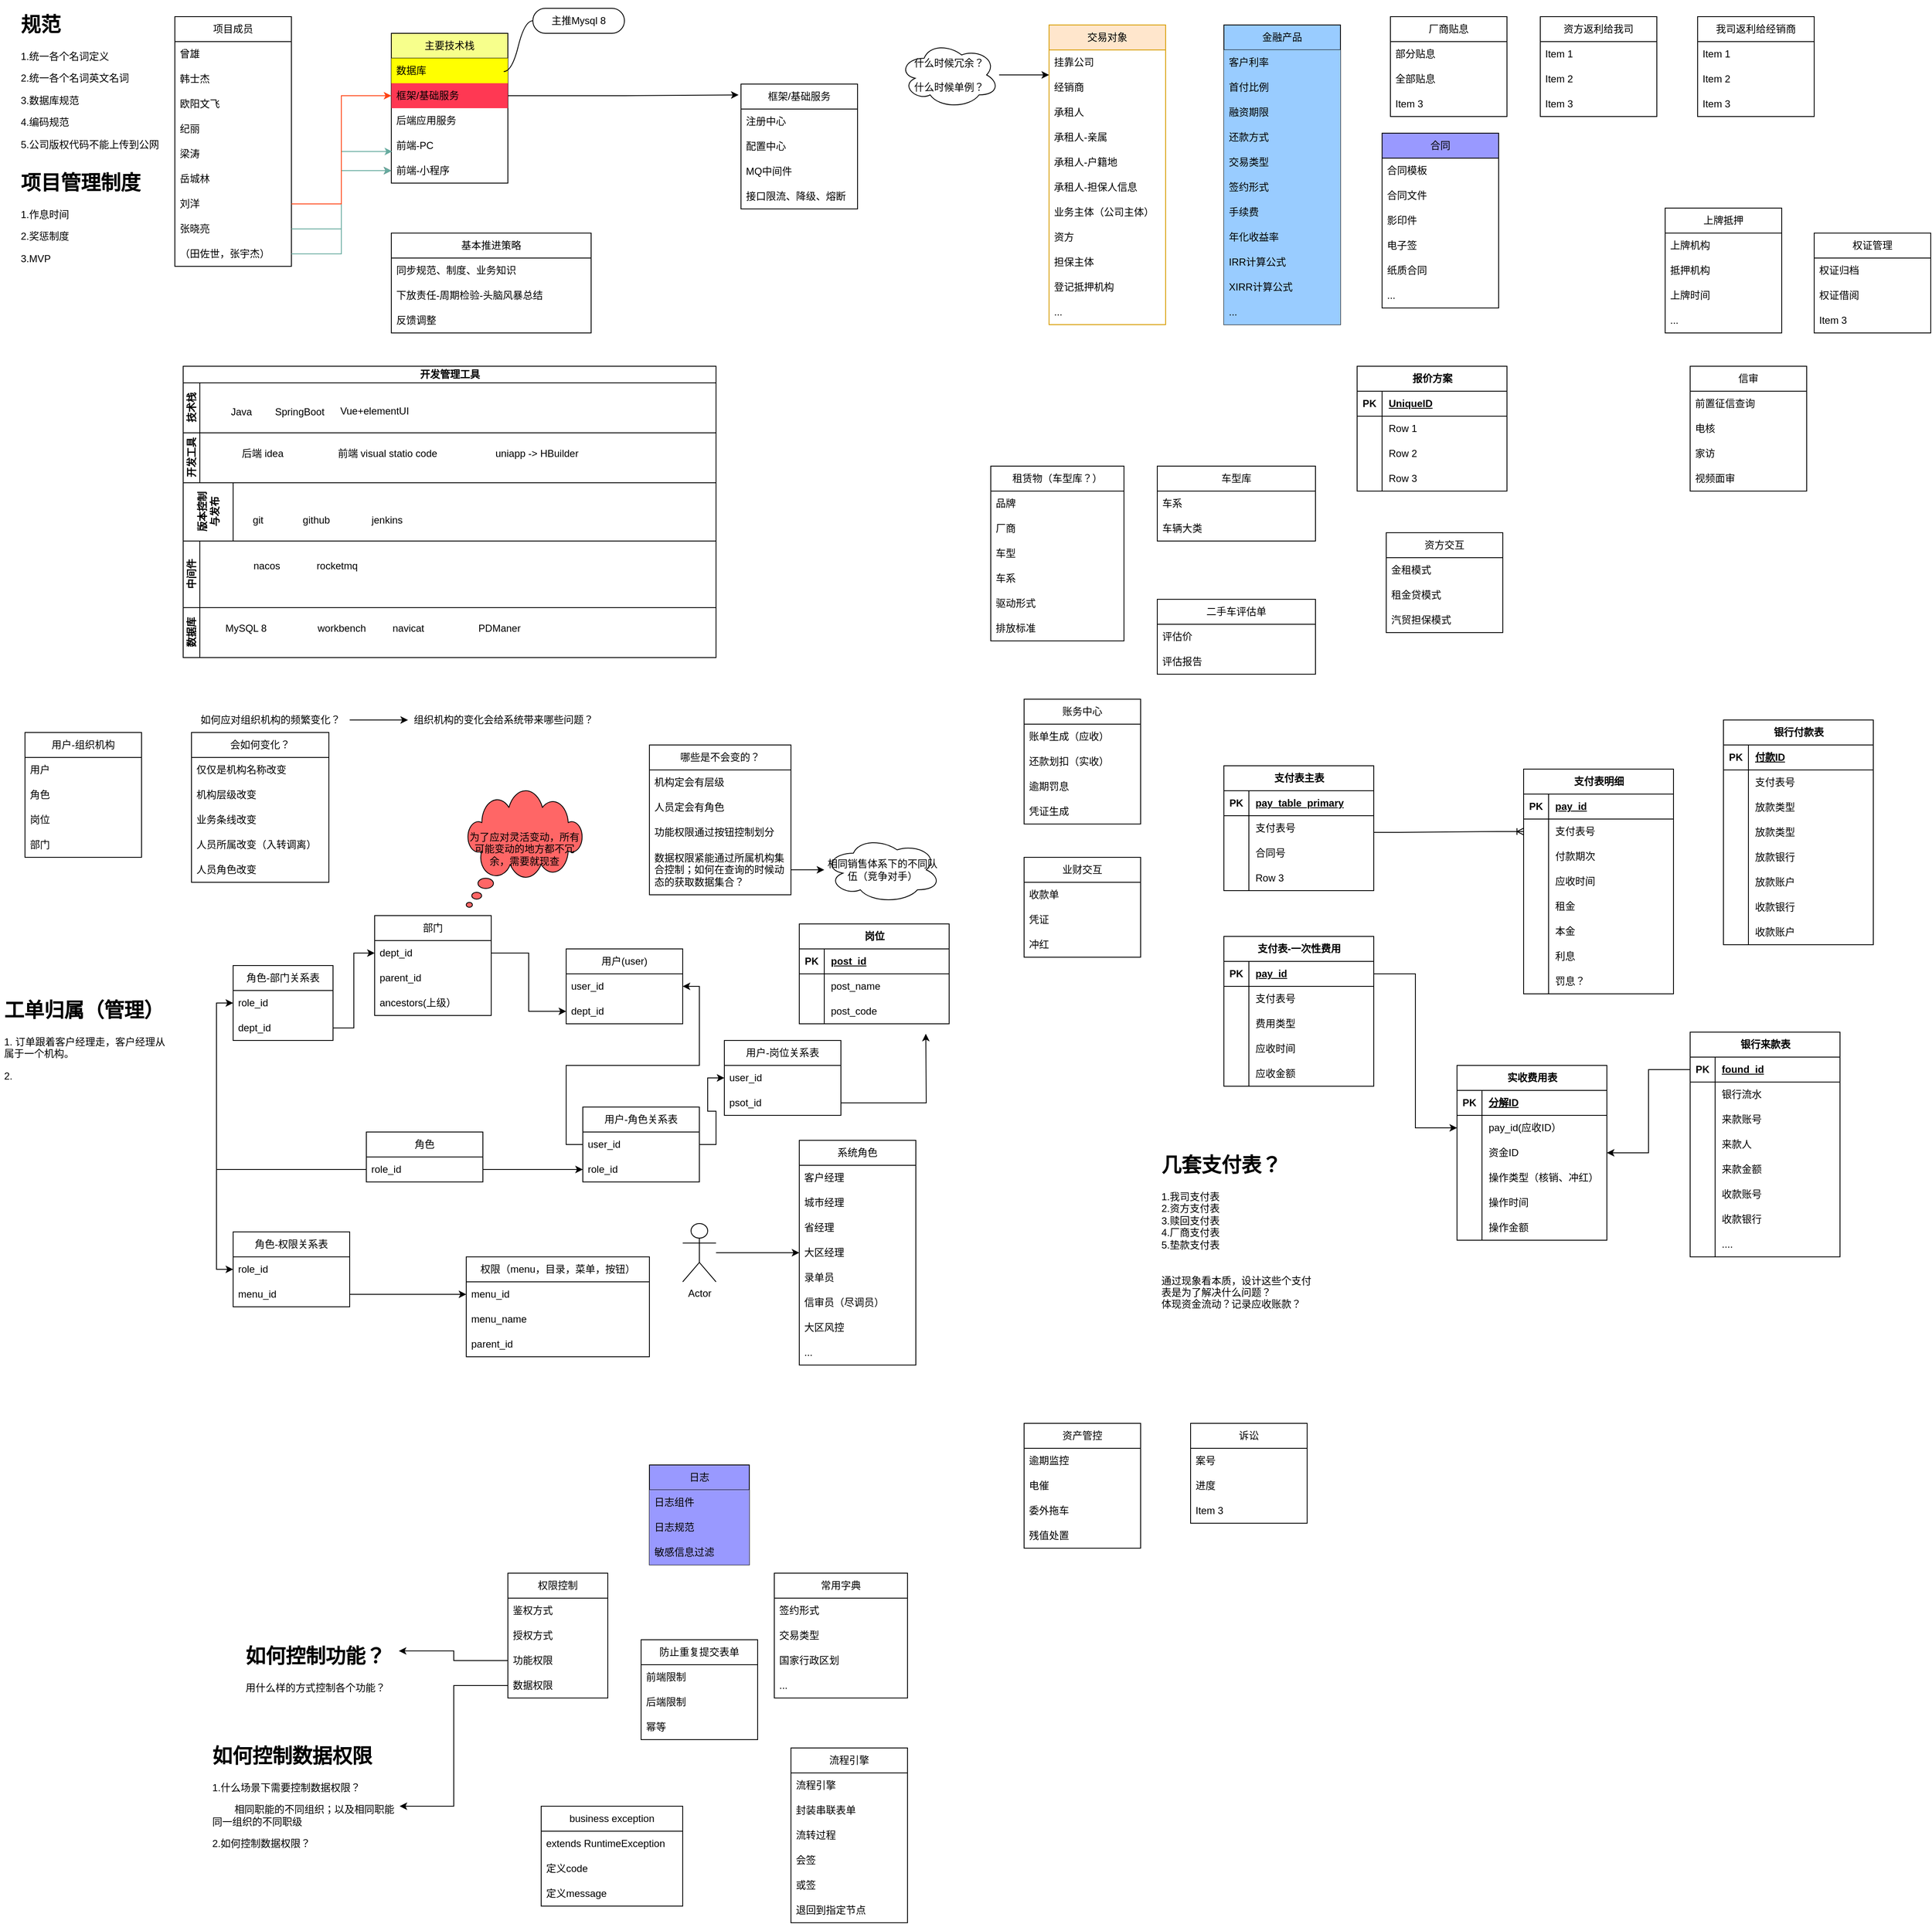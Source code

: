 <mxfile version="21.6.8" type="github">
  <diagram id="3228e29e-7158-1315-38df-8450db1d8a1d" name="Page-1">
    <mxGraphModel dx="2843" dy="758" grid="1" gridSize="10" guides="1" tooltips="1" connect="1" arrows="1" fold="1" page="1" pageScale="1" pageWidth="1169" pageHeight="827" background="none" math="0" shadow="0">
      <root>
        <mxCell id="0" />
        <mxCell id="1" parent="0" />
        <mxCell id="rkT4ibaJvbluA6L1WyDa-21652" value="交易对象" style="swimlane;fontStyle=0;childLayout=stackLayout;horizontal=1;startSize=30;horizontalStack=0;resizeParent=1;resizeParentMax=0;resizeLast=0;collapsible=1;marginBottom=0;whiteSpace=wrap;html=1;fillColor=#ffe6cc;strokeColor=#d79b00;" parent="1" vertex="1">
          <mxGeometry x="110" y="30" width="140" height="360" as="geometry">
            <mxRectangle x="80" y="80" width="90" height="30" as="alternateBounds" />
          </mxGeometry>
        </mxCell>
        <mxCell id="rkT4ibaJvbluA6L1WyDa-21653" value="挂靠公司" style="text;strokeColor=none;fillColor=none;align=left;verticalAlign=middle;spacingLeft=4;spacingRight=4;overflow=hidden;points=[[0,0.5],[1,0.5]];portConstraint=eastwest;rotatable=0;whiteSpace=wrap;html=1;" parent="rkT4ibaJvbluA6L1WyDa-21652" vertex="1">
          <mxGeometry y="30" width="140" height="30" as="geometry" />
        </mxCell>
        <mxCell id="rkT4ibaJvbluA6L1WyDa-21654" value="经销商" style="text;strokeColor=none;fillColor=none;align=left;verticalAlign=middle;spacingLeft=4;spacingRight=4;overflow=hidden;points=[[0,0.5],[1,0.5]];portConstraint=eastwest;rotatable=0;whiteSpace=wrap;html=1;" parent="rkT4ibaJvbluA6L1WyDa-21652" vertex="1">
          <mxGeometry y="60" width="140" height="30" as="geometry" />
        </mxCell>
        <mxCell id="rkT4ibaJvbluA6L1WyDa-21655" value="承租人" style="text;strokeColor=none;fillColor=none;align=left;verticalAlign=middle;spacingLeft=4;spacingRight=4;overflow=hidden;points=[[0,0.5],[1,0.5]];portConstraint=eastwest;rotatable=0;whiteSpace=wrap;html=1;" parent="rkT4ibaJvbluA6L1WyDa-21652" vertex="1">
          <mxGeometry y="90" width="140" height="30" as="geometry" />
        </mxCell>
        <mxCell id="9q65G7ytic46v4068rqf-20" value="承租人-亲属" style="text;strokeColor=none;fillColor=none;align=left;verticalAlign=middle;spacingLeft=4;spacingRight=4;overflow=hidden;points=[[0,0.5],[1,0.5]];portConstraint=eastwest;rotatable=0;whiteSpace=wrap;html=1;" parent="rkT4ibaJvbluA6L1WyDa-21652" vertex="1">
          <mxGeometry y="120" width="140" height="30" as="geometry" />
        </mxCell>
        <mxCell id="9q65G7ytic46v4068rqf-21" value="承租人-户籍地" style="text;strokeColor=none;fillColor=none;align=left;verticalAlign=middle;spacingLeft=4;spacingRight=4;overflow=hidden;points=[[0,0.5],[1,0.5]];portConstraint=eastwest;rotatable=0;whiteSpace=wrap;html=1;" parent="rkT4ibaJvbluA6L1WyDa-21652" vertex="1">
          <mxGeometry y="150" width="140" height="30" as="geometry" />
        </mxCell>
        <mxCell id="rkT4ibaJvbluA6L1WyDa-21657" value="承租人-担保人信息" style="text;strokeColor=none;fillColor=none;align=left;verticalAlign=middle;spacingLeft=4;spacingRight=4;overflow=hidden;points=[[0,0.5],[1,0.5]];portConstraint=eastwest;rotatable=0;whiteSpace=wrap;html=1;" parent="rkT4ibaJvbluA6L1WyDa-21652" vertex="1">
          <mxGeometry y="180" width="140" height="30" as="geometry" />
        </mxCell>
        <mxCell id="rkT4ibaJvbluA6L1WyDa-21675" value="业务主体（公司主体）" style="text;strokeColor=none;fillColor=none;align=left;verticalAlign=middle;spacingLeft=4;spacingRight=4;overflow=hidden;points=[[0,0.5],[1,0.5]];portConstraint=eastwest;rotatable=0;whiteSpace=wrap;html=1;" parent="rkT4ibaJvbluA6L1WyDa-21652" vertex="1">
          <mxGeometry y="210" width="140" height="30" as="geometry" />
        </mxCell>
        <mxCell id="rkT4ibaJvbluA6L1WyDa-21676" value="资方" style="text;strokeColor=none;fillColor=none;align=left;verticalAlign=middle;spacingLeft=4;spacingRight=4;overflow=hidden;points=[[0,0.5],[1,0.5]];portConstraint=eastwest;rotatable=0;whiteSpace=wrap;html=1;" parent="rkT4ibaJvbluA6L1WyDa-21652" vertex="1">
          <mxGeometry y="240" width="140" height="30" as="geometry" />
        </mxCell>
        <mxCell id="9q65G7ytic46v4068rqf-1" value="担保主体" style="text;strokeColor=none;fillColor=none;align=left;verticalAlign=middle;spacingLeft=4;spacingRight=4;overflow=hidden;points=[[0,0.5],[1,0.5]];portConstraint=eastwest;rotatable=0;whiteSpace=wrap;html=1;" parent="rkT4ibaJvbluA6L1WyDa-21652" vertex="1">
          <mxGeometry y="270" width="140" height="30" as="geometry" />
        </mxCell>
        <mxCell id="C4LimAP00YIfYsaQcj5k-19" value="登记抵押机构" style="text;strokeColor=none;fillColor=none;align=left;verticalAlign=middle;spacingLeft=4;spacingRight=4;overflow=hidden;points=[[0,0.5],[1,0.5]];portConstraint=eastwest;rotatable=0;whiteSpace=wrap;html=1;" parent="rkT4ibaJvbluA6L1WyDa-21652" vertex="1">
          <mxGeometry y="300" width="140" height="30" as="geometry" />
        </mxCell>
        <mxCell id="9q65G7ytic46v4068rqf-2" value="..." style="text;strokeColor=none;fillColor=none;align=left;verticalAlign=middle;spacingLeft=4;spacingRight=4;overflow=hidden;points=[[0,0.5],[1,0.5]];portConstraint=eastwest;rotatable=0;whiteSpace=wrap;html=1;" parent="rkT4ibaJvbluA6L1WyDa-21652" vertex="1">
          <mxGeometry y="330" width="140" height="30" as="geometry" />
        </mxCell>
        <mxCell id="rkT4ibaJvbluA6L1WyDa-21678" value="流程引擎" style="swimlane;fontStyle=0;childLayout=stackLayout;horizontal=1;startSize=30;horizontalStack=0;resizeParent=1;resizeParentMax=0;resizeLast=0;collapsible=1;marginBottom=0;whiteSpace=wrap;html=1;" parent="1" vertex="1">
          <mxGeometry x="-200" y="2100" width="140" height="210" as="geometry" />
        </mxCell>
        <mxCell id="rkT4ibaJvbluA6L1WyDa-21679" value="流程引擎" style="text;strokeColor=none;fillColor=none;align=left;verticalAlign=middle;spacingLeft=4;spacingRight=4;overflow=hidden;points=[[0,0.5],[1,0.5]];portConstraint=eastwest;rotatable=0;whiteSpace=wrap;html=1;" parent="rkT4ibaJvbluA6L1WyDa-21678" vertex="1">
          <mxGeometry y="30" width="140" height="30" as="geometry" />
        </mxCell>
        <mxCell id="rkT4ibaJvbluA6L1WyDa-21680" value="封装串联表单" style="text;strokeColor=none;fillColor=none;align=left;verticalAlign=middle;spacingLeft=4;spacingRight=4;overflow=hidden;points=[[0,0.5],[1,0.5]];portConstraint=eastwest;rotatable=0;whiteSpace=wrap;html=1;" parent="rkT4ibaJvbluA6L1WyDa-21678" vertex="1">
          <mxGeometry y="60" width="140" height="30" as="geometry" />
        </mxCell>
        <mxCell id="oOg9bEcW-3AfpBr2AEVq-34" value="流转过程" style="text;strokeColor=none;fillColor=none;align=left;verticalAlign=middle;spacingLeft=4;spacingRight=4;overflow=hidden;points=[[0,0.5],[1,0.5]];portConstraint=eastwest;rotatable=0;whiteSpace=wrap;html=1;" parent="rkT4ibaJvbluA6L1WyDa-21678" vertex="1">
          <mxGeometry y="90" width="140" height="30" as="geometry" />
        </mxCell>
        <mxCell id="zrmZ6hdCCyFu3-C1lSDM-1" value="会签" style="text;strokeColor=none;fillColor=none;align=left;verticalAlign=middle;spacingLeft=4;spacingRight=4;overflow=hidden;points=[[0,0.5],[1,0.5]];portConstraint=eastwest;rotatable=0;whiteSpace=wrap;html=1;" parent="rkT4ibaJvbluA6L1WyDa-21678" vertex="1">
          <mxGeometry y="120" width="140" height="30" as="geometry" />
        </mxCell>
        <mxCell id="zrmZ6hdCCyFu3-C1lSDM-2" value="或签" style="text;strokeColor=none;fillColor=none;align=left;verticalAlign=middle;spacingLeft=4;spacingRight=4;overflow=hidden;points=[[0,0.5],[1,0.5]];portConstraint=eastwest;rotatable=0;whiteSpace=wrap;html=1;" parent="rkT4ibaJvbluA6L1WyDa-21678" vertex="1">
          <mxGeometry y="150" width="140" height="30" as="geometry" />
        </mxCell>
        <mxCell id="zrmZ6hdCCyFu3-C1lSDM-3" value="退回到指定节点&amp;nbsp;" style="text;strokeColor=none;fillColor=none;align=left;verticalAlign=middle;spacingLeft=4;spacingRight=4;overflow=hidden;points=[[0,0.5],[1,0.5]];portConstraint=eastwest;rotatable=0;whiteSpace=wrap;html=1;" parent="rkT4ibaJvbluA6L1WyDa-21678" vertex="1">
          <mxGeometry y="180" width="140" height="30" as="geometry" />
        </mxCell>
        <mxCell id="rkT4ibaJvbluA6L1WyDa-21682" value="账务中心" style="swimlane;fontStyle=0;childLayout=stackLayout;horizontal=1;startSize=30;horizontalStack=0;resizeParent=1;resizeParentMax=0;resizeLast=0;collapsible=1;marginBottom=0;whiteSpace=wrap;html=1;" parent="1" vertex="1">
          <mxGeometry x="80" y="840" width="140" height="150" as="geometry">
            <mxRectangle x="515" y="280" width="90" height="30" as="alternateBounds" />
          </mxGeometry>
        </mxCell>
        <mxCell id="rkT4ibaJvbluA6L1WyDa-21683" value="账单生成（应收）" style="text;strokeColor=none;fillColor=none;align=left;verticalAlign=middle;spacingLeft=4;spacingRight=4;overflow=hidden;points=[[0,0.5],[1,0.5]];portConstraint=eastwest;rotatable=0;whiteSpace=wrap;html=1;" parent="rkT4ibaJvbluA6L1WyDa-21682" vertex="1">
          <mxGeometry y="30" width="140" height="30" as="geometry" />
        </mxCell>
        <mxCell id="rkT4ibaJvbluA6L1WyDa-21684" value="还款划扣（实收）" style="text;strokeColor=none;fillColor=none;align=left;verticalAlign=middle;spacingLeft=4;spacingRight=4;overflow=hidden;points=[[0,0.5],[1,0.5]];portConstraint=eastwest;rotatable=0;whiteSpace=wrap;html=1;" parent="rkT4ibaJvbluA6L1WyDa-21682" vertex="1">
          <mxGeometry y="60" width="140" height="30" as="geometry" />
        </mxCell>
        <mxCell id="rkT4ibaJvbluA6L1WyDa-21685" value="逾期罚息" style="text;strokeColor=none;fillColor=none;align=left;verticalAlign=middle;spacingLeft=4;spacingRight=4;overflow=hidden;points=[[0,0.5],[1,0.5]];portConstraint=eastwest;rotatable=0;whiteSpace=wrap;html=1;" parent="rkT4ibaJvbluA6L1WyDa-21682" vertex="1">
          <mxGeometry y="90" width="140" height="30" as="geometry" />
        </mxCell>
        <mxCell id="rkT4ibaJvbluA6L1WyDa-21686" value="凭证生成" style="text;strokeColor=none;fillColor=none;align=left;verticalAlign=middle;spacingLeft=4;spacingRight=4;overflow=hidden;points=[[0,0.5],[1,0.5]];portConstraint=eastwest;rotatable=0;whiteSpace=wrap;html=1;" parent="rkT4ibaJvbluA6L1WyDa-21682" vertex="1">
          <mxGeometry y="120" width="140" height="30" as="geometry" />
        </mxCell>
        <mxCell id="rkT4ibaJvbluA6L1WyDa-21687" value="资产管控" style="swimlane;fontStyle=0;childLayout=stackLayout;horizontal=1;startSize=30;horizontalStack=0;resizeParent=1;resizeParentMax=0;resizeLast=0;collapsible=1;marginBottom=0;whiteSpace=wrap;html=1;" parent="1" vertex="1">
          <mxGeometry x="80" y="1710" width="140" height="150" as="geometry" />
        </mxCell>
        <mxCell id="XZCAtSbBVg5t47LlT6O4-10" value="逾期监控" style="text;strokeColor=none;fillColor=none;align=left;verticalAlign=middle;spacingLeft=4;spacingRight=4;overflow=hidden;points=[[0,0.5],[1,0.5]];portConstraint=eastwest;rotatable=0;whiteSpace=wrap;html=1;" parent="rkT4ibaJvbluA6L1WyDa-21687" vertex="1">
          <mxGeometry y="30" width="140" height="30" as="geometry" />
        </mxCell>
        <mxCell id="rkT4ibaJvbluA6L1WyDa-21688" value="电催" style="text;strokeColor=none;fillColor=none;align=left;verticalAlign=middle;spacingLeft=4;spacingRight=4;overflow=hidden;points=[[0,0.5],[1,0.5]];portConstraint=eastwest;rotatable=0;whiteSpace=wrap;html=1;" parent="rkT4ibaJvbluA6L1WyDa-21687" vertex="1">
          <mxGeometry y="60" width="140" height="30" as="geometry" />
        </mxCell>
        <mxCell id="rkT4ibaJvbluA6L1WyDa-21689" value="委外拖车" style="text;strokeColor=none;fillColor=none;align=left;verticalAlign=middle;spacingLeft=4;spacingRight=4;overflow=hidden;points=[[0,0.5],[1,0.5]];portConstraint=eastwest;rotatable=0;whiteSpace=wrap;html=1;" parent="rkT4ibaJvbluA6L1WyDa-21687" vertex="1">
          <mxGeometry y="90" width="140" height="30" as="geometry" />
        </mxCell>
        <mxCell id="rkT4ibaJvbluA6L1WyDa-21690" value="残值处置" style="text;strokeColor=none;fillColor=none;align=left;verticalAlign=middle;spacingLeft=4;spacingRight=4;overflow=hidden;points=[[0,0.5],[1,0.5]];portConstraint=eastwest;rotatable=0;whiteSpace=wrap;html=1;" parent="rkT4ibaJvbluA6L1WyDa-21687" vertex="1">
          <mxGeometry y="120" width="140" height="30" as="geometry" />
        </mxCell>
        <mxCell id="rkT4ibaJvbluA6L1WyDa-21691" value="诉讼" style="swimlane;fontStyle=0;childLayout=stackLayout;horizontal=1;startSize=30;horizontalStack=0;resizeParent=1;resizeParentMax=0;resizeLast=0;collapsible=1;marginBottom=0;whiteSpace=wrap;html=1;" parent="1" vertex="1">
          <mxGeometry x="280" y="1710" width="140" height="120" as="geometry" />
        </mxCell>
        <mxCell id="rkT4ibaJvbluA6L1WyDa-21692" value="案号" style="text;strokeColor=none;fillColor=none;align=left;verticalAlign=middle;spacingLeft=4;spacingRight=4;overflow=hidden;points=[[0,0.5],[1,0.5]];portConstraint=eastwest;rotatable=0;whiteSpace=wrap;html=1;" parent="rkT4ibaJvbluA6L1WyDa-21691" vertex="1">
          <mxGeometry y="30" width="140" height="30" as="geometry" />
        </mxCell>
        <mxCell id="rkT4ibaJvbluA6L1WyDa-21693" value="进度" style="text;strokeColor=none;fillColor=none;align=left;verticalAlign=middle;spacingLeft=4;spacingRight=4;overflow=hidden;points=[[0,0.5],[1,0.5]];portConstraint=eastwest;rotatable=0;whiteSpace=wrap;html=1;" parent="rkT4ibaJvbluA6L1WyDa-21691" vertex="1">
          <mxGeometry y="60" width="140" height="30" as="geometry" />
        </mxCell>
        <mxCell id="rkT4ibaJvbluA6L1WyDa-21694" value="Item 3" style="text;strokeColor=none;fillColor=none;align=left;verticalAlign=middle;spacingLeft=4;spacingRight=4;overflow=hidden;points=[[0,0.5],[1,0.5]];portConstraint=eastwest;rotatable=0;whiteSpace=wrap;html=1;" parent="rkT4ibaJvbluA6L1WyDa-21691" vertex="1">
          <mxGeometry y="90" width="140" height="30" as="geometry" />
        </mxCell>
        <mxCell id="9q65G7ytic46v4068rqf-3" value="常用字典" style="swimlane;fontStyle=0;childLayout=stackLayout;horizontal=1;startSize=30;horizontalStack=0;resizeParent=1;resizeParentMax=0;resizeLast=0;collapsible=1;marginBottom=0;whiteSpace=wrap;html=1;" parent="1" vertex="1">
          <mxGeometry x="-220" y="1890" width="160" height="150" as="geometry">
            <mxRectangle x="515" y="280" width="90" height="30" as="alternateBounds" />
          </mxGeometry>
        </mxCell>
        <mxCell id="9q65G7ytic46v4068rqf-4" value="签约形式" style="text;strokeColor=none;fillColor=none;align=left;verticalAlign=middle;spacingLeft=4;spacingRight=4;overflow=hidden;points=[[0,0.5],[1,0.5]];portConstraint=eastwest;rotatable=0;whiteSpace=wrap;html=1;" parent="9q65G7ytic46v4068rqf-3" vertex="1">
          <mxGeometry y="30" width="160" height="30" as="geometry" />
        </mxCell>
        <mxCell id="9q65G7ytic46v4068rqf-10" value="交易类型" style="text;strokeColor=none;fillColor=none;align=left;verticalAlign=middle;spacingLeft=4;spacingRight=4;overflow=hidden;points=[[0,0.5],[1,0.5]];portConstraint=eastwest;rotatable=0;whiteSpace=wrap;html=1;" parent="9q65G7ytic46v4068rqf-3" vertex="1">
          <mxGeometry y="60" width="160" height="30" as="geometry" />
        </mxCell>
        <mxCell id="3uZkc_x0mbdZsBOzG89F-40" value="国家行政区划" style="text;strokeColor=none;fillColor=none;align=left;verticalAlign=middle;spacingLeft=4;spacingRight=4;overflow=hidden;points=[[0,0.5],[1,0.5]];portConstraint=eastwest;rotatable=0;whiteSpace=wrap;html=1;" parent="9q65G7ytic46v4068rqf-3" vertex="1">
          <mxGeometry y="90" width="160" height="30" as="geometry" />
        </mxCell>
        <mxCell id="3uZkc_x0mbdZsBOzG89F-62" value="..." style="text;strokeColor=none;fillColor=none;align=left;verticalAlign=middle;spacingLeft=4;spacingRight=4;overflow=hidden;points=[[0,0.5],[1,0.5]];portConstraint=eastwest;rotatable=0;whiteSpace=wrap;html=1;" parent="9q65G7ytic46v4068rqf-3" vertex="1">
          <mxGeometry y="120" width="160" height="30" as="geometry" />
        </mxCell>
        <mxCell id="9q65G7ytic46v4068rqf-11" value="二手车评估单" style="swimlane;fontStyle=0;childLayout=stackLayout;horizontal=1;startSize=30;horizontalStack=0;resizeParent=1;resizeParentMax=0;resizeLast=0;collapsible=1;marginBottom=0;whiteSpace=wrap;html=1;" parent="1" vertex="1">
          <mxGeometry x="240" y="720" width="190" height="90" as="geometry">
            <mxRectangle x="515" y="280" width="90" height="30" as="alternateBounds" />
          </mxGeometry>
        </mxCell>
        <mxCell id="9q65G7ytic46v4068rqf-12" value="评估价" style="text;strokeColor=none;fillColor=none;align=left;verticalAlign=middle;spacingLeft=4;spacingRight=4;overflow=hidden;points=[[0,0.5],[1,0.5]];portConstraint=eastwest;rotatable=0;whiteSpace=wrap;html=1;" parent="9q65G7ytic46v4068rqf-11" vertex="1">
          <mxGeometry y="30" width="190" height="30" as="geometry" />
        </mxCell>
        <mxCell id="9q65G7ytic46v4068rqf-19" value="评估报告" style="text;strokeColor=none;fillColor=none;align=left;verticalAlign=middle;spacingLeft=4;spacingRight=4;overflow=hidden;points=[[0,0.5],[1,0.5]];portConstraint=eastwest;rotatable=0;whiteSpace=wrap;html=1;" parent="9q65G7ytic46v4068rqf-11" vertex="1">
          <mxGeometry y="60" width="190" height="30" as="geometry" />
        </mxCell>
        <mxCell id="9q65G7ytic46v4068rqf-14" value="车型库" style="swimlane;fontStyle=0;childLayout=stackLayout;horizontal=1;startSize=30;horizontalStack=0;resizeParent=1;resizeParentMax=0;resizeLast=0;collapsible=1;marginBottom=0;whiteSpace=wrap;html=1;" parent="1" vertex="1">
          <mxGeometry x="240" y="560" width="190" height="90" as="geometry">
            <mxRectangle x="515" y="280" width="90" height="30" as="alternateBounds" />
          </mxGeometry>
        </mxCell>
        <mxCell id="9q65G7ytic46v4068rqf-15" value="车系" style="text;strokeColor=none;fillColor=none;align=left;verticalAlign=middle;spacingLeft=4;spacingRight=4;overflow=hidden;points=[[0,0.5],[1,0.5]];portConstraint=eastwest;rotatable=0;whiteSpace=wrap;html=1;" parent="9q65G7ytic46v4068rqf-14" vertex="1">
          <mxGeometry y="30" width="190" height="30" as="geometry" />
        </mxCell>
        <mxCell id="9q65G7ytic46v4068rqf-16" value="车辆大类" style="text;strokeColor=none;fillColor=none;align=left;verticalAlign=middle;spacingLeft=4;spacingRight=4;overflow=hidden;points=[[0,0.5],[1,0.5]];portConstraint=eastwest;rotatable=0;whiteSpace=wrap;html=1;" parent="9q65G7ytic46v4068rqf-14" vertex="1">
          <mxGeometry y="60" width="190" height="30" as="geometry" />
        </mxCell>
        <mxCell id="9q65G7ytic46v4068rqf-33" value="&lt;h1&gt;规范&lt;/h1&gt;&lt;p&gt;1.统一各个名词定义&lt;/p&gt;&lt;p&gt;2.统一各个名词英文名词&lt;/p&gt;&lt;p&gt;3.数据库规范&lt;/p&gt;&lt;p&gt;4.编码规范&lt;/p&gt;&lt;p&gt;5.公司版权代码不能上传到公网&lt;/p&gt;" style="text;html=1;strokeColor=none;fillColor=none;spacing=5;spacingTop=-20;whiteSpace=wrap;overflow=hidden;rounded=0;" parent="1" vertex="1">
          <mxGeometry x="-1130" y="10" width="180" height="175" as="geometry" />
        </mxCell>
        <mxCell id="C4LimAP00YIfYsaQcj5k-14" value="用户-组织机构" style="swimlane;fontStyle=0;childLayout=stackLayout;horizontal=1;startSize=30;horizontalStack=0;resizeParent=1;resizeParentMax=0;resizeLast=0;collapsible=1;marginBottom=0;whiteSpace=wrap;html=1;" parent="1" vertex="1">
          <mxGeometry x="-1120" y="880" width="140" height="150" as="geometry" />
        </mxCell>
        <mxCell id="C4LimAP00YIfYsaQcj5k-17" value="用户" style="text;strokeColor=none;fillColor=none;align=left;verticalAlign=middle;spacingLeft=4;spacingRight=4;overflow=hidden;points=[[0,0.5],[1,0.5]];portConstraint=eastwest;rotatable=0;whiteSpace=wrap;html=1;" parent="C4LimAP00YIfYsaQcj5k-14" vertex="1">
          <mxGeometry y="30" width="140" height="30" as="geometry" />
        </mxCell>
        <mxCell id="C4LimAP00YIfYsaQcj5k-18" value="角色" style="text;strokeColor=none;fillColor=none;align=left;verticalAlign=middle;spacingLeft=4;spacingRight=4;overflow=hidden;points=[[0,0.5],[1,0.5]];portConstraint=eastwest;rotatable=0;whiteSpace=wrap;html=1;" parent="C4LimAP00YIfYsaQcj5k-14" vertex="1">
          <mxGeometry y="60" width="140" height="30" as="geometry" />
        </mxCell>
        <mxCell id="C4LimAP00YIfYsaQcj5k-24" value="岗位" style="text;strokeColor=none;fillColor=none;align=left;verticalAlign=middle;spacingLeft=4;spacingRight=4;overflow=hidden;points=[[0,0.5],[1,0.5]];portConstraint=eastwest;rotatable=0;whiteSpace=wrap;html=1;" parent="C4LimAP00YIfYsaQcj5k-14" vertex="1">
          <mxGeometry y="90" width="140" height="30" as="geometry" />
        </mxCell>
        <mxCell id="C4LimAP00YIfYsaQcj5k-25" value="部门" style="text;strokeColor=none;fillColor=none;align=left;verticalAlign=middle;spacingLeft=4;spacingRight=4;overflow=hidden;points=[[0,0.5],[1,0.5]];portConstraint=eastwest;rotatable=0;whiteSpace=wrap;html=1;" parent="C4LimAP00YIfYsaQcj5k-14" vertex="1">
          <mxGeometry y="120" width="140" height="30" as="geometry" />
        </mxCell>
        <mxCell id="C4LimAP00YIfYsaQcj5k-20" value="权限控制" style="swimlane;fontStyle=0;childLayout=stackLayout;horizontal=1;startSize=30;horizontalStack=0;resizeParent=1;resizeParentMax=0;resizeLast=0;collapsible=1;marginBottom=0;whiteSpace=wrap;html=1;" parent="1" vertex="1">
          <mxGeometry x="-540" y="1890" width="120" height="150" as="geometry" />
        </mxCell>
        <mxCell id="C4LimAP00YIfYsaQcj5k-21" value="鉴权方式" style="text;strokeColor=none;fillColor=none;align=left;verticalAlign=middle;spacingLeft=4;spacingRight=4;overflow=hidden;points=[[0,0.5],[1,0.5]];portConstraint=eastwest;rotatable=0;whiteSpace=wrap;html=1;" parent="C4LimAP00YIfYsaQcj5k-20" vertex="1">
          <mxGeometry y="30" width="120" height="30" as="geometry" />
        </mxCell>
        <mxCell id="XXyPecWVQ1rk7x-wfQE0-32" value="授权方式" style="text;strokeColor=none;fillColor=none;align=left;verticalAlign=middle;spacingLeft=4;spacingRight=4;overflow=hidden;points=[[0,0.5],[1,0.5]];portConstraint=eastwest;rotatable=0;whiteSpace=wrap;html=1;" parent="C4LimAP00YIfYsaQcj5k-20" vertex="1">
          <mxGeometry y="60" width="120" height="30" as="geometry" />
        </mxCell>
        <mxCell id="XXyPecWVQ1rk7x-wfQE0-31" value="功能权限" style="text;strokeColor=none;fillColor=none;align=left;verticalAlign=middle;spacingLeft=4;spacingRight=4;overflow=hidden;points=[[0,0.5],[1,0.5]];portConstraint=eastwest;rotatable=0;whiteSpace=wrap;html=1;" parent="C4LimAP00YIfYsaQcj5k-20" vertex="1">
          <mxGeometry y="90" width="120" height="30" as="geometry" />
        </mxCell>
        <mxCell id="C4LimAP00YIfYsaQcj5k-22" value="数据权限" style="text;strokeColor=none;fillColor=none;align=left;verticalAlign=middle;spacingLeft=4;spacingRight=4;overflow=hidden;points=[[0,0.5],[1,0.5]];portConstraint=eastwest;rotatable=0;whiteSpace=wrap;html=1;" parent="C4LimAP00YIfYsaQcj5k-20" vertex="1">
          <mxGeometry y="120" width="120" height="30" as="geometry" />
        </mxCell>
        <mxCell id="C4LimAP00YIfYsaQcj5k-26" value="租赁物（车型库？）" style="swimlane;fontStyle=0;childLayout=stackLayout;horizontal=1;startSize=30;horizontalStack=0;resizeParent=1;resizeParentMax=0;resizeLast=0;collapsible=1;marginBottom=0;whiteSpace=wrap;html=1;" parent="1" vertex="1">
          <mxGeometry x="40" y="560" width="160" height="210" as="geometry" />
        </mxCell>
        <mxCell id="C4LimAP00YIfYsaQcj5k-27" value="品牌" style="text;strokeColor=none;fillColor=none;align=left;verticalAlign=middle;spacingLeft=4;spacingRight=4;overflow=hidden;points=[[0,0.5],[1,0.5]];portConstraint=eastwest;rotatable=0;whiteSpace=wrap;html=1;" parent="C4LimAP00YIfYsaQcj5k-26" vertex="1">
          <mxGeometry y="30" width="160" height="30" as="geometry" />
        </mxCell>
        <mxCell id="C4LimAP00YIfYsaQcj5k-28" value="厂商" style="text;strokeColor=none;fillColor=none;align=left;verticalAlign=middle;spacingLeft=4;spacingRight=4;overflow=hidden;points=[[0,0.5],[1,0.5]];portConstraint=eastwest;rotatable=0;whiteSpace=wrap;html=1;" parent="C4LimAP00YIfYsaQcj5k-26" vertex="1">
          <mxGeometry y="60" width="160" height="30" as="geometry" />
        </mxCell>
        <mxCell id="C4LimAP00YIfYsaQcj5k-30" value="车型" style="text;strokeColor=none;fillColor=none;align=left;verticalAlign=middle;spacingLeft=4;spacingRight=4;overflow=hidden;points=[[0,0.5],[1,0.5]];portConstraint=eastwest;rotatable=0;whiteSpace=wrap;html=1;" parent="C4LimAP00YIfYsaQcj5k-26" vertex="1">
          <mxGeometry y="90" width="160" height="30" as="geometry" />
        </mxCell>
        <mxCell id="C4LimAP00YIfYsaQcj5k-31" value="车系" style="text;strokeColor=none;fillColor=none;align=left;verticalAlign=middle;spacingLeft=4;spacingRight=4;overflow=hidden;points=[[0,0.5],[1,0.5]];portConstraint=eastwest;rotatable=0;whiteSpace=wrap;html=1;" parent="C4LimAP00YIfYsaQcj5k-26" vertex="1">
          <mxGeometry y="120" width="160" height="30" as="geometry" />
        </mxCell>
        <mxCell id="C4LimAP00YIfYsaQcj5k-32" value="驱动形式" style="text;strokeColor=none;fillColor=none;align=left;verticalAlign=middle;spacingLeft=4;spacingRight=4;overflow=hidden;points=[[0,0.5],[1,0.5]];portConstraint=eastwest;rotatable=0;whiteSpace=wrap;html=1;" parent="C4LimAP00YIfYsaQcj5k-26" vertex="1">
          <mxGeometry y="150" width="160" height="30" as="geometry" />
        </mxCell>
        <mxCell id="C4LimAP00YIfYsaQcj5k-29" value="排放标准" style="text;strokeColor=none;fillColor=none;align=left;verticalAlign=middle;spacingLeft=4;spacingRight=4;overflow=hidden;points=[[0,0.5],[1,0.5]];portConstraint=eastwest;rotatable=0;whiteSpace=wrap;html=1;" parent="C4LimAP00YIfYsaQcj5k-26" vertex="1">
          <mxGeometry y="180" width="160" height="30" as="geometry" />
        </mxCell>
        <mxCell id="XXyPecWVQ1rk7x-wfQE0-1" value="金融产品" style="swimlane;fontStyle=0;childLayout=stackLayout;horizontal=1;startSize=30;horizontalStack=0;resizeParent=1;resizeParentMax=0;resizeLast=0;collapsible=1;marginBottom=0;whiteSpace=wrap;html=1;fillColor=#99CCFF;" parent="1" vertex="1">
          <mxGeometry x="320" y="30" width="140" height="360" as="geometry" />
        </mxCell>
        <mxCell id="9q65G7ytic46v4068rqf-26" value="客户利率" style="text;strokeColor=none;fillColor=#99CCFF;align=left;verticalAlign=middle;spacingLeft=4;spacingRight=4;overflow=hidden;points=[[0,0.5],[1,0.5]];portConstraint=eastwest;rotatable=0;whiteSpace=wrap;html=1;" parent="XXyPecWVQ1rk7x-wfQE0-1" vertex="1">
          <mxGeometry y="30" width="140" height="30" as="geometry" />
        </mxCell>
        <mxCell id="9q65G7ytic46v4068rqf-28" value="首付比例" style="text;strokeColor=none;fillColor=#99CCFF;align=left;verticalAlign=middle;spacingLeft=4;spacingRight=4;overflow=hidden;points=[[0,0.5],[1,0.5]];portConstraint=eastwest;rotatable=0;whiteSpace=wrap;html=1;" parent="XXyPecWVQ1rk7x-wfQE0-1" vertex="1">
          <mxGeometry y="60" width="140" height="30" as="geometry" />
        </mxCell>
        <mxCell id="9q65G7ytic46v4068rqf-27" value="融资期限" style="text;strokeColor=none;fillColor=#99CCFF;align=left;verticalAlign=middle;spacingLeft=4;spacingRight=4;overflow=hidden;points=[[0,0.5],[1,0.5]];portConstraint=eastwest;rotatable=0;whiteSpace=wrap;html=1;" parent="XXyPecWVQ1rk7x-wfQE0-1" vertex="1">
          <mxGeometry y="90" width="140" height="30" as="geometry" />
        </mxCell>
        <mxCell id="9q65G7ytic46v4068rqf-25" value="还款方式" style="text;strokeColor=none;fillColor=#99CCFF;align=left;verticalAlign=middle;spacingLeft=4;spacingRight=4;overflow=hidden;points=[[0,0.5],[1,0.5]];portConstraint=eastwest;rotatable=0;whiteSpace=wrap;html=1;" parent="XXyPecWVQ1rk7x-wfQE0-1" vertex="1">
          <mxGeometry y="120" width="140" height="30" as="geometry" />
        </mxCell>
        <mxCell id="9q65G7ytic46v4068rqf-24" value="交易类型" style="text;strokeColor=none;fillColor=#99CCFF;align=left;verticalAlign=middle;spacingLeft=4;spacingRight=4;overflow=hidden;points=[[0,0.5],[1,0.5]];portConstraint=eastwest;rotatable=0;whiteSpace=wrap;html=1;" parent="XXyPecWVQ1rk7x-wfQE0-1" vertex="1">
          <mxGeometry y="150" width="140" height="30" as="geometry" />
        </mxCell>
        <mxCell id="9q65G7ytic46v4068rqf-23" value="签约形式" style="text;strokeColor=none;fillColor=#99CCFF;align=left;verticalAlign=middle;spacingLeft=4;spacingRight=4;overflow=hidden;points=[[0,0.5],[1,0.5]];portConstraint=eastwest;rotatable=0;whiteSpace=wrap;html=1;" parent="XXyPecWVQ1rk7x-wfQE0-1" vertex="1">
          <mxGeometry y="180" width="140" height="30" as="geometry" />
        </mxCell>
        <mxCell id="9q65G7ytic46v4068rqf-29" value="手续费" style="text;strokeColor=none;fillColor=#99CCFF;align=left;verticalAlign=middle;spacingLeft=4;spacingRight=4;overflow=hidden;points=[[0,0.5],[1,0.5]];portConstraint=eastwest;rotatable=0;whiteSpace=wrap;html=1;" parent="XXyPecWVQ1rk7x-wfQE0-1" vertex="1">
          <mxGeometry y="210" width="140" height="30" as="geometry" />
        </mxCell>
        <mxCell id="XXyPecWVQ1rk7x-wfQE0-6" value="年化收益率" style="text;strokeColor=none;fillColor=#99CCFF;align=left;verticalAlign=middle;spacingLeft=4;spacingRight=4;overflow=hidden;points=[[0,0.5],[1,0.5]];portConstraint=eastwest;rotatable=0;whiteSpace=wrap;html=1;" parent="XXyPecWVQ1rk7x-wfQE0-1" vertex="1">
          <mxGeometry y="240" width="140" height="30" as="geometry" />
        </mxCell>
        <mxCell id="XXyPecWVQ1rk7x-wfQE0-3" value="IRR计算公式" style="text;strokeColor=none;fillColor=#99CCFF;align=left;verticalAlign=middle;spacingLeft=4;spacingRight=4;overflow=hidden;points=[[0,0.5],[1,0.5]];portConstraint=eastwest;rotatable=0;whiteSpace=wrap;html=1;" parent="XXyPecWVQ1rk7x-wfQE0-1" vertex="1">
          <mxGeometry y="270" width="140" height="30" as="geometry" />
        </mxCell>
        <mxCell id="XXyPecWVQ1rk7x-wfQE0-4" value="XIRR计算公式" style="text;strokeColor=none;fillColor=#99CCFF;align=left;verticalAlign=middle;spacingLeft=4;spacingRight=4;overflow=hidden;points=[[0,0.5],[1,0.5]];portConstraint=eastwest;rotatable=0;whiteSpace=wrap;html=1;" parent="XXyPecWVQ1rk7x-wfQE0-1" vertex="1">
          <mxGeometry y="300" width="140" height="30" as="geometry" />
        </mxCell>
        <mxCell id="XXyPecWVQ1rk7x-wfQE0-11" value="..." style="text;strokeColor=none;fillColor=#99CCFF;align=left;verticalAlign=middle;spacingLeft=4;spacingRight=4;overflow=hidden;points=[[0,0.5],[1,0.5]];portConstraint=eastwest;rotatable=0;whiteSpace=wrap;html=1;" parent="XXyPecWVQ1rk7x-wfQE0-1" vertex="1">
          <mxGeometry y="330" width="140" height="30" as="geometry" />
        </mxCell>
        <mxCell id="XXyPecWVQ1rk7x-wfQE0-7" value="合同" style="swimlane;fontStyle=0;childLayout=stackLayout;horizontal=1;startSize=30;horizontalStack=0;resizeParent=1;resizeParentMax=0;resizeLast=0;collapsible=1;marginBottom=0;whiteSpace=wrap;html=1;fillColor=#9999FF;" parent="1" vertex="1">
          <mxGeometry x="510" y="160" width="140" height="210" as="geometry" />
        </mxCell>
        <mxCell id="XXyPecWVQ1rk7x-wfQE0-8" value="合同模板" style="text;strokeColor=none;fillColor=none;align=left;verticalAlign=middle;spacingLeft=4;spacingRight=4;overflow=hidden;points=[[0,0.5],[1,0.5]];portConstraint=eastwest;rotatable=0;whiteSpace=wrap;html=1;" parent="XXyPecWVQ1rk7x-wfQE0-7" vertex="1">
          <mxGeometry y="30" width="140" height="30" as="geometry" />
        </mxCell>
        <mxCell id="XXyPecWVQ1rk7x-wfQE0-9" value="合同文件" style="text;strokeColor=none;fillColor=none;align=left;verticalAlign=middle;spacingLeft=4;spacingRight=4;overflow=hidden;points=[[0,0.5],[1,0.5]];portConstraint=eastwest;rotatable=0;whiteSpace=wrap;html=1;" parent="XXyPecWVQ1rk7x-wfQE0-7" vertex="1">
          <mxGeometry y="60" width="140" height="30" as="geometry" />
        </mxCell>
        <mxCell id="XXyPecWVQ1rk7x-wfQE0-10" value="影印件" style="text;strokeColor=none;fillColor=none;align=left;verticalAlign=middle;spacingLeft=4;spacingRight=4;overflow=hidden;points=[[0,0.5],[1,0.5]];portConstraint=eastwest;rotatable=0;whiteSpace=wrap;html=1;" parent="XXyPecWVQ1rk7x-wfQE0-7" vertex="1">
          <mxGeometry y="90" width="140" height="30" as="geometry" />
        </mxCell>
        <mxCell id="XXyPecWVQ1rk7x-wfQE0-12" value="电子签" style="text;strokeColor=none;fillColor=none;align=left;verticalAlign=middle;spacingLeft=4;spacingRight=4;overflow=hidden;points=[[0,0.5],[1,0.5]];portConstraint=eastwest;rotatable=0;whiteSpace=wrap;html=1;" parent="XXyPecWVQ1rk7x-wfQE0-7" vertex="1">
          <mxGeometry y="120" width="140" height="30" as="geometry" />
        </mxCell>
        <mxCell id="XXyPecWVQ1rk7x-wfQE0-22" value="纸质合同" style="text;strokeColor=none;fillColor=none;align=left;verticalAlign=middle;spacingLeft=4;spacingRight=4;overflow=hidden;points=[[0,0.5],[1,0.5]];portConstraint=eastwest;rotatable=0;whiteSpace=wrap;html=1;" parent="XXyPecWVQ1rk7x-wfQE0-7" vertex="1">
          <mxGeometry y="150" width="140" height="30" as="geometry" />
        </mxCell>
        <mxCell id="XXyPecWVQ1rk7x-wfQE0-21" value="..." style="text;strokeColor=none;fillColor=none;align=left;verticalAlign=middle;spacingLeft=4;spacingRight=4;overflow=hidden;points=[[0,0.5],[1,0.5]];portConstraint=eastwest;rotatable=0;whiteSpace=wrap;html=1;" parent="XXyPecWVQ1rk7x-wfQE0-7" vertex="1">
          <mxGeometry y="180" width="140" height="30" as="geometry" />
        </mxCell>
        <mxCell id="XXyPecWVQ1rk7x-wfQE0-13" value="信审" style="swimlane;fontStyle=0;childLayout=stackLayout;horizontal=1;startSize=30;horizontalStack=0;resizeParent=1;resizeParentMax=0;resizeLast=0;collapsible=1;marginBottom=0;whiteSpace=wrap;html=1;" parent="1" vertex="1">
          <mxGeometry x="880" y="440" width="140" height="150" as="geometry" />
        </mxCell>
        <mxCell id="XXyPecWVQ1rk7x-wfQE0-14" value="前置征信查询" style="text;strokeColor=none;fillColor=none;align=left;verticalAlign=middle;spacingLeft=4;spacingRight=4;overflow=hidden;points=[[0,0.5],[1,0.5]];portConstraint=eastwest;rotatable=0;whiteSpace=wrap;html=1;" parent="XXyPecWVQ1rk7x-wfQE0-13" vertex="1">
          <mxGeometry y="30" width="140" height="30" as="geometry" />
        </mxCell>
        <mxCell id="XXyPecWVQ1rk7x-wfQE0-17" value="电核" style="text;strokeColor=none;fillColor=none;align=left;verticalAlign=middle;spacingLeft=4;spacingRight=4;overflow=hidden;points=[[0,0.5],[1,0.5]];portConstraint=eastwest;rotatable=0;whiteSpace=wrap;html=1;" parent="XXyPecWVQ1rk7x-wfQE0-13" vertex="1">
          <mxGeometry y="60" width="140" height="30" as="geometry" />
        </mxCell>
        <mxCell id="XXyPecWVQ1rk7x-wfQE0-15" value="家访" style="text;strokeColor=none;fillColor=none;align=left;verticalAlign=middle;spacingLeft=4;spacingRight=4;overflow=hidden;points=[[0,0.5],[1,0.5]];portConstraint=eastwest;rotatable=0;whiteSpace=wrap;html=1;" parent="XXyPecWVQ1rk7x-wfQE0-13" vertex="1">
          <mxGeometry y="90" width="140" height="30" as="geometry" />
        </mxCell>
        <mxCell id="XXyPecWVQ1rk7x-wfQE0-16" value="视频面审" style="text;strokeColor=none;fillColor=none;align=left;verticalAlign=middle;spacingLeft=4;spacingRight=4;overflow=hidden;points=[[0,0.5],[1,0.5]];portConstraint=eastwest;rotatable=0;whiteSpace=wrap;html=1;" parent="XXyPecWVQ1rk7x-wfQE0-13" vertex="1">
          <mxGeometry y="120" width="140" height="30" as="geometry" />
        </mxCell>
        <mxCell id="XXyPecWVQ1rk7x-wfQE0-23" value="权证管理" style="swimlane;fontStyle=0;childLayout=stackLayout;horizontal=1;startSize=30;horizontalStack=0;resizeParent=1;resizeParentMax=0;resizeLast=0;collapsible=1;marginBottom=0;whiteSpace=wrap;html=1;" parent="1" vertex="1">
          <mxGeometry x="1029" y="280" width="140" height="120" as="geometry" />
        </mxCell>
        <mxCell id="XXyPecWVQ1rk7x-wfQE0-24" value="权证归档" style="text;strokeColor=none;fillColor=none;align=left;verticalAlign=middle;spacingLeft=4;spacingRight=4;overflow=hidden;points=[[0,0.5],[1,0.5]];portConstraint=eastwest;rotatable=0;whiteSpace=wrap;html=1;" parent="XXyPecWVQ1rk7x-wfQE0-23" vertex="1">
          <mxGeometry y="30" width="140" height="30" as="geometry" />
        </mxCell>
        <mxCell id="XXyPecWVQ1rk7x-wfQE0-25" value="权证借阅" style="text;strokeColor=none;fillColor=none;align=left;verticalAlign=middle;spacingLeft=4;spacingRight=4;overflow=hidden;points=[[0,0.5],[1,0.5]];portConstraint=eastwest;rotatable=0;whiteSpace=wrap;html=1;" parent="XXyPecWVQ1rk7x-wfQE0-23" vertex="1">
          <mxGeometry y="60" width="140" height="30" as="geometry" />
        </mxCell>
        <mxCell id="XXyPecWVQ1rk7x-wfQE0-26" value="Item 3" style="text;strokeColor=none;fillColor=none;align=left;verticalAlign=middle;spacingLeft=4;spacingRight=4;overflow=hidden;points=[[0,0.5],[1,0.5]];portConstraint=eastwest;rotatable=0;whiteSpace=wrap;html=1;" parent="XXyPecWVQ1rk7x-wfQE0-23" vertex="1">
          <mxGeometry y="90" width="140" height="30" as="geometry" />
        </mxCell>
        <mxCell id="XXyPecWVQ1rk7x-wfQE0-27" value="上牌抵押" style="swimlane;fontStyle=0;childLayout=stackLayout;horizontal=1;startSize=30;horizontalStack=0;resizeParent=1;resizeParentMax=0;resizeLast=0;collapsible=1;marginBottom=0;whiteSpace=wrap;html=1;" parent="1" vertex="1">
          <mxGeometry x="850" y="250" width="140" height="150" as="geometry" />
        </mxCell>
        <mxCell id="XXyPecWVQ1rk7x-wfQE0-28" value="上牌机构" style="text;strokeColor=none;fillColor=none;align=left;verticalAlign=middle;spacingLeft=4;spacingRight=4;overflow=hidden;points=[[0,0.5],[1,0.5]];portConstraint=eastwest;rotatable=0;whiteSpace=wrap;html=1;" parent="XXyPecWVQ1rk7x-wfQE0-27" vertex="1">
          <mxGeometry y="30" width="140" height="30" as="geometry" />
        </mxCell>
        <mxCell id="XXyPecWVQ1rk7x-wfQE0-29" value="抵押机构" style="text;strokeColor=none;fillColor=none;align=left;verticalAlign=middle;spacingLeft=4;spacingRight=4;overflow=hidden;points=[[0,0.5],[1,0.5]];portConstraint=eastwest;rotatable=0;whiteSpace=wrap;html=1;" parent="XXyPecWVQ1rk7x-wfQE0-27" vertex="1">
          <mxGeometry y="60" width="140" height="30" as="geometry" />
        </mxCell>
        <mxCell id="XXyPecWVQ1rk7x-wfQE0-30" value="上牌时间" style="text;strokeColor=none;fillColor=none;align=left;verticalAlign=middle;spacingLeft=4;spacingRight=4;overflow=hidden;points=[[0,0.5],[1,0.5]];portConstraint=eastwest;rotatable=0;whiteSpace=wrap;html=1;" parent="XXyPecWVQ1rk7x-wfQE0-27" vertex="1">
          <mxGeometry y="90" width="140" height="30" as="geometry" />
        </mxCell>
        <mxCell id="3uZkc_x0mbdZsBOzG89F-41" value="..." style="text;strokeColor=none;fillColor=none;align=left;verticalAlign=middle;spacingLeft=4;spacingRight=4;overflow=hidden;points=[[0,0.5],[1,0.5]];portConstraint=eastwest;rotatable=0;whiteSpace=wrap;html=1;" parent="XXyPecWVQ1rk7x-wfQE0-27" vertex="1">
          <mxGeometry y="120" width="140" height="30" as="geometry" />
        </mxCell>
        <mxCell id="XXyPecWVQ1rk7x-wfQE0-33" value="日志" style="swimlane;fontStyle=0;childLayout=stackLayout;horizontal=1;startSize=30;horizontalStack=0;resizeParent=1;resizeParentMax=0;resizeLast=0;collapsible=1;marginBottom=0;whiteSpace=wrap;html=1;fillColor=#9999FF;" parent="1" vertex="1">
          <mxGeometry x="-370" y="1760" width="120" height="120" as="geometry" />
        </mxCell>
        <mxCell id="XXyPecWVQ1rk7x-wfQE0-34" value="日志组件" style="text;strokeColor=none;fillColor=#9999FF;align=left;verticalAlign=middle;spacingLeft=4;spacingRight=4;overflow=hidden;points=[[0,0.5],[1,0.5]];portConstraint=eastwest;rotatable=0;whiteSpace=wrap;html=1;" parent="XXyPecWVQ1rk7x-wfQE0-33" vertex="1">
          <mxGeometry y="30" width="120" height="30" as="geometry" />
        </mxCell>
        <mxCell id="oOg9bEcW-3AfpBr2AEVq-27" value="日志规范" style="text;strokeColor=none;fillColor=#9999FF;align=left;verticalAlign=middle;spacingLeft=4;spacingRight=4;overflow=hidden;points=[[0,0.5],[1,0.5]];portConstraint=eastwest;rotatable=0;whiteSpace=wrap;html=1;" parent="XXyPecWVQ1rk7x-wfQE0-33" vertex="1">
          <mxGeometry y="60" width="120" height="30" as="geometry" />
        </mxCell>
        <mxCell id="XXyPecWVQ1rk7x-wfQE0-37" value="敏感信息过滤" style="text;strokeColor=none;fillColor=#9999FF;align=left;verticalAlign=middle;spacingLeft=4;spacingRight=4;overflow=hidden;points=[[0,0.5],[1,0.5]];portConstraint=eastwest;rotatable=0;whiteSpace=wrap;html=1;" parent="XXyPecWVQ1rk7x-wfQE0-33" vertex="1">
          <mxGeometry y="90" width="120" height="30" as="geometry" />
        </mxCell>
        <mxCell id="XXyPecWVQ1rk7x-wfQE0-38" value="business exception" style="swimlane;fontStyle=0;childLayout=stackLayout;horizontal=1;startSize=30;horizontalStack=0;resizeParent=1;resizeParentMax=0;resizeLast=0;collapsible=1;marginBottom=0;whiteSpace=wrap;html=1;" parent="1" vertex="1">
          <mxGeometry x="-500" y="2170" width="170" height="120" as="geometry" />
        </mxCell>
        <mxCell id="XXyPecWVQ1rk7x-wfQE0-40" value="extends RuntimeException" style="text;strokeColor=none;fillColor=none;align=left;verticalAlign=middle;spacingLeft=4;spacingRight=4;overflow=hidden;points=[[0,0.5],[1,0.5]];portConstraint=eastwest;rotatable=0;whiteSpace=wrap;html=1;" parent="XXyPecWVQ1rk7x-wfQE0-38" vertex="1">
          <mxGeometry y="30" width="170" height="30" as="geometry" />
        </mxCell>
        <mxCell id="XXyPecWVQ1rk7x-wfQE0-41" value="定义code" style="text;strokeColor=none;fillColor=none;align=left;verticalAlign=middle;spacingLeft=4;spacingRight=4;overflow=hidden;points=[[0,0.5],[1,0.5]];portConstraint=eastwest;rotatable=0;whiteSpace=wrap;html=1;" parent="XXyPecWVQ1rk7x-wfQE0-38" vertex="1">
          <mxGeometry y="60" width="170" height="30" as="geometry" />
        </mxCell>
        <mxCell id="oOg9bEcW-3AfpBr2AEVq-29" value="定义message" style="text;strokeColor=none;fillColor=none;align=left;verticalAlign=middle;spacingLeft=4;spacingRight=4;overflow=hidden;points=[[0,0.5],[1,0.5]];portConstraint=eastwest;rotatable=0;whiteSpace=wrap;html=1;" parent="XXyPecWVQ1rk7x-wfQE0-38" vertex="1">
          <mxGeometry y="90" width="170" height="30" as="geometry" />
        </mxCell>
        <mxCell id="XZCAtSbBVg5t47LlT6O4-1" value="业财交互" style="swimlane;fontStyle=0;childLayout=stackLayout;horizontal=1;startSize=30;horizontalStack=0;resizeParent=1;resizeParentMax=0;resizeLast=0;collapsible=1;marginBottom=0;whiteSpace=wrap;html=1;" parent="1" vertex="1">
          <mxGeometry x="80" y="1030" width="140" height="120" as="geometry" />
        </mxCell>
        <mxCell id="XZCAtSbBVg5t47LlT6O4-2" value="收款单" style="text;strokeColor=none;fillColor=none;align=left;verticalAlign=middle;spacingLeft=4;spacingRight=4;overflow=hidden;points=[[0,0.5],[1,0.5]];portConstraint=eastwest;rotatable=0;whiteSpace=wrap;html=1;" parent="XZCAtSbBVg5t47LlT6O4-1" vertex="1">
          <mxGeometry y="30" width="140" height="30" as="geometry" />
        </mxCell>
        <mxCell id="XZCAtSbBVg5t47LlT6O4-3" value="凭证" style="text;strokeColor=none;fillColor=none;align=left;verticalAlign=middle;spacingLeft=4;spacingRight=4;overflow=hidden;points=[[0,0.5],[1,0.5]];portConstraint=eastwest;rotatable=0;whiteSpace=wrap;html=1;" parent="XZCAtSbBVg5t47LlT6O4-1" vertex="1">
          <mxGeometry y="60" width="140" height="30" as="geometry" />
        </mxCell>
        <mxCell id="XZCAtSbBVg5t47LlT6O4-4" value="冲红" style="text;strokeColor=none;fillColor=none;align=left;verticalAlign=middle;spacingLeft=4;spacingRight=4;overflow=hidden;points=[[0,0.5],[1,0.5]];portConstraint=eastwest;rotatable=0;whiteSpace=wrap;html=1;" parent="XZCAtSbBVg5t47LlT6O4-1" vertex="1">
          <mxGeometry y="90" width="140" height="30" as="geometry" />
        </mxCell>
        <mxCell id="XZCAtSbBVg5t47LlT6O4-5" value="&lt;h1&gt;项目管理制度&lt;/h1&gt;&lt;p&gt;1.作息时间&lt;/p&gt;&lt;p&gt;2.奖惩制度&lt;/p&gt;&lt;p&gt;3.MVP&lt;/p&gt;" style="text;html=1;strokeColor=none;fillColor=none;spacing=5;spacingTop=-20;whiteSpace=wrap;overflow=hidden;rounded=0;" parent="1" vertex="1">
          <mxGeometry x="-1130" y="200" width="190" height="190" as="geometry" />
        </mxCell>
        <mxCell id="XZCAtSbBVg5t47LlT6O4-6" value="资方交互" style="swimlane;fontStyle=0;childLayout=stackLayout;horizontal=1;startSize=30;horizontalStack=0;resizeParent=1;resizeParentMax=0;resizeLast=0;collapsible=1;marginBottom=0;whiteSpace=wrap;html=1;" parent="1" vertex="1">
          <mxGeometry x="515" y="640" width="140" height="120" as="geometry" />
        </mxCell>
        <mxCell id="XZCAtSbBVg5t47LlT6O4-7" value="金租模式" style="text;strokeColor=none;fillColor=none;align=left;verticalAlign=middle;spacingLeft=4;spacingRight=4;overflow=hidden;points=[[0,0.5],[1,0.5]];portConstraint=eastwest;rotatable=0;whiteSpace=wrap;html=1;" parent="XZCAtSbBVg5t47LlT6O4-6" vertex="1">
          <mxGeometry y="30" width="140" height="30" as="geometry" />
        </mxCell>
        <mxCell id="XZCAtSbBVg5t47LlT6O4-8" value="租金贷模式" style="text;strokeColor=none;fillColor=none;align=left;verticalAlign=middle;spacingLeft=4;spacingRight=4;overflow=hidden;points=[[0,0.5],[1,0.5]];portConstraint=eastwest;rotatable=0;whiteSpace=wrap;html=1;" parent="XZCAtSbBVg5t47LlT6O4-6" vertex="1">
          <mxGeometry y="60" width="140" height="30" as="geometry" />
        </mxCell>
        <mxCell id="OGofDwAi8NiJo5cGcVlq-2" value="汽贸担保模式" style="text;strokeColor=none;fillColor=none;align=left;verticalAlign=middle;spacingLeft=4;spacingRight=4;overflow=hidden;points=[[0,0.5],[1,0.5]];portConstraint=eastwest;rotatable=0;whiteSpace=wrap;html=1;" parent="XZCAtSbBVg5t47LlT6O4-6" vertex="1">
          <mxGeometry y="90" width="140" height="30" as="geometry" />
        </mxCell>
        <mxCell id="XZCAtSbBVg5t47LlT6O4-12" value="用户(user)" style="swimlane;fontStyle=0;childLayout=stackLayout;horizontal=1;startSize=30;horizontalStack=0;resizeParent=1;resizeParentMax=0;resizeLast=0;collapsible=1;marginBottom=0;whiteSpace=wrap;html=1;" parent="1" vertex="1">
          <mxGeometry x="-470" y="1140" width="140" height="90" as="geometry" />
        </mxCell>
        <mxCell id="XZCAtSbBVg5t47LlT6O4-13" value="user_id" style="text;strokeColor=none;fillColor=none;align=left;verticalAlign=middle;spacingLeft=4;spacingRight=4;overflow=hidden;points=[[0,0.5],[1,0.5]];portConstraint=eastwest;rotatable=0;whiteSpace=wrap;html=1;" parent="XZCAtSbBVg5t47LlT6O4-12" vertex="1">
          <mxGeometry y="30" width="140" height="30" as="geometry" />
        </mxCell>
        <mxCell id="XZCAtSbBVg5t47LlT6O4-14" value="dept_id" style="text;strokeColor=none;fillColor=none;align=left;verticalAlign=middle;spacingLeft=4;spacingRight=4;overflow=hidden;points=[[0,0.5],[1,0.5]];portConstraint=eastwest;rotatable=0;whiteSpace=wrap;html=1;" parent="XZCAtSbBVg5t47LlT6O4-12" vertex="1">
          <mxGeometry y="60" width="140" height="30" as="geometry" />
        </mxCell>
        <mxCell id="XZCAtSbBVg5t47LlT6O4-16" value="角色" style="swimlane;fontStyle=0;childLayout=stackLayout;horizontal=1;startSize=30;horizontalStack=0;resizeParent=1;resizeParentMax=0;resizeLast=0;collapsible=1;marginBottom=0;whiteSpace=wrap;html=1;" parent="1" vertex="1">
          <mxGeometry x="-710" y="1360" width="140" height="60" as="geometry" />
        </mxCell>
        <mxCell id="XZCAtSbBVg5t47LlT6O4-17" value="role_id" style="text;strokeColor=none;fillColor=none;align=left;verticalAlign=middle;spacingLeft=4;spacingRight=4;overflow=hidden;points=[[0,0.5],[1,0.5]];portConstraint=eastwest;rotatable=0;whiteSpace=wrap;html=1;" parent="XZCAtSbBVg5t47LlT6O4-16" vertex="1">
          <mxGeometry y="30" width="140" height="30" as="geometry" />
        </mxCell>
        <mxCell id="XZCAtSbBVg5t47LlT6O4-20" value="部门" style="swimlane;fontStyle=0;childLayout=stackLayout;horizontal=1;startSize=30;horizontalStack=0;resizeParent=1;resizeParentMax=0;resizeLast=0;collapsible=1;marginBottom=0;whiteSpace=wrap;html=1;" parent="1" vertex="1">
          <mxGeometry x="-700" y="1100" width="140" height="120" as="geometry" />
        </mxCell>
        <mxCell id="XZCAtSbBVg5t47LlT6O4-21" value="dept_id" style="text;strokeColor=none;fillColor=none;align=left;verticalAlign=middle;spacingLeft=4;spacingRight=4;overflow=hidden;points=[[0,0.5],[1,0.5]];portConstraint=eastwest;rotatable=0;whiteSpace=wrap;html=1;" parent="XZCAtSbBVg5t47LlT6O4-20" vertex="1">
          <mxGeometry y="30" width="140" height="30" as="geometry" />
        </mxCell>
        <mxCell id="XZCAtSbBVg5t47LlT6O4-22" value="parent_id" style="text;strokeColor=none;fillColor=none;align=left;verticalAlign=middle;spacingLeft=4;spacingRight=4;overflow=hidden;points=[[0,0.5],[1,0.5]];portConstraint=eastwest;rotatable=0;whiteSpace=wrap;html=1;" parent="XZCAtSbBVg5t47LlT6O4-20" vertex="1">
          <mxGeometry y="60" width="140" height="30" as="geometry" />
        </mxCell>
        <mxCell id="XZCAtSbBVg5t47LlT6O4-23" value="ancestors(上级）" style="text;strokeColor=none;fillColor=none;align=left;verticalAlign=middle;spacingLeft=4;spacingRight=4;overflow=hidden;points=[[0,0.5],[1,0.5]];portConstraint=eastwest;rotatable=0;whiteSpace=wrap;html=1;" parent="XZCAtSbBVg5t47LlT6O4-20" vertex="1">
          <mxGeometry y="90" width="140" height="30" as="geometry" />
        </mxCell>
        <mxCell id="XZCAtSbBVg5t47LlT6O4-29" value="角色-部门关系表" style="swimlane;fontStyle=0;childLayout=stackLayout;horizontal=1;startSize=30;horizontalStack=0;resizeParent=1;resizeParentMax=0;resizeLast=0;collapsible=1;marginBottom=0;whiteSpace=wrap;html=1;" parent="1" vertex="1">
          <mxGeometry x="-870" y="1160" width="120" height="90" as="geometry" />
        </mxCell>
        <mxCell id="XZCAtSbBVg5t47LlT6O4-30" value="role_id" style="text;strokeColor=none;fillColor=none;align=left;verticalAlign=middle;spacingLeft=4;spacingRight=4;overflow=hidden;points=[[0,0.5],[1,0.5]];portConstraint=eastwest;rotatable=0;whiteSpace=wrap;html=1;" parent="XZCAtSbBVg5t47LlT6O4-29" vertex="1">
          <mxGeometry y="30" width="120" height="30" as="geometry" />
        </mxCell>
        <mxCell id="XZCAtSbBVg5t47LlT6O4-31" value="dept_id" style="text;strokeColor=none;fillColor=none;align=left;verticalAlign=middle;spacingLeft=4;spacingRight=4;overflow=hidden;points=[[0,0.5],[1,0.5]];portConstraint=eastwest;rotatable=0;whiteSpace=wrap;html=1;" parent="XZCAtSbBVg5t47LlT6O4-29" vertex="1">
          <mxGeometry y="60" width="120" height="30" as="geometry" />
        </mxCell>
        <mxCell id="XZCAtSbBVg5t47LlT6O4-33" style="edgeStyle=orthogonalEdgeStyle;rounded=0;orthogonalLoop=1;jettySize=auto;html=1;entryX=0;entryY=0.5;entryDx=0;entryDy=0;" parent="1" source="XZCAtSbBVg5t47LlT6O4-17" target="XZCAtSbBVg5t47LlT6O4-30" edge="1">
          <mxGeometry relative="1" as="geometry" />
        </mxCell>
        <mxCell id="XZCAtSbBVg5t47LlT6O4-34" style="edgeStyle=orthogonalEdgeStyle;rounded=0;orthogonalLoop=1;jettySize=auto;html=1;" parent="1" source="XZCAtSbBVg5t47LlT6O4-31" target="XZCAtSbBVg5t47LlT6O4-21" edge="1">
          <mxGeometry relative="1" as="geometry" />
        </mxCell>
        <mxCell id="XZCAtSbBVg5t47LlT6O4-35" value="用户-角色关系表" style="swimlane;fontStyle=0;childLayout=stackLayout;horizontal=1;startSize=30;horizontalStack=0;resizeParent=1;resizeParentMax=0;resizeLast=0;collapsible=1;marginBottom=0;whiteSpace=wrap;html=1;" parent="1" vertex="1">
          <mxGeometry x="-450" y="1330" width="140" height="90" as="geometry" />
        </mxCell>
        <mxCell id="XZCAtSbBVg5t47LlT6O4-36" value="user_id" style="text;strokeColor=none;fillColor=none;align=left;verticalAlign=middle;spacingLeft=4;spacingRight=4;overflow=hidden;points=[[0,0.5],[1,0.5]];portConstraint=eastwest;rotatable=0;whiteSpace=wrap;html=1;" parent="XZCAtSbBVg5t47LlT6O4-35" vertex="1">
          <mxGeometry y="30" width="140" height="30" as="geometry" />
        </mxCell>
        <mxCell id="XZCAtSbBVg5t47LlT6O4-37" value="role_id" style="text;strokeColor=none;fillColor=none;align=left;verticalAlign=middle;spacingLeft=4;spacingRight=4;overflow=hidden;points=[[0,0.5],[1,0.5]];portConstraint=eastwest;rotatable=0;whiteSpace=wrap;html=1;" parent="XZCAtSbBVg5t47LlT6O4-35" vertex="1">
          <mxGeometry y="60" width="140" height="30" as="geometry" />
        </mxCell>
        <mxCell id="oOg9bEcW-3AfpBr2AEVq-1" value="权限（menu，目录，菜单，按钮）" style="swimlane;fontStyle=0;childLayout=stackLayout;horizontal=1;startSize=30;horizontalStack=0;resizeParent=1;resizeParentMax=0;resizeLast=0;collapsible=1;marginBottom=0;whiteSpace=wrap;html=1;" parent="1" vertex="1">
          <mxGeometry x="-590" y="1510" width="220" height="120" as="geometry" />
        </mxCell>
        <mxCell id="oOg9bEcW-3AfpBr2AEVq-2" value="menu_id" style="text;strokeColor=none;fillColor=none;align=left;verticalAlign=middle;spacingLeft=4;spacingRight=4;overflow=hidden;points=[[0,0.5],[1,0.5]];portConstraint=eastwest;rotatable=0;whiteSpace=wrap;html=1;" parent="oOg9bEcW-3AfpBr2AEVq-1" vertex="1">
          <mxGeometry y="30" width="220" height="30" as="geometry" />
        </mxCell>
        <mxCell id="oOg9bEcW-3AfpBr2AEVq-3" value="menu_name" style="text;strokeColor=none;fillColor=none;align=left;verticalAlign=middle;spacingLeft=4;spacingRight=4;overflow=hidden;points=[[0,0.5],[1,0.5]];portConstraint=eastwest;rotatable=0;whiteSpace=wrap;html=1;" parent="oOg9bEcW-3AfpBr2AEVq-1" vertex="1">
          <mxGeometry y="60" width="220" height="30" as="geometry" />
        </mxCell>
        <mxCell id="oOg9bEcW-3AfpBr2AEVq-4" value="parent_id" style="text;strokeColor=none;fillColor=none;align=left;verticalAlign=middle;spacingLeft=4;spacingRight=4;overflow=hidden;points=[[0,0.5],[1,0.5]];portConstraint=eastwest;rotatable=0;whiteSpace=wrap;html=1;" parent="oOg9bEcW-3AfpBr2AEVq-1" vertex="1">
          <mxGeometry y="90" width="220" height="30" as="geometry" />
        </mxCell>
        <mxCell id="oOg9bEcW-3AfpBr2AEVq-5" value="角色-权限关系表" style="swimlane;fontStyle=0;childLayout=stackLayout;horizontal=1;startSize=30;horizontalStack=0;resizeParent=1;resizeParentMax=0;resizeLast=0;collapsible=1;marginBottom=0;whiteSpace=wrap;html=1;" parent="1" vertex="1">
          <mxGeometry x="-870" y="1480" width="140" height="90" as="geometry" />
        </mxCell>
        <mxCell id="oOg9bEcW-3AfpBr2AEVq-6" value="role_id" style="text;strokeColor=none;fillColor=none;align=left;verticalAlign=middle;spacingLeft=4;spacingRight=4;overflow=hidden;points=[[0,0.5],[1,0.5]];portConstraint=eastwest;rotatable=0;whiteSpace=wrap;html=1;" parent="oOg9bEcW-3AfpBr2AEVq-5" vertex="1">
          <mxGeometry y="30" width="140" height="30" as="geometry" />
        </mxCell>
        <mxCell id="oOg9bEcW-3AfpBr2AEVq-7" value="menu_id" style="text;strokeColor=none;fillColor=none;align=left;verticalAlign=middle;spacingLeft=4;spacingRight=4;overflow=hidden;points=[[0,0.5],[1,0.5]];portConstraint=eastwest;rotatable=0;whiteSpace=wrap;html=1;" parent="oOg9bEcW-3AfpBr2AEVq-5" vertex="1">
          <mxGeometry y="60" width="140" height="30" as="geometry" />
        </mxCell>
        <mxCell id="oOg9bEcW-3AfpBr2AEVq-9" style="edgeStyle=orthogonalEdgeStyle;rounded=0;orthogonalLoop=1;jettySize=auto;html=1;entryX=0;entryY=0.5;entryDx=0;entryDy=0;" parent="1" source="oOg9bEcW-3AfpBr2AEVq-7" target="oOg9bEcW-3AfpBr2AEVq-2" edge="1">
          <mxGeometry relative="1" as="geometry" />
        </mxCell>
        <mxCell id="oOg9bEcW-3AfpBr2AEVq-10" style="edgeStyle=orthogonalEdgeStyle;rounded=0;orthogonalLoop=1;jettySize=auto;html=1;entryX=0;entryY=0.5;entryDx=0;entryDy=0;" parent="1" source="XZCAtSbBVg5t47LlT6O4-17" target="oOg9bEcW-3AfpBr2AEVq-6" edge="1">
          <mxGeometry relative="1" as="geometry">
            <mxPoint x="-280" y="1270" as="targetPoint" />
          </mxGeometry>
        </mxCell>
        <mxCell id="oOg9bEcW-3AfpBr2AEVq-11" style="edgeStyle=orthogonalEdgeStyle;rounded=0;orthogonalLoop=1;jettySize=auto;html=1;" parent="1" source="XZCAtSbBVg5t47LlT6O4-21" target="XZCAtSbBVg5t47LlT6O4-14" edge="1">
          <mxGeometry relative="1" as="geometry" />
        </mxCell>
        <mxCell id="oOg9bEcW-3AfpBr2AEVq-13" style="edgeStyle=orthogonalEdgeStyle;rounded=0;orthogonalLoop=1;jettySize=auto;html=1;entryX=0;entryY=0.5;entryDx=0;entryDy=0;" parent="1" source="XZCAtSbBVg5t47LlT6O4-17" target="XZCAtSbBVg5t47LlT6O4-37" edge="1">
          <mxGeometry relative="1" as="geometry" />
        </mxCell>
        <mxCell id="oOg9bEcW-3AfpBr2AEVq-15" style="edgeStyle=orthogonalEdgeStyle;rounded=0;orthogonalLoop=1;jettySize=auto;html=1;entryX=1;entryY=0.5;entryDx=0;entryDy=0;" parent="1" source="XZCAtSbBVg5t47LlT6O4-36" target="XZCAtSbBVg5t47LlT6O4-13" edge="1">
          <mxGeometry relative="1" as="geometry" />
        </mxCell>
        <mxCell id="oOg9bEcW-3AfpBr2AEVq-16" value="用户-岗位关系表" style="swimlane;fontStyle=0;childLayout=stackLayout;horizontal=1;startSize=30;horizontalStack=0;resizeParent=1;resizeParentMax=0;resizeLast=0;collapsible=1;marginBottom=0;whiteSpace=wrap;html=1;" parent="1" vertex="1">
          <mxGeometry x="-280" y="1250" width="140" height="90" as="geometry" />
        </mxCell>
        <mxCell id="oOg9bEcW-3AfpBr2AEVq-17" value="user_id" style="text;strokeColor=none;fillColor=none;align=left;verticalAlign=middle;spacingLeft=4;spacingRight=4;overflow=hidden;points=[[0,0.5],[1,0.5]];portConstraint=eastwest;rotatable=0;whiteSpace=wrap;html=1;" parent="oOg9bEcW-3AfpBr2AEVq-16" vertex="1">
          <mxGeometry y="30" width="140" height="30" as="geometry" />
        </mxCell>
        <mxCell id="oOg9bEcW-3AfpBr2AEVq-18" value="psot_id" style="text;strokeColor=none;fillColor=none;align=left;verticalAlign=middle;spacingLeft=4;spacingRight=4;overflow=hidden;points=[[0,0.5],[1,0.5]];portConstraint=eastwest;rotatable=0;whiteSpace=wrap;html=1;" parent="oOg9bEcW-3AfpBr2AEVq-16" vertex="1">
          <mxGeometry y="60" width="140" height="30" as="geometry" />
        </mxCell>
        <mxCell id="oOg9bEcW-3AfpBr2AEVq-21" style="edgeStyle=orthogonalEdgeStyle;rounded=0;orthogonalLoop=1;jettySize=auto;html=1;" parent="1" source="XZCAtSbBVg5t47LlT6O4-36" target="oOg9bEcW-3AfpBr2AEVq-17" edge="1">
          <mxGeometry relative="1" as="geometry" />
        </mxCell>
        <mxCell id="oOg9bEcW-3AfpBr2AEVq-23" value="&lt;h1&gt;如何控制功能？&lt;/h1&gt;&lt;p&gt;用什么样的方式控制各个功能？&lt;/p&gt;" style="text;html=1;strokeColor=none;fillColor=none;spacing=5;spacingTop=-20;whiteSpace=wrap;overflow=hidden;rounded=0;" parent="1" vertex="1">
          <mxGeometry x="-860" y="1970" width="190" height="70" as="geometry" />
        </mxCell>
        <mxCell id="oOg9bEcW-3AfpBr2AEVq-24" style="edgeStyle=orthogonalEdgeStyle;rounded=0;orthogonalLoop=1;jettySize=auto;html=1;entryX=0.995;entryY=0.192;entryDx=0;entryDy=0;entryPerimeter=0;" parent="1" source="XXyPecWVQ1rk7x-wfQE0-31" target="oOg9bEcW-3AfpBr2AEVq-23" edge="1">
          <mxGeometry relative="1" as="geometry" />
        </mxCell>
        <mxCell id="oOg9bEcW-3AfpBr2AEVq-25" value="&lt;h1&gt;如何控制数据权限&lt;/h1&gt;&lt;p&gt;1.什么场景下需要控制数据权限？&lt;/p&gt;&lt;p&gt;&lt;span style=&quot;white-space: pre;&quot;&gt;&#x9;&lt;/span&gt;相同职能的不同组织；以及相同职能同一组织的不同职级&lt;br&gt;&lt;/p&gt;&lt;p&gt;2.如何控制数据权限？&lt;/p&gt;" style="text;html=1;strokeColor=none;fillColor=none;spacing=5;spacingTop=-20;whiteSpace=wrap;overflow=hidden;rounded=0;" parent="1" vertex="1">
          <mxGeometry x="-900" y="2090" width="230" height="160" as="geometry" />
        </mxCell>
        <mxCell id="oOg9bEcW-3AfpBr2AEVq-26" style="edgeStyle=orthogonalEdgeStyle;rounded=0;orthogonalLoop=1;jettySize=auto;html=1;entryX=1;entryY=0.5;entryDx=0;entryDy=0;" parent="1" source="C4LimAP00YIfYsaQcj5k-22" target="oOg9bEcW-3AfpBr2AEVq-25" edge="1">
          <mxGeometry relative="1" as="geometry" />
        </mxCell>
        <mxCell id="oOg9bEcW-3AfpBr2AEVq-30" value="防止重复提交表单" style="swimlane;fontStyle=0;childLayout=stackLayout;horizontal=1;startSize=30;horizontalStack=0;resizeParent=1;resizeParentMax=0;resizeLast=0;collapsible=1;marginBottom=0;whiteSpace=wrap;html=1;" parent="1" vertex="1">
          <mxGeometry x="-380" y="1970" width="140" height="120" as="geometry" />
        </mxCell>
        <mxCell id="oOg9bEcW-3AfpBr2AEVq-31" value="前端限制" style="text;strokeColor=none;fillColor=none;align=left;verticalAlign=middle;spacingLeft=4;spacingRight=4;overflow=hidden;points=[[0,0.5],[1,0.5]];portConstraint=eastwest;rotatable=0;whiteSpace=wrap;html=1;" parent="oOg9bEcW-3AfpBr2AEVq-30" vertex="1">
          <mxGeometry y="30" width="140" height="30" as="geometry" />
        </mxCell>
        <mxCell id="oOg9bEcW-3AfpBr2AEVq-32" value="后端限制" style="text;strokeColor=none;fillColor=none;align=left;verticalAlign=middle;spacingLeft=4;spacingRight=4;overflow=hidden;points=[[0,0.5],[1,0.5]];portConstraint=eastwest;rotatable=0;whiteSpace=wrap;html=1;" parent="oOg9bEcW-3AfpBr2AEVq-30" vertex="1">
          <mxGeometry y="60" width="140" height="30" as="geometry" />
        </mxCell>
        <mxCell id="oOg9bEcW-3AfpBr2AEVq-33" value="幂等" style="text;strokeColor=none;fillColor=none;align=left;verticalAlign=middle;spacingLeft=4;spacingRight=4;overflow=hidden;points=[[0,0.5],[1,0.5]];portConstraint=eastwest;rotatable=0;whiteSpace=wrap;html=1;" parent="oOg9bEcW-3AfpBr2AEVq-30" vertex="1">
          <mxGeometry y="90" width="140" height="30" as="geometry" />
        </mxCell>
        <mxCell id="oOg9bEcW-3AfpBr2AEVq-35" value="为了应对灵活变动，所有可能变动的地方都不冗余，需要就现查" style="whiteSpace=wrap;html=1;shape=mxgraph.basic.cloud_callout;fillColor=#FF6666;" parent="1" vertex="1">
          <mxGeometry x="-590" y="950" width="140" height="140" as="geometry" />
        </mxCell>
        <mxCell id="oOg9bEcW-3AfpBr2AEVq-36" value="岗位" style="shape=table;startSize=30;container=1;collapsible=1;childLayout=tableLayout;fixedRows=1;rowLines=0;fontStyle=1;align=center;resizeLast=1;html=1;" parent="1" vertex="1">
          <mxGeometry x="-190" y="1110" width="180" height="120" as="geometry">
            <mxRectangle x="470" y="785" width="70" height="30" as="alternateBounds" />
          </mxGeometry>
        </mxCell>
        <mxCell id="oOg9bEcW-3AfpBr2AEVq-37" value="" style="shape=tableRow;horizontal=0;startSize=0;swimlaneHead=0;swimlaneBody=0;fillColor=none;collapsible=0;dropTarget=0;points=[[0,0.5],[1,0.5]];portConstraint=eastwest;top=0;left=0;right=0;bottom=1;" parent="oOg9bEcW-3AfpBr2AEVq-36" vertex="1">
          <mxGeometry y="30" width="180" height="30" as="geometry" />
        </mxCell>
        <mxCell id="oOg9bEcW-3AfpBr2AEVq-38" value="PK" style="shape=partialRectangle;connectable=0;fillColor=none;top=0;left=0;bottom=0;right=0;fontStyle=1;overflow=hidden;whiteSpace=wrap;html=1;" parent="oOg9bEcW-3AfpBr2AEVq-37" vertex="1">
          <mxGeometry width="30" height="30" as="geometry">
            <mxRectangle width="30" height="30" as="alternateBounds" />
          </mxGeometry>
        </mxCell>
        <mxCell id="oOg9bEcW-3AfpBr2AEVq-39" value="post_id" style="shape=partialRectangle;connectable=0;fillColor=none;top=0;left=0;bottom=0;right=0;align=left;spacingLeft=6;fontStyle=5;overflow=hidden;whiteSpace=wrap;html=1;" parent="oOg9bEcW-3AfpBr2AEVq-37" vertex="1">
          <mxGeometry x="30" width="150" height="30" as="geometry">
            <mxRectangle width="150" height="30" as="alternateBounds" />
          </mxGeometry>
        </mxCell>
        <mxCell id="oOg9bEcW-3AfpBr2AEVq-52" value="" style="shape=tableRow;horizontal=0;startSize=0;swimlaneHead=0;swimlaneBody=0;fillColor=none;collapsible=0;dropTarget=0;points=[[0,0.5],[1,0.5]];portConstraint=eastwest;top=0;left=0;right=0;bottom=0;" parent="oOg9bEcW-3AfpBr2AEVq-36" vertex="1">
          <mxGeometry y="60" width="180" height="30" as="geometry" />
        </mxCell>
        <mxCell id="oOg9bEcW-3AfpBr2AEVq-53" value="" style="shape=partialRectangle;connectable=0;fillColor=none;top=0;left=0;bottom=0;right=0;editable=1;overflow=hidden;whiteSpace=wrap;html=1;" parent="oOg9bEcW-3AfpBr2AEVq-52" vertex="1">
          <mxGeometry width="30" height="30" as="geometry">
            <mxRectangle width="30" height="30" as="alternateBounds" />
          </mxGeometry>
        </mxCell>
        <mxCell id="oOg9bEcW-3AfpBr2AEVq-54" value="post_name" style="shape=partialRectangle;connectable=0;fillColor=none;top=0;left=0;bottom=0;right=0;align=left;spacingLeft=6;overflow=hidden;whiteSpace=wrap;html=1;" parent="oOg9bEcW-3AfpBr2AEVq-52" vertex="1">
          <mxGeometry x="30" width="150" height="30" as="geometry">
            <mxRectangle width="150" height="30" as="alternateBounds" />
          </mxGeometry>
        </mxCell>
        <mxCell id="oOg9bEcW-3AfpBr2AEVq-40" value="" style="shape=tableRow;horizontal=0;startSize=0;swimlaneHead=0;swimlaneBody=0;fillColor=none;collapsible=0;dropTarget=0;points=[[0,0.5],[1,0.5]];portConstraint=eastwest;top=0;left=0;right=0;bottom=0;" parent="oOg9bEcW-3AfpBr2AEVq-36" vertex="1">
          <mxGeometry y="90" width="180" height="30" as="geometry" />
        </mxCell>
        <mxCell id="oOg9bEcW-3AfpBr2AEVq-41" value="" style="shape=partialRectangle;connectable=0;fillColor=none;top=0;left=0;bottom=0;right=0;editable=1;overflow=hidden;whiteSpace=wrap;html=1;" parent="oOg9bEcW-3AfpBr2AEVq-40" vertex="1">
          <mxGeometry width="30" height="30" as="geometry">
            <mxRectangle width="30" height="30" as="alternateBounds" />
          </mxGeometry>
        </mxCell>
        <mxCell id="oOg9bEcW-3AfpBr2AEVq-42" value="post_code" style="shape=partialRectangle;connectable=0;fillColor=none;top=0;left=0;bottom=0;right=0;align=left;spacingLeft=6;overflow=hidden;whiteSpace=wrap;html=1;" parent="oOg9bEcW-3AfpBr2AEVq-40" vertex="1">
          <mxGeometry x="30" width="150" height="30" as="geometry">
            <mxRectangle width="150" height="30" as="alternateBounds" />
          </mxGeometry>
        </mxCell>
        <mxCell id="oOg9bEcW-3AfpBr2AEVq-58" style="edgeStyle=orthogonalEdgeStyle;rounded=0;orthogonalLoop=1;jettySize=auto;html=1;entryX=0.011;entryY=0.733;entryDx=0;entryDy=0;entryPerimeter=0;" parent="1" source="oOg9bEcW-3AfpBr2AEVq-18" edge="1">
          <mxGeometry relative="1" as="geometry">
            <mxPoint x="-38.02" y="1241.99" as="targetPoint" />
          </mxGeometry>
        </mxCell>
        <mxCell id="AfbXEWT2AULp-MLHCVf4-2" style="edgeStyle=orthogonalEdgeStyle;rounded=0;orthogonalLoop=1;jettySize=auto;html=1;" parent="1" source="AfbXEWT2AULp-MLHCVf4-1" edge="1">
          <mxGeometry relative="1" as="geometry">
            <mxPoint x="110" y="90" as="targetPoint" />
          </mxGeometry>
        </mxCell>
        <mxCell id="AfbXEWT2AULp-MLHCVf4-1" value="什么时候冗余？&lt;br&gt;&lt;br&gt;什么时候单例？" style="ellipse;shape=cloud;whiteSpace=wrap;html=1;" parent="1" vertex="1">
          <mxGeometry x="-70" y="50" width="120" height="80" as="geometry" />
        </mxCell>
        <mxCell id="AfbXEWT2AULp-MLHCVf4-3" value="支付表明细" style="shape=table;startSize=30;container=1;collapsible=1;childLayout=tableLayout;fixedRows=1;rowLines=0;fontStyle=1;align=center;resizeLast=1;html=1;" parent="1" vertex="1">
          <mxGeometry x="680" y="924" width="180" height="270" as="geometry" />
        </mxCell>
        <mxCell id="AfbXEWT2AULp-MLHCVf4-4" value="" style="shape=tableRow;horizontal=0;startSize=0;swimlaneHead=0;swimlaneBody=0;fillColor=none;collapsible=0;dropTarget=0;points=[[0,0.5],[1,0.5]];portConstraint=eastwest;top=0;left=0;right=0;bottom=1;" parent="AfbXEWT2AULp-MLHCVf4-3" vertex="1">
          <mxGeometry y="30" width="180" height="30" as="geometry" />
        </mxCell>
        <mxCell id="AfbXEWT2AULp-MLHCVf4-5" value="PK" style="shape=partialRectangle;connectable=0;fillColor=none;top=0;left=0;bottom=0;right=0;fontStyle=1;overflow=hidden;whiteSpace=wrap;html=1;" parent="AfbXEWT2AULp-MLHCVf4-4" vertex="1">
          <mxGeometry width="30" height="30" as="geometry">
            <mxRectangle width="30" height="30" as="alternateBounds" />
          </mxGeometry>
        </mxCell>
        <mxCell id="AfbXEWT2AULp-MLHCVf4-6" value="pay_id" style="shape=partialRectangle;connectable=0;fillColor=none;top=0;left=0;bottom=0;right=0;align=left;spacingLeft=6;fontStyle=5;overflow=hidden;whiteSpace=wrap;html=1;" parent="AfbXEWT2AULp-MLHCVf4-4" vertex="1">
          <mxGeometry x="30" width="150" height="30" as="geometry">
            <mxRectangle width="150" height="30" as="alternateBounds" />
          </mxGeometry>
        </mxCell>
        <mxCell id="AfbXEWT2AULp-MLHCVf4-7" value="" style="shape=tableRow;horizontal=0;startSize=0;swimlaneHead=0;swimlaneBody=0;fillColor=none;collapsible=0;dropTarget=0;points=[[0,0.5],[1,0.5]];portConstraint=eastwest;top=0;left=0;right=0;bottom=0;" parent="AfbXEWT2AULp-MLHCVf4-3" vertex="1">
          <mxGeometry y="60" width="180" height="30" as="geometry" />
        </mxCell>
        <mxCell id="AfbXEWT2AULp-MLHCVf4-8" value="" style="shape=partialRectangle;connectable=0;fillColor=none;top=0;left=0;bottom=0;right=0;editable=1;overflow=hidden;whiteSpace=wrap;html=1;" parent="AfbXEWT2AULp-MLHCVf4-7" vertex="1">
          <mxGeometry width="30" height="30" as="geometry">
            <mxRectangle width="30" height="30" as="alternateBounds" />
          </mxGeometry>
        </mxCell>
        <mxCell id="AfbXEWT2AULp-MLHCVf4-9" value="支付表号" style="shape=partialRectangle;connectable=0;fillColor=none;top=0;left=0;bottom=0;right=0;align=left;spacingLeft=6;overflow=hidden;whiteSpace=wrap;html=1;" parent="AfbXEWT2AULp-MLHCVf4-7" vertex="1">
          <mxGeometry x="30" width="150" height="30" as="geometry">
            <mxRectangle width="150" height="30" as="alternateBounds" />
          </mxGeometry>
        </mxCell>
        <mxCell id="AfbXEWT2AULp-MLHCVf4-47" value="" style="shape=tableRow;horizontal=0;startSize=0;swimlaneHead=0;swimlaneBody=0;fillColor=none;collapsible=0;dropTarget=0;points=[[0,0.5],[1,0.5]];portConstraint=eastwest;top=0;left=0;right=0;bottom=0;" parent="AfbXEWT2AULp-MLHCVf4-3" vertex="1">
          <mxGeometry y="90" width="180" height="30" as="geometry" />
        </mxCell>
        <mxCell id="AfbXEWT2AULp-MLHCVf4-48" value="" style="shape=partialRectangle;connectable=0;fillColor=none;top=0;left=0;bottom=0;right=0;editable=1;overflow=hidden;whiteSpace=wrap;html=1;" parent="AfbXEWT2AULp-MLHCVf4-47" vertex="1">
          <mxGeometry width="30" height="30" as="geometry">
            <mxRectangle width="30" height="30" as="alternateBounds" />
          </mxGeometry>
        </mxCell>
        <mxCell id="AfbXEWT2AULp-MLHCVf4-49" value="付款期次" style="shape=partialRectangle;connectable=0;fillColor=none;top=0;left=0;bottom=0;right=0;align=left;spacingLeft=6;overflow=hidden;whiteSpace=wrap;html=1;" parent="AfbXEWT2AULp-MLHCVf4-47" vertex="1">
          <mxGeometry x="30" width="150" height="30" as="geometry">
            <mxRectangle width="150" height="30" as="alternateBounds" />
          </mxGeometry>
        </mxCell>
        <mxCell id="AfbXEWT2AULp-MLHCVf4-10" value="" style="shape=tableRow;horizontal=0;startSize=0;swimlaneHead=0;swimlaneBody=0;fillColor=none;collapsible=0;dropTarget=0;points=[[0,0.5],[1,0.5]];portConstraint=eastwest;top=0;left=0;right=0;bottom=0;" parent="AfbXEWT2AULp-MLHCVf4-3" vertex="1">
          <mxGeometry y="120" width="180" height="30" as="geometry" />
        </mxCell>
        <mxCell id="AfbXEWT2AULp-MLHCVf4-11" value="" style="shape=partialRectangle;connectable=0;fillColor=none;top=0;left=0;bottom=0;right=0;editable=1;overflow=hidden;whiteSpace=wrap;html=1;" parent="AfbXEWT2AULp-MLHCVf4-10" vertex="1">
          <mxGeometry width="30" height="30" as="geometry">
            <mxRectangle width="30" height="30" as="alternateBounds" />
          </mxGeometry>
        </mxCell>
        <mxCell id="AfbXEWT2AULp-MLHCVf4-12" value="应收时间" style="shape=partialRectangle;connectable=0;fillColor=none;top=0;left=0;bottom=0;right=0;align=left;spacingLeft=6;overflow=hidden;whiteSpace=wrap;html=1;" parent="AfbXEWT2AULp-MLHCVf4-10" vertex="1">
          <mxGeometry x="30" width="150" height="30" as="geometry">
            <mxRectangle width="150" height="30" as="alternateBounds" />
          </mxGeometry>
        </mxCell>
        <mxCell id="AfbXEWT2AULp-MLHCVf4-13" value="" style="shape=tableRow;horizontal=0;startSize=0;swimlaneHead=0;swimlaneBody=0;fillColor=none;collapsible=0;dropTarget=0;points=[[0,0.5],[1,0.5]];portConstraint=eastwest;top=0;left=0;right=0;bottom=0;" parent="AfbXEWT2AULp-MLHCVf4-3" vertex="1">
          <mxGeometry y="150" width="180" height="30" as="geometry" />
        </mxCell>
        <mxCell id="AfbXEWT2AULp-MLHCVf4-14" value="" style="shape=partialRectangle;connectable=0;fillColor=none;top=0;left=0;bottom=0;right=0;editable=1;overflow=hidden;whiteSpace=wrap;html=1;" parent="AfbXEWT2AULp-MLHCVf4-13" vertex="1">
          <mxGeometry width="30" height="30" as="geometry">
            <mxRectangle width="30" height="30" as="alternateBounds" />
          </mxGeometry>
        </mxCell>
        <mxCell id="AfbXEWT2AULp-MLHCVf4-15" value="租金" style="shape=partialRectangle;connectable=0;fillColor=none;top=0;left=0;bottom=0;right=0;align=left;spacingLeft=6;overflow=hidden;whiteSpace=wrap;html=1;" parent="AfbXEWT2AULp-MLHCVf4-13" vertex="1">
          <mxGeometry x="30" width="150" height="30" as="geometry">
            <mxRectangle width="150" height="30" as="alternateBounds" />
          </mxGeometry>
        </mxCell>
        <mxCell id="AfbXEWT2AULp-MLHCVf4-16" value="" style="shape=tableRow;horizontal=0;startSize=0;swimlaneHead=0;swimlaneBody=0;fillColor=none;collapsible=0;dropTarget=0;points=[[0,0.5],[1,0.5]];portConstraint=eastwest;top=0;left=0;right=0;bottom=0;" parent="AfbXEWT2AULp-MLHCVf4-3" vertex="1">
          <mxGeometry y="180" width="180" height="30" as="geometry" />
        </mxCell>
        <mxCell id="AfbXEWT2AULp-MLHCVf4-17" value="" style="shape=partialRectangle;connectable=0;fillColor=none;top=0;left=0;bottom=0;right=0;editable=1;overflow=hidden;whiteSpace=wrap;html=1;" parent="AfbXEWT2AULp-MLHCVf4-16" vertex="1">
          <mxGeometry width="30" height="30" as="geometry">
            <mxRectangle width="30" height="30" as="alternateBounds" />
          </mxGeometry>
        </mxCell>
        <mxCell id="AfbXEWT2AULp-MLHCVf4-18" value="本金" style="shape=partialRectangle;connectable=0;fillColor=none;top=0;left=0;bottom=0;right=0;align=left;spacingLeft=6;overflow=hidden;whiteSpace=wrap;html=1;" parent="AfbXEWT2AULp-MLHCVf4-16" vertex="1">
          <mxGeometry x="30" width="150" height="30" as="geometry">
            <mxRectangle width="150" height="30" as="alternateBounds" />
          </mxGeometry>
        </mxCell>
        <mxCell id="AfbXEWT2AULp-MLHCVf4-19" value="" style="shape=tableRow;horizontal=0;startSize=0;swimlaneHead=0;swimlaneBody=0;fillColor=none;collapsible=0;dropTarget=0;points=[[0,0.5],[1,0.5]];portConstraint=eastwest;top=0;left=0;right=0;bottom=0;" parent="AfbXEWT2AULp-MLHCVf4-3" vertex="1">
          <mxGeometry y="210" width="180" height="30" as="geometry" />
        </mxCell>
        <mxCell id="AfbXEWT2AULp-MLHCVf4-20" value="" style="shape=partialRectangle;connectable=0;fillColor=none;top=0;left=0;bottom=0;right=0;editable=1;overflow=hidden;whiteSpace=wrap;html=1;" parent="AfbXEWT2AULp-MLHCVf4-19" vertex="1">
          <mxGeometry width="30" height="30" as="geometry">
            <mxRectangle width="30" height="30" as="alternateBounds" />
          </mxGeometry>
        </mxCell>
        <mxCell id="AfbXEWT2AULp-MLHCVf4-21" value="利息" style="shape=partialRectangle;connectable=0;fillColor=none;top=0;left=0;bottom=0;right=0;align=left;spacingLeft=6;overflow=hidden;whiteSpace=wrap;html=1;" parent="AfbXEWT2AULp-MLHCVf4-19" vertex="1">
          <mxGeometry x="30" width="150" height="30" as="geometry">
            <mxRectangle width="150" height="30" as="alternateBounds" />
          </mxGeometry>
        </mxCell>
        <mxCell id="AfbXEWT2AULp-MLHCVf4-22" value="" style="shape=tableRow;horizontal=0;startSize=0;swimlaneHead=0;swimlaneBody=0;fillColor=none;collapsible=0;dropTarget=0;points=[[0,0.5],[1,0.5]];portConstraint=eastwest;top=0;left=0;right=0;bottom=0;" parent="AfbXEWT2AULp-MLHCVf4-3" vertex="1">
          <mxGeometry y="240" width="180" height="30" as="geometry" />
        </mxCell>
        <mxCell id="AfbXEWT2AULp-MLHCVf4-23" value="" style="shape=partialRectangle;connectable=0;fillColor=none;top=0;left=0;bottom=0;right=0;editable=1;overflow=hidden;whiteSpace=wrap;html=1;" parent="AfbXEWT2AULp-MLHCVf4-22" vertex="1">
          <mxGeometry width="30" height="30" as="geometry">
            <mxRectangle width="30" height="30" as="alternateBounds" />
          </mxGeometry>
        </mxCell>
        <mxCell id="AfbXEWT2AULp-MLHCVf4-24" value="罚息？" style="shape=partialRectangle;connectable=0;fillColor=none;top=0;left=0;bottom=0;right=0;align=left;spacingLeft=6;overflow=hidden;whiteSpace=wrap;html=1;" parent="AfbXEWT2AULp-MLHCVf4-22" vertex="1">
          <mxGeometry x="30" width="150" height="30" as="geometry">
            <mxRectangle width="150" height="30" as="alternateBounds" />
          </mxGeometry>
        </mxCell>
        <mxCell id="AfbXEWT2AULp-MLHCVf4-50" value="支付表主表" style="shape=table;startSize=30;container=1;collapsible=1;childLayout=tableLayout;fixedRows=1;rowLines=0;fontStyle=1;align=center;resizeLast=1;html=1;" parent="1" vertex="1">
          <mxGeometry x="320" y="920" width="180" height="150" as="geometry" />
        </mxCell>
        <mxCell id="AfbXEWT2AULp-MLHCVf4-51" value="" style="shape=tableRow;horizontal=0;startSize=0;swimlaneHead=0;swimlaneBody=0;fillColor=none;collapsible=0;dropTarget=0;points=[[0,0.5],[1,0.5]];portConstraint=eastwest;top=0;left=0;right=0;bottom=1;" parent="AfbXEWT2AULp-MLHCVf4-50" vertex="1">
          <mxGeometry y="30" width="180" height="30" as="geometry" />
        </mxCell>
        <mxCell id="AfbXEWT2AULp-MLHCVf4-52" value="PK" style="shape=partialRectangle;connectable=0;fillColor=none;top=0;left=0;bottom=0;right=0;fontStyle=1;overflow=hidden;whiteSpace=wrap;html=1;" parent="AfbXEWT2AULp-MLHCVf4-51" vertex="1">
          <mxGeometry width="30" height="30" as="geometry">
            <mxRectangle width="30" height="30" as="alternateBounds" />
          </mxGeometry>
        </mxCell>
        <mxCell id="AfbXEWT2AULp-MLHCVf4-53" value="pay_table_primary" style="shape=partialRectangle;connectable=0;fillColor=none;top=0;left=0;bottom=0;right=0;align=left;spacingLeft=6;fontStyle=5;overflow=hidden;whiteSpace=wrap;html=1;" parent="AfbXEWT2AULp-MLHCVf4-51" vertex="1">
          <mxGeometry x="30" width="150" height="30" as="geometry">
            <mxRectangle width="150" height="30" as="alternateBounds" />
          </mxGeometry>
        </mxCell>
        <mxCell id="AfbXEWT2AULp-MLHCVf4-54" value="" style="shape=tableRow;horizontal=0;startSize=0;swimlaneHead=0;swimlaneBody=0;fillColor=none;collapsible=0;dropTarget=0;points=[[0,0.5],[1,0.5]];portConstraint=eastwest;top=0;left=0;right=0;bottom=0;" parent="AfbXEWT2AULp-MLHCVf4-50" vertex="1">
          <mxGeometry y="60" width="180" height="30" as="geometry" />
        </mxCell>
        <mxCell id="AfbXEWT2AULp-MLHCVf4-55" value="" style="shape=partialRectangle;connectable=0;fillColor=none;top=0;left=0;bottom=0;right=0;editable=1;overflow=hidden;whiteSpace=wrap;html=1;" parent="AfbXEWT2AULp-MLHCVf4-54" vertex="1">
          <mxGeometry width="30" height="30" as="geometry">
            <mxRectangle width="30" height="30" as="alternateBounds" />
          </mxGeometry>
        </mxCell>
        <mxCell id="AfbXEWT2AULp-MLHCVf4-56" value="支付表号" style="shape=partialRectangle;connectable=0;fillColor=none;top=0;left=0;bottom=0;right=0;align=left;spacingLeft=6;overflow=hidden;whiteSpace=wrap;html=1;" parent="AfbXEWT2AULp-MLHCVf4-54" vertex="1">
          <mxGeometry x="30" width="150" height="30" as="geometry">
            <mxRectangle width="150" height="30" as="alternateBounds" />
          </mxGeometry>
        </mxCell>
        <mxCell id="AfbXEWT2AULp-MLHCVf4-57" value="" style="shape=tableRow;horizontal=0;startSize=0;swimlaneHead=0;swimlaneBody=0;fillColor=none;collapsible=0;dropTarget=0;points=[[0,0.5],[1,0.5]];portConstraint=eastwest;top=0;left=0;right=0;bottom=0;" parent="AfbXEWT2AULp-MLHCVf4-50" vertex="1">
          <mxGeometry y="90" width="180" height="30" as="geometry" />
        </mxCell>
        <mxCell id="AfbXEWT2AULp-MLHCVf4-58" value="" style="shape=partialRectangle;connectable=0;fillColor=none;top=0;left=0;bottom=0;right=0;editable=1;overflow=hidden;whiteSpace=wrap;html=1;" parent="AfbXEWT2AULp-MLHCVf4-57" vertex="1">
          <mxGeometry width="30" height="30" as="geometry">
            <mxRectangle width="30" height="30" as="alternateBounds" />
          </mxGeometry>
        </mxCell>
        <mxCell id="AfbXEWT2AULp-MLHCVf4-59" value="合同号" style="shape=partialRectangle;connectable=0;fillColor=none;top=0;left=0;bottom=0;right=0;align=left;spacingLeft=6;overflow=hidden;whiteSpace=wrap;html=1;" parent="AfbXEWT2AULp-MLHCVf4-57" vertex="1">
          <mxGeometry x="30" width="150" height="30" as="geometry">
            <mxRectangle width="150" height="30" as="alternateBounds" />
          </mxGeometry>
        </mxCell>
        <mxCell id="AfbXEWT2AULp-MLHCVf4-60" value="" style="shape=tableRow;horizontal=0;startSize=0;swimlaneHead=0;swimlaneBody=0;fillColor=none;collapsible=0;dropTarget=0;points=[[0,0.5],[1,0.5]];portConstraint=eastwest;top=0;left=0;right=0;bottom=0;" parent="AfbXEWT2AULp-MLHCVf4-50" vertex="1">
          <mxGeometry y="120" width="180" height="30" as="geometry" />
        </mxCell>
        <mxCell id="AfbXEWT2AULp-MLHCVf4-61" value="" style="shape=partialRectangle;connectable=0;fillColor=none;top=0;left=0;bottom=0;right=0;editable=1;overflow=hidden;whiteSpace=wrap;html=1;" parent="AfbXEWT2AULp-MLHCVf4-60" vertex="1">
          <mxGeometry width="30" height="30" as="geometry">
            <mxRectangle width="30" height="30" as="alternateBounds" />
          </mxGeometry>
        </mxCell>
        <mxCell id="AfbXEWT2AULp-MLHCVf4-62" value="Row 3" style="shape=partialRectangle;connectable=0;fillColor=none;top=0;left=0;bottom=0;right=0;align=left;spacingLeft=6;overflow=hidden;whiteSpace=wrap;html=1;" parent="AfbXEWT2AULp-MLHCVf4-60" vertex="1">
          <mxGeometry x="30" width="150" height="30" as="geometry">
            <mxRectangle width="150" height="30" as="alternateBounds" />
          </mxGeometry>
        </mxCell>
        <mxCell id="AfbXEWT2AULp-MLHCVf4-63" value="支付表-一次性费用" style="shape=table;startSize=30;container=1;collapsible=1;childLayout=tableLayout;fixedRows=1;rowLines=0;fontStyle=1;align=center;resizeLast=1;html=1;" parent="1" vertex="1">
          <mxGeometry x="320" y="1125" width="180" height="180" as="geometry" />
        </mxCell>
        <mxCell id="AfbXEWT2AULp-MLHCVf4-64" value="" style="shape=tableRow;horizontal=0;startSize=0;swimlaneHead=0;swimlaneBody=0;fillColor=none;collapsible=0;dropTarget=0;points=[[0,0.5],[1,0.5]];portConstraint=eastwest;top=0;left=0;right=0;bottom=1;" parent="AfbXEWT2AULp-MLHCVf4-63" vertex="1">
          <mxGeometry y="30" width="180" height="30" as="geometry" />
        </mxCell>
        <mxCell id="AfbXEWT2AULp-MLHCVf4-65" value="PK" style="shape=partialRectangle;connectable=0;fillColor=none;top=0;left=0;bottom=0;right=0;fontStyle=1;overflow=hidden;whiteSpace=wrap;html=1;" parent="AfbXEWT2AULp-MLHCVf4-64" vertex="1">
          <mxGeometry width="30" height="30" as="geometry">
            <mxRectangle width="30" height="30" as="alternateBounds" />
          </mxGeometry>
        </mxCell>
        <mxCell id="AfbXEWT2AULp-MLHCVf4-66" value="pay_id" style="shape=partialRectangle;connectable=0;fillColor=none;top=0;left=0;bottom=0;right=0;align=left;spacingLeft=6;fontStyle=5;overflow=hidden;whiteSpace=wrap;html=1;" parent="AfbXEWT2AULp-MLHCVf4-64" vertex="1">
          <mxGeometry x="30" width="150" height="30" as="geometry">
            <mxRectangle width="150" height="30" as="alternateBounds" />
          </mxGeometry>
        </mxCell>
        <mxCell id="AfbXEWT2AULp-MLHCVf4-67" value="" style="shape=tableRow;horizontal=0;startSize=0;swimlaneHead=0;swimlaneBody=0;fillColor=none;collapsible=0;dropTarget=0;points=[[0,0.5],[1,0.5]];portConstraint=eastwest;top=0;left=0;right=0;bottom=0;" parent="AfbXEWT2AULp-MLHCVf4-63" vertex="1">
          <mxGeometry y="60" width="180" height="30" as="geometry" />
        </mxCell>
        <mxCell id="AfbXEWT2AULp-MLHCVf4-68" value="" style="shape=partialRectangle;connectable=0;fillColor=none;top=0;left=0;bottom=0;right=0;editable=1;overflow=hidden;whiteSpace=wrap;html=1;" parent="AfbXEWT2AULp-MLHCVf4-67" vertex="1">
          <mxGeometry width="30" height="30" as="geometry">
            <mxRectangle width="30" height="30" as="alternateBounds" />
          </mxGeometry>
        </mxCell>
        <mxCell id="AfbXEWT2AULp-MLHCVf4-69" value="支付表号" style="shape=partialRectangle;connectable=0;fillColor=none;top=0;left=0;bottom=0;right=0;align=left;spacingLeft=6;overflow=hidden;whiteSpace=wrap;html=1;" parent="AfbXEWT2AULp-MLHCVf4-67" vertex="1">
          <mxGeometry x="30" width="150" height="30" as="geometry">
            <mxRectangle width="150" height="30" as="alternateBounds" />
          </mxGeometry>
        </mxCell>
        <mxCell id="AfbXEWT2AULp-MLHCVf4-70" value="" style="shape=tableRow;horizontal=0;startSize=0;swimlaneHead=0;swimlaneBody=0;fillColor=none;collapsible=0;dropTarget=0;points=[[0,0.5],[1,0.5]];portConstraint=eastwest;top=0;left=0;right=0;bottom=0;" parent="AfbXEWT2AULp-MLHCVf4-63" vertex="1">
          <mxGeometry y="90" width="180" height="30" as="geometry" />
        </mxCell>
        <mxCell id="AfbXEWT2AULp-MLHCVf4-71" value="" style="shape=partialRectangle;connectable=0;fillColor=none;top=0;left=0;bottom=0;right=0;editable=1;overflow=hidden;whiteSpace=wrap;html=1;" parent="AfbXEWT2AULp-MLHCVf4-70" vertex="1">
          <mxGeometry width="30" height="30" as="geometry">
            <mxRectangle width="30" height="30" as="alternateBounds" />
          </mxGeometry>
        </mxCell>
        <mxCell id="AfbXEWT2AULp-MLHCVf4-72" value="费用类型" style="shape=partialRectangle;connectable=0;fillColor=none;top=0;left=0;bottom=0;right=0;align=left;spacingLeft=6;overflow=hidden;whiteSpace=wrap;html=1;" parent="AfbXEWT2AULp-MLHCVf4-70" vertex="1">
          <mxGeometry x="30" width="150" height="30" as="geometry">
            <mxRectangle width="150" height="30" as="alternateBounds" />
          </mxGeometry>
        </mxCell>
        <mxCell id="AfbXEWT2AULp-MLHCVf4-76" value="" style="shape=tableRow;horizontal=0;startSize=0;swimlaneHead=0;swimlaneBody=0;fillColor=none;collapsible=0;dropTarget=0;points=[[0,0.5],[1,0.5]];portConstraint=eastwest;top=0;left=0;right=0;bottom=0;" parent="AfbXEWT2AULp-MLHCVf4-63" vertex="1">
          <mxGeometry y="120" width="180" height="30" as="geometry" />
        </mxCell>
        <mxCell id="AfbXEWT2AULp-MLHCVf4-77" value="" style="shape=partialRectangle;connectable=0;fillColor=none;top=0;left=0;bottom=0;right=0;editable=1;overflow=hidden;whiteSpace=wrap;html=1;" parent="AfbXEWT2AULp-MLHCVf4-76" vertex="1">
          <mxGeometry width="30" height="30" as="geometry">
            <mxRectangle width="30" height="30" as="alternateBounds" />
          </mxGeometry>
        </mxCell>
        <mxCell id="AfbXEWT2AULp-MLHCVf4-78" value="应收时间" style="shape=partialRectangle;connectable=0;fillColor=none;top=0;left=0;bottom=0;right=0;align=left;spacingLeft=6;overflow=hidden;whiteSpace=wrap;html=1;" parent="AfbXEWT2AULp-MLHCVf4-76" vertex="1">
          <mxGeometry x="30" width="150" height="30" as="geometry">
            <mxRectangle width="150" height="30" as="alternateBounds" />
          </mxGeometry>
        </mxCell>
        <mxCell id="AfbXEWT2AULp-MLHCVf4-73" value="" style="shape=tableRow;horizontal=0;startSize=0;swimlaneHead=0;swimlaneBody=0;fillColor=none;collapsible=0;dropTarget=0;points=[[0,0.5],[1,0.5]];portConstraint=eastwest;top=0;left=0;right=0;bottom=0;" parent="AfbXEWT2AULp-MLHCVf4-63" vertex="1">
          <mxGeometry y="150" width="180" height="30" as="geometry" />
        </mxCell>
        <mxCell id="AfbXEWT2AULp-MLHCVf4-74" value="" style="shape=partialRectangle;connectable=0;fillColor=none;top=0;left=0;bottom=0;right=0;editable=1;overflow=hidden;whiteSpace=wrap;html=1;" parent="AfbXEWT2AULp-MLHCVf4-73" vertex="1">
          <mxGeometry width="30" height="30" as="geometry">
            <mxRectangle width="30" height="30" as="alternateBounds" />
          </mxGeometry>
        </mxCell>
        <mxCell id="AfbXEWT2AULp-MLHCVf4-75" value="应收金额" style="shape=partialRectangle;connectable=0;fillColor=none;top=0;left=0;bottom=0;right=0;align=left;spacingLeft=6;overflow=hidden;whiteSpace=wrap;html=1;" parent="AfbXEWT2AULp-MLHCVf4-73" vertex="1">
          <mxGeometry x="30" width="150" height="30" as="geometry">
            <mxRectangle width="150" height="30" as="alternateBounds" />
          </mxGeometry>
        </mxCell>
        <mxCell id="AfbXEWT2AULp-MLHCVf4-79" value="实收费用表" style="shape=table;startSize=30;container=1;collapsible=1;childLayout=tableLayout;fixedRows=1;rowLines=0;fontStyle=1;align=center;resizeLast=1;html=1;" parent="1" vertex="1">
          <mxGeometry x="600" y="1280" width="180" height="210" as="geometry" />
        </mxCell>
        <mxCell id="AfbXEWT2AULp-MLHCVf4-80" value="" style="shape=tableRow;horizontal=0;startSize=0;swimlaneHead=0;swimlaneBody=0;fillColor=none;collapsible=0;dropTarget=0;points=[[0,0.5],[1,0.5]];portConstraint=eastwest;top=0;left=0;right=0;bottom=1;" parent="AfbXEWT2AULp-MLHCVf4-79" vertex="1">
          <mxGeometry y="30" width="180" height="30" as="geometry" />
        </mxCell>
        <mxCell id="AfbXEWT2AULp-MLHCVf4-81" value="PK" style="shape=partialRectangle;connectable=0;fillColor=none;top=0;left=0;bottom=0;right=0;fontStyle=1;overflow=hidden;whiteSpace=wrap;html=1;" parent="AfbXEWT2AULp-MLHCVf4-80" vertex="1">
          <mxGeometry width="30" height="30" as="geometry">
            <mxRectangle width="30" height="30" as="alternateBounds" />
          </mxGeometry>
        </mxCell>
        <mxCell id="AfbXEWT2AULp-MLHCVf4-82" value="分解ID" style="shape=partialRectangle;connectable=0;fillColor=none;top=0;left=0;bottom=0;right=0;align=left;spacingLeft=6;fontStyle=5;overflow=hidden;whiteSpace=wrap;html=1;" parent="AfbXEWT2AULp-MLHCVf4-80" vertex="1">
          <mxGeometry x="30" width="150" height="30" as="geometry">
            <mxRectangle width="150" height="30" as="alternateBounds" />
          </mxGeometry>
        </mxCell>
        <mxCell id="AfbXEWT2AULp-MLHCVf4-83" value="" style="shape=tableRow;horizontal=0;startSize=0;swimlaneHead=0;swimlaneBody=0;fillColor=none;collapsible=0;dropTarget=0;points=[[0,0.5],[1,0.5]];portConstraint=eastwest;top=0;left=0;right=0;bottom=0;" parent="AfbXEWT2AULp-MLHCVf4-79" vertex="1">
          <mxGeometry y="60" width="180" height="30" as="geometry" />
        </mxCell>
        <mxCell id="AfbXEWT2AULp-MLHCVf4-84" value="" style="shape=partialRectangle;connectable=0;fillColor=none;top=0;left=0;bottom=0;right=0;editable=1;overflow=hidden;whiteSpace=wrap;html=1;" parent="AfbXEWT2AULp-MLHCVf4-83" vertex="1">
          <mxGeometry width="30" height="30" as="geometry">
            <mxRectangle width="30" height="30" as="alternateBounds" />
          </mxGeometry>
        </mxCell>
        <mxCell id="AfbXEWT2AULp-MLHCVf4-85" value="pay_id(应收ID）" style="shape=partialRectangle;connectable=0;fillColor=none;top=0;left=0;bottom=0;right=0;align=left;spacingLeft=6;overflow=hidden;whiteSpace=wrap;html=1;" parent="AfbXEWT2AULp-MLHCVf4-83" vertex="1">
          <mxGeometry x="30" width="150" height="30" as="geometry">
            <mxRectangle width="150" height="30" as="alternateBounds" />
          </mxGeometry>
        </mxCell>
        <mxCell id="ghSOmpocP45Rl7CSGI1X-33" value="" style="shape=tableRow;horizontal=0;startSize=0;swimlaneHead=0;swimlaneBody=0;fillColor=none;collapsible=0;dropTarget=0;points=[[0,0.5],[1,0.5]];portConstraint=eastwest;top=0;left=0;right=0;bottom=0;" parent="AfbXEWT2AULp-MLHCVf4-79" vertex="1">
          <mxGeometry y="90" width="180" height="30" as="geometry" />
        </mxCell>
        <mxCell id="ghSOmpocP45Rl7CSGI1X-34" value="" style="shape=partialRectangle;connectable=0;fillColor=none;top=0;left=0;bottom=0;right=0;editable=1;overflow=hidden;whiteSpace=wrap;html=1;" parent="ghSOmpocP45Rl7CSGI1X-33" vertex="1">
          <mxGeometry width="30" height="30" as="geometry">
            <mxRectangle width="30" height="30" as="alternateBounds" />
          </mxGeometry>
        </mxCell>
        <mxCell id="ghSOmpocP45Rl7CSGI1X-35" value="资金ID" style="shape=partialRectangle;connectable=0;fillColor=none;top=0;left=0;bottom=0;right=0;align=left;spacingLeft=6;overflow=hidden;whiteSpace=wrap;html=1;" parent="ghSOmpocP45Rl7CSGI1X-33" vertex="1">
          <mxGeometry x="30" width="150" height="30" as="geometry">
            <mxRectangle width="150" height="30" as="alternateBounds" />
          </mxGeometry>
        </mxCell>
        <mxCell id="AfbXEWT2AULp-MLHCVf4-86" value="" style="shape=tableRow;horizontal=0;startSize=0;swimlaneHead=0;swimlaneBody=0;fillColor=none;collapsible=0;dropTarget=0;points=[[0,0.5],[1,0.5]];portConstraint=eastwest;top=0;left=0;right=0;bottom=0;" parent="AfbXEWT2AULp-MLHCVf4-79" vertex="1">
          <mxGeometry y="120" width="180" height="30" as="geometry" />
        </mxCell>
        <mxCell id="AfbXEWT2AULp-MLHCVf4-87" value="" style="shape=partialRectangle;connectable=0;fillColor=none;top=0;left=0;bottom=0;right=0;editable=1;overflow=hidden;whiteSpace=wrap;html=1;" parent="AfbXEWT2AULp-MLHCVf4-86" vertex="1">
          <mxGeometry width="30" height="30" as="geometry">
            <mxRectangle width="30" height="30" as="alternateBounds" />
          </mxGeometry>
        </mxCell>
        <mxCell id="AfbXEWT2AULp-MLHCVf4-88" value="操作类型（核销、冲红）" style="shape=partialRectangle;connectable=0;fillColor=none;top=0;left=0;bottom=0;right=0;align=left;spacingLeft=6;overflow=hidden;whiteSpace=wrap;html=1;" parent="AfbXEWT2AULp-MLHCVf4-86" vertex="1">
          <mxGeometry x="30" width="150" height="30" as="geometry">
            <mxRectangle width="150" height="30" as="alternateBounds" />
          </mxGeometry>
        </mxCell>
        <mxCell id="AfbXEWT2AULp-MLHCVf4-89" value="" style="shape=tableRow;horizontal=0;startSize=0;swimlaneHead=0;swimlaneBody=0;fillColor=none;collapsible=0;dropTarget=0;points=[[0,0.5],[1,0.5]];portConstraint=eastwest;top=0;left=0;right=0;bottom=0;" parent="AfbXEWT2AULp-MLHCVf4-79" vertex="1">
          <mxGeometry y="150" width="180" height="30" as="geometry" />
        </mxCell>
        <mxCell id="AfbXEWT2AULp-MLHCVf4-90" value="" style="shape=partialRectangle;connectable=0;fillColor=none;top=0;left=0;bottom=0;right=0;editable=1;overflow=hidden;whiteSpace=wrap;html=1;" parent="AfbXEWT2AULp-MLHCVf4-89" vertex="1">
          <mxGeometry width="30" height="30" as="geometry">
            <mxRectangle width="30" height="30" as="alternateBounds" />
          </mxGeometry>
        </mxCell>
        <mxCell id="AfbXEWT2AULp-MLHCVf4-91" value="操作时间" style="shape=partialRectangle;connectable=0;fillColor=none;top=0;left=0;bottom=0;right=0;align=left;spacingLeft=6;overflow=hidden;whiteSpace=wrap;html=1;" parent="AfbXEWT2AULp-MLHCVf4-89" vertex="1">
          <mxGeometry x="30" width="150" height="30" as="geometry">
            <mxRectangle width="150" height="30" as="alternateBounds" />
          </mxGeometry>
        </mxCell>
        <mxCell id="AfbXEWT2AULp-MLHCVf4-92" value="" style="shape=tableRow;horizontal=0;startSize=0;swimlaneHead=0;swimlaneBody=0;fillColor=none;collapsible=0;dropTarget=0;points=[[0,0.5],[1,0.5]];portConstraint=eastwest;top=0;left=0;right=0;bottom=0;" parent="AfbXEWT2AULp-MLHCVf4-79" vertex="1">
          <mxGeometry y="180" width="180" height="30" as="geometry" />
        </mxCell>
        <mxCell id="AfbXEWT2AULp-MLHCVf4-93" value="" style="shape=partialRectangle;connectable=0;fillColor=none;top=0;left=0;bottom=0;right=0;editable=1;overflow=hidden;whiteSpace=wrap;html=1;" parent="AfbXEWT2AULp-MLHCVf4-92" vertex="1">
          <mxGeometry width="30" height="30" as="geometry">
            <mxRectangle width="30" height="30" as="alternateBounds" />
          </mxGeometry>
        </mxCell>
        <mxCell id="AfbXEWT2AULp-MLHCVf4-94" value="操作金额" style="shape=partialRectangle;connectable=0;fillColor=none;top=0;left=0;bottom=0;right=0;align=left;spacingLeft=6;overflow=hidden;whiteSpace=wrap;html=1;" parent="AfbXEWT2AULp-MLHCVf4-92" vertex="1">
          <mxGeometry x="30" width="150" height="30" as="geometry">
            <mxRectangle width="150" height="30" as="alternateBounds" />
          </mxGeometry>
        </mxCell>
        <mxCell id="ghSOmpocP45Rl7CSGI1X-4" style="edgeStyle=orthogonalEdgeStyle;rounded=0;orthogonalLoop=1;jettySize=auto;html=1;" parent="1" source="AfbXEWT2AULp-MLHCVf4-64" target="AfbXEWT2AULp-MLHCVf4-83" edge="1">
          <mxGeometry relative="1" as="geometry" />
        </mxCell>
        <mxCell id="ghSOmpocP45Rl7CSGI1X-8" value="银行来款表" style="shape=table;startSize=30;container=1;collapsible=1;childLayout=tableLayout;fixedRows=1;rowLines=0;fontStyle=1;align=center;resizeLast=1;html=1;" parent="1" vertex="1">
          <mxGeometry x="880" y="1240" width="180" height="270" as="geometry" />
        </mxCell>
        <mxCell id="ghSOmpocP45Rl7CSGI1X-9" value="" style="shape=tableRow;horizontal=0;startSize=0;swimlaneHead=0;swimlaneBody=0;fillColor=none;collapsible=0;dropTarget=0;points=[[0,0.5],[1,0.5]];portConstraint=eastwest;top=0;left=0;right=0;bottom=1;" parent="ghSOmpocP45Rl7CSGI1X-8" vertex="1">
          <mxGeometry y="30" width="180" height="30" as="geometry" />
        </mxCell>
        <mxCell id="ghSOmpocP45Rl7CSGI1X-10" value="PK" style="shape=partialRectangle;connectable=0;fillColor=none;top=0;left=0;bottom=0;right=0;fontStyle=1;overflow=hidden;whiteSpace=wrap;html=1;" parent="ghSOmpocP45Rl7CSGI1X-9" vertex="1">
          <mxGeometry width="30" height="30" as="geometry">
            <mxRectangle width="30" height="30" as="alternateBounds" />
          </mxGeometry>
        </mxCell>
        <mxCell id="ghSOmpocP45Rl7CSGI1X-11" value="found_id" style="shape=partialRectangle;connectable=0;fillColor=none;top=0;left=0;bottom=0;right=0;align=left;spacingLeft=6;fontStyle=5;overflow=hidden;whiteSpace=wrap;html=1;" parent="ghSOmpocP45Rl7CSGI1X-9" vertex="1">
          <mxGeometry x="30" width="150" height="30" as="geometry">
            <mxRectangle width="150" height="30" as="alternateBounds" />
          </mxGeometry>
        </mxCell>
        <mxCell id="ghSOmpocP45Rl7CSGI1X-12" value="" style="shape=tableRow;horizontal=0;startSize=0;swimlaneHead=0;swimlaneBody=0;fillColor=none;collapsible=0;dropTarget=0;points=[[0,0.5],[1,0.5]];portConstraint=eastwest;top=0;left=0;right=0;bottom=0;" parent="ghSOmpocP45Rl7CSGI1X-8" vertex="1">
          <mxGeometry y="60" width="180" height="30" as="geometry" />
        </mxCell>
        <mxCell id="ghSOmpocP45Rl7CSGI1X-13" value="" style="shape=partialRectangle;connectable=0;fillColor=none;top=0;left=0;bottom=0;right=0;editable=1;overflow=hidden;whiteSpace=wrap;html=1;" parent="ghSOmpocP45Rl7CSGI1X-12" vertex="1">
          <mxGeometry width="30" height="30" as="geometry">
            <mxRectangle width="30" height="30" as="alternateBounds" />
          </mxGeometry>
        </mxCell>
        <mxCell id="ghSOmpocP45Rl7CSGI1X-14" value="银行流水" style="shape=partialRectangle;connectable=0;fillColor=none;top=0;left=0;bottom=0;right=0;align=left;spacingLeft=6;overflow=hidden;whiteSpace=wrap;html=1;" parent="ghSOmpocP45Rl7CSGI1X-12" vertex="1">
          <mxGeometry x="30" width="150" height="30" as="geometry">
            <mxRectangle width="150" height="30" as="alternateBounds" />
          </mxGeometry>
        </mxCell>
        <mxCell id="ghSOmpocP45Rl7CSGI1X-15" value="" style="shape=tableRow;horizontal=0;startSize=0;swimlaneHead=0;swimlaneBody=0;fillColor=none;collapsible=0;dropTarget=0;points=[[0,0.5],[1,0.5]];portConstraint=eastwest;top=0;left=0;right=0;bottom=0;" parent="ghSOmpocP45Rl7CSGI1X-8" vertex="1">
          <mxGeometry y="90" width="180" height="30" as="geometry" />
        </mxCell>
        <mxCell id="ghSOmpocP45Rl7CSGI1X-16" value="" style="shape=partialRectangle;connectable=0;fillColor=none;top=0;left=0;bottom=0;right=0;editable=1;overflow=hidden;whiteSpace=wrap;html=1;" parent="ghSOmpocP45Rl7CSGI1X-15" vertex="1">
          <mxGeometry width="30" height="30" as="geometry">
            <mxRectangle width="30" height="30" as="alternateBounds" />
          </mxGeometry>
        </mxCell>
        <mxCell id="ghSOmpocP45Rl7CSGI1X-17" value="来款账号" style="shape=partialRectangle;connectable=0;fillColor=none;top=0;left=0;bottom=0;right=0;align=left;spacingLeft=6;overflow=hidden;whiteSpace=wrap;html=1;" parent="ghSOmpocP45Rl7CSGI1X-15" vertex="1">
          <mxGeometry x="30" width="150" height="30" as="geometry">
            <mxRectangle width="150" height="30" as="alternateBounds" />
          </mxGeometry>
        </mxCell>
        <mxCell id="ghSOmpocP45Rl7CSGI1X-18" value="" style="shape=tableRow;horizontal=0;startSize=0;swimlaneHead=0;swimlaneBody=0;fillColor=none;collapsible=0;dropTarget=0;points=[[0,0.5],[1,0.5]];portConstraint=eastwest;top=0;left=0;right=0;bottom=0;" parent="ghSOmpocP45Rl7CSGI1X-8" vertex="1">
          <mxGeometry y="120" width="180" height="30" as="geometry" />
        </mxCell>
        <mxCell id="ghSOmpocP45Rl7CSGI1X-19" value="" style="shape=partialRectangle;connectable=0;fillColor=none;top=0;left=0;bottom=0;right=0;editable=1;overflow=hidden;whiteSpace=wrap;html=1;" parent="ghSOmpocP45Rl7CSGI1X-18" vertex="1">
          <mxGeometry width="30" height="30" as="geometry">
            <mxRectangle width="30" height="30" as="alternateBounds" />
          </mxGeometry>
        </mxCell>
        <mxCell id="ghSOmpocP45Rl7CSGI1X-20" value="来款人" style="shape=partialRectangle;connectable=0;fillColor=none;top=0;left=0;bottom=0;right=0;align=left;spacingLeft=6;overflow=hidden;whiteSpace=wrap;html=1;" parent="ghSOmpocP45Rl7CSGI1X-18" vertex="1">
          <mxGeometry x="30" width="150" height="30" as="geometry">
            <mxRectangle width="150" height="30" as="alternateBounds" />
          </mxGeometry>
        </mxCell>
        <mxCell id="ghSOmpocP45Rl7CSGI1X-21" value="" style="shape=tableRow;horizontal=0;startSize=0;swimlaneHead=0;swimlaneBody=0;fillColor=none;collapsible=0;dropTarget=0;points=[[0,0.5],[1,0.5]];portConstraint=eastwest;top=0;left=0;right=0;bottom=0;" parent="ghSOmpocP45Rl7CSGI1X-8" vertex="1">
          <mxGeometry y="150" width="180" height="30" as="geometry" />
        </mxCell>
        <mxCell id="ghSOmpocP45Rl7CSGI1X-22" value="" style="shape=partialRectangle;connectable=0;fillColor=none;top=0;left=0;bottom=0;right=0;editable=1;overflow=hidden;whiteSpace=wrap;html=1;" parent="ghSOmpocP45Rl7CSGI1X-21" vertex="1">
          <mxGeometry width="30" height="30" as="geometry">
            <mxRectangle width="30" height="30" as="alternateBounds" />
          </mxGeometry>
        </mxCell>
        <mxCell id="ghSOmpocP45Rl7CSGI1X-23" value="来款金额" style="shape=partialRectangle;connectable=0;fillColor=none;top=0;left=0;bottom=0;right=0;align=left;spacingLeft=6;overflow=hidden;whiteSpace=wrap;html=1;" parent="ghSOmpocP45Rl7CSGI1X-21" vertex="1">
          <mxGeometry x="30" width="150" height="30" as="geometry">
            <mxRectangle width="150" height="30" as="alternateBounds" />
          </mxGeometry>
        </mxCell>
        <mxCell id="ghSOmpocP45Rl7CSGI1X-24" value="" style="shape=tableRow;horizontal=0;startSize=0;swimlaneHead=0;swimlaneBody=0;fillColor=none;collapsible=0;dropTarget=0;points=[[0,0.5],[1,0.5]];portConstraint=eastwest;top=0;left=0;right=0;bottom=0;" parent="ghSOmpocP45Rl7CSGI1X-8" vertex="1">
          <mxGeometry y="180" width="180" height="30" as="geometry" />
        </mxCell>
        <mxCell id="ghSOmpocP45Rl7CSGI1X-25" value="" style="shape=partialRectangle;connectable=0;fillColor=none;top=0;left=0;bottom=0;right=0;editable=1;overflow=hidden;whiteSpace=wrap;html=1;" parent="ghSOmpocP45Rl7CSGI1X-24" vertex="1">
          <mxGeometry width="30" height="30" as="geometry">
            <mxRectangle width="30" height="30" as="alternateBounds" />
          </mxGeometry>
        </mxCell>
        <mxCell id="ghSOmpocP45Rl7CSGI1X-26" value="收款账号" style="shape=partialRectangle;connectable=0;fillColor=none;top=0;left=0;bottom=0;right=0;align=left;spacingLeft=6;overflow=hidden;whiteSpace=wrap;html=1;" parent="ghSOmpocP45Rl7CSGI1X-24" vertex="1">
          <mxGeometry x="30" width="150" height="30" as="geometry">
            <mxRectangle width="150" height="30" as="alternateBounds" />
          </mxGeometry>
        </mxCell>
        <mxCell id="ghSOmpocP45Rl7CSGI1X-27" value="" style="shape=tableRow;horizontal=0;startSize=0;swimlaneHead=0;swimlaneBody=0;fillColor=none;collapsible=0;dropTarget=0;points=[[0,0.5],[1,0.5]];portConstraint=eastwest;top=0;left=0;right=0;bottom=0;" parent="ghSOmpocP45Rl7CSGI1X-8" vertex="1">
          <mxGeometry y="210" width="180" height="30" as="geometry" />
        </mxCell>
        <mxCell id="ghSOmpocP45Rl7CSGI1X-28" value="" style="shape=partialRectangle;connectable=0;fillColor=none;top=0;left=0;bottom=0;right=0;editable=1;overflow=hidden;whiteSpace=wrap;html=1;" parent="ghSOmpocP45Rl7CSGI1X-27" vertex="1">
          <mxGeometry width="30" height="30" as="geometry">
            <mxRectangle width="30" height="30" as="alternateBounds" />
          </mxGeometry>
        </mxCell>
        <mxCell id="ghSOmpocP45Rl7CSGI1X-29" value="收款银行" style="shape=partialRectangle;connectable=0;fillColor=none;top=0;left=0;bottom=0;right=0;align=left;spacingLeft=6;overflow=hidden;whiteSpace=wrap;html=1;" parent="ghSOmpocP45Rl7CSGI1X-27" vertex="1">
          <mxGeometry x="30" width="150" height="30" as="geometry">
            <mxRectangle width="150" height="30" as="alternateBounds" />
          </mxGeometry>
        </mxCell>
        <mxCell id="ghSOmpocP45Rl7CSGI1X-30" value="" style="shape=tableRow;horizontal=0;startSize=0;swimlaneHead=0;swimlaneBody=0;fillColor=none;collapsible=0;dropTarget=0;points=[[0,0.5],[1,0.5]];portConstraint=eastwest;top=0;left=0;right=0;bottom=0;" parent="ghSOmpocP45Rl7CSGI1X-8" vertex="1">
          <mxGeometry y="240" width="180" height="30" as="geometry" />
        </mxCell>
        <mxCell id="ghSOmpocP45Rl7CSGI1X-31" value="" style="shape=partialRectangle;connectable=0;fillColor=none;top=0;left=0;bottom=0;right=0;editable=1;overflow=hidden;whiteSpace=wrap;html=1;" parent="ghSOmpocP45Rl7CSGI1X-30" vertex="1">
          <mxGeometry width="30" height="30" as="geometry">
            <mxRectangle width="30" height="30" as="alternateBounds" />
          </mxGeometry>
        </mxCell>
        <mxCell id="ghSOmpocP45Rl7CSGI1X-32" value="...." style="shape=partialRectangle;connectable=0;fillColor=none;top=0;left=0;bottom=0;right=0;align=left;spacingLeft=6;overflow=hidden;whiteSpace=wrap;html=1;" parent="ghSOmpocP45Rl7CSGI1X-30" vertex="1">
          <mxGeometry x="30" width="150" height="30" as="geometry">
            <mxRectangle width="150" height="30" as="alternateBounds" />
          </mxGeometry>
        </mxCell>
        <mxCell id="ghSOmpocP45Rl7CSGI1X-36" style="edgeStyle=orthogonalEdgeStyle;rounded=0;orthogonalLoop=1;jettySize=auto;html=1;" parent="1" source="ghSOmpocP45Rl7CSGI1X-9" target="ghSOmpocP45Rl7CSGI1X-33" edge="1">
          <mxGeometry relative="1" as="geometry" />
        </mxCell>
        <mxCell id="I0shAJQidVPQof1YwK4y-1" value="&lt;h1&gt;几套支付表？&lt;/h1&gt;&lt;div&gt;1.我司支付表&lt;/div&gt;&lt;div&gt;2.资方支付表&lt;/div&gt;&lt;div&gt;3.赎回支付表&lt;/div&gt;&lt;div&gt;4.厂商支付表&lt;/div&gt;&lt;div&gt;5.垫款支付表&lt;/div&gt;&lt;div&gt;&lt;br&gt;&lt;/div&gt;&lt;div&gt;&lt;br&gt;&lt;/div&gt;&lt;div&gt;通过现象看本质，设计这些个支付表是为了解决什么问题？&lt;/div&gt;&lt;div&gt;体现资金流动？记录应收账款？&lt;/div&gt;" style="text;html=1;strokeColor=none;fillColor=none;spacing=5;spacingTop=-20;whiteSpace=wrap;overflow=hidden;rounded=0;" parent="1" vertex="1">
          <mxGeometry x="240" y="1380" width="190" height="210" as="geometry" />
        </mxCell>
        <mxCell id="3uZkc_x0mbdZsBOzG89F-6" value="主要技术栈" style="swimlane;fontStyle=0;childLayout=stackLayout;horizontal=1;startSize=30;horizontalStack=0;resizeParent=1;resizeParentMax=0;resizeLast=0;collapsible=1;marginBottom=0;whiteSpace=wrap;html=1;fillColor=#F7FF8C;" parent="1" vertex="1">
          <mxGeometry x="-680" y="40" width="140" height="180" as="geometry" />
        </mxCell>
        <mxCell id="3uZkc_x0mbdZsBOzG89F-7" value="数据库" style="text;strokeColor=none;fillColor=#FFFF00;align=left;verticalAlign=middle;spacingLeft=4;spacingRight=4;overflow=hidden;points=[[0,0.5],[1,0.5]];portConstraint=eastwest;rotatable=0;whiteSpace=wrap;html=1;" parent="3uZkc_x0mbdZsBOzG89F-6" vertex="1">
          <mxGeometry y="30" width="140" height="30" as="geometry" />
        </mxCell>
        <mxCell id="3uZkc_x0mbdZsBOzG89F-8" value="框架/基础服务" style="text;strokeColor=none;fillColor=#FF3853;align=left;verticalAlign=middle;spacingLeft=4;spacingRight=4;overflow=hidden;points=[[0,0.5],[1,0.5]];portConstraint=eastwest;rotatable=0;whiteSpace=wrap;html=1;" parent="3uZkc_x0mbdZsBOzG89F-6" vertex="1">
          <mxGeometry y="60" width="140" height="30" as="geometry" />
        </mxCell>
        <mxCell id="3uZkc_x0mbdZsBOzG89F-9" value="后端应用服务" style="text;strokeColor=none;fillColor=none;align=left;verticalAlign=middle;spacingLeft=4;spacingRight=4;overflow=hidden;points=[[0,0.5],[1,0.5]];portConstraint=eastwest;rotatable=0;whiteSpace=wrap;html=1;" parent="3uZkc_x0mbdZsBOzG89F-6" vertex="1">
          <mxGeometry y="90" width="140" height="30" as="geometry" />
        </mxCell>
        <mxCell id="3uZkc_x0mbdZsBOzG89F-10" value="前端-PC" style="text;strokeColor=none;fillColor=none;align=left;verticalAlign=middle;spacingLeft=4;spacingRight=4;overflow=hidden;points=[[0,0.5],[1,0.5]];portConstraint=eastwest;rotatable=0;whiteSpace=wrap;html=1;" parent="3uZkc_x0mbdZsBOzG89F-6" vertex="1">
          <mxGeometry y="120" width="140" height="30" as="geometry" />
        </mxCell>
        <mxCell id="3uZkc_x0mbdZsBOzG89F-11" value="前端-小程序" style="text;strokeColor=none;fillColor=none;align=left;verticalAlign=middle;spacingLeft=4;spacingRight=4;overflow=hidden;points=[[0,0.5],[1,0.5]];portConstraint=eastwest;rotatable=0;whiteSpace=wrap;html=1;" parent="3uZkc_x0mbdZsBOzG89F-6" vertex="1">
          <mxGeometry y="150" width="140" height="30" as="geometry" />
        </mxCell>
        <mxCell id="3uZkc_x0mbdZsBOzG89F-16" value="主推Mysql 8" style="whiteSpace=wrap;html=1;rounded=1;arcSize=50;align=center;verticalAlign=middle;strokeWidth=1;autosize=1;spacing=4;treeFolding=1;treeMoving=1;newEdgeStyle={&quot;edgeStyle&quot;:&quot;entityRelationEdgeStyle&quot;,&quot;startArrow&quot;:&quot;none&quot;,&quot;endArrow&quot;:&quot;none&quot;,&quot;segment&quot;:10,&quot;curved&quot;:1,&quot;sourcePerimeterSpacing&quot;:0,&quot;targetPerimeterSpacing&quot;:0};" parent="1" vertex="1">
          <mxGeometry x="-510" y="10" width="110" height="30" as="geometry" />
        </mxCell>
        <mxCell id="3uZkc_x0mbdZsBOzG89F-17" value="" style="edgeStyle=entityRelationEdgeStyle;startArrow=none;endArrow=none;segment=10;curved=1;sourcePerimeterSpacing=0;targetPerimeterSpacing=0;rounded=0;" parent="1" target="3uZkc_x0mbdZsBOzG89F-16" edge="1">
          <mxGeometry relative="1" as="geometry">
            <mxPoint x="-545" y="86" as="sourcePoint" />
          </mxGeometry>
        </mxCell>
        <mxCell id="3uZkc_x0mbdZsBOzG89F-19" value="项目成员" style="swimlane;fontStyle=0;childLayout=stackLayout;horizontal=1;startSize=30;horizontalStack=0;resizeParent=1;resizeParentMax=0;resizeLast=0;collapsible=1;marginBottom=0;whiteSpace=wrap;html=1;" parent="1" vertex="1">
          <mxGeometry x="-940" y="20" width="140" height="300" as="geometry" />
        </mxCell>
        <mxCell id="3uZkc_x0mbdZsBOzG89F-20" value="曾雄" style="text;strokeColor=none;fillColor=none;align=left;verticalAlign=middle;spacingLeft=4;spacingRight=4;overflow=hidden;points=[[0,0.5],[1,0.5]];portConstraint=eastwest;rotatable=0;whiteSpace=wrap;html=1;" parent="3uZkc_x0mbdZsBOzG89F-19" vertex="1">
          <mxGeometry y="30" width="140" height="30" as="geometry" />
        </mxCell>
        <mxCell id="3uZkc_x0mbdZsBOzG89F-21" value="韩士杰" style="text;strokeColor=none;fillColor=none;align=left;verticalAlign=middle;spacingLeft=4;spacingRight=4;overflow=hidden;points=[[0,0.5],[1,0.5]];portConstraint=eastwest;rotatable=0;whiteSpace=wrap;html=1;" parent="3uZkc_x0mbdZsBOzG89F-19" vertex="1">
          <mxGeometry y="60" width="140" height="30" as="geometry" />
        </mxCell>
        <mxCell id="3uZkc_x0mbdZsBOzG89F-22" value="欧阳文飞" style="text;strokeColor=none;fillColor=none;align=left;verticalAlign=middle;spacingLeft=4;spacingRight=4;overflow=hidden;points=[[0,0.5],[1,0.5]];portConstraint=eastwest;rotatable=0;whiteSpace=wrap;html=1;" parent="3uZkc_x0mbdZsBOzG89F-19" vertex="1">
          <mxGeometry y="90" width="140" height="30" as="geometry" />
        </mxCell>
        <mxCell id="3uZkc_x0mbdZsBOzG89F-24" value="纪丽" style="text;strokeColor=none;fillColor=none;align=left;verticalAlign=middle;spacingLeft=4;spacingRight=4;overflow=hidden;points=[[0,0.5],[1,0.5]];portConstraint=eastwest;rotatable=0;whiteSpace=wrap;html=1;" parent="3uZkc_x0mbdZsBOzG89F-19" vertex="1">
          <mxGeometry y="120" width="140" height="30" as="geometry" />
        </mxCell>
        <mxCell id="3uZkc_x0mbdZsBOzG89F-25" value="梁涛" style="text;strokeColor=none;fillColor=none;align=left;verticalAlign=middle;spacingLeft=4;spacingRight=4;overflow=hidden;points=[[0,0.5],[1,0.5]];portConstraint=eastwest;rotatable=0;whiteSpace=wrap;html=1;" parent="3uZkc_x0mbdZsBOzG89F-19" vertex="1">
          <mxGeometry y="150" width="140" height="30" as="geometry" />
        </mxCell>
        <mxCell id="3uZkc_x0mbdZsBOzG89F-27" value="岳城林" style="text;strokeColor=none;fillColor=none;align=left;verticalAlign=middle;spacingLeft=4;spacingRight=4;overflow=hidden;points=[[0,0.5],[1,0.5]];portConstraint=eastwest;rotatable=0;whiteSpace=wrap;html=1;" parent="3uZkc_x0mbdZsBOzG89F-19" vertex="1">
          <mxGeometry y="180" width="140" height="30" as="geometry" />
        </mxCell>
        <mxCell id="3uZkc_x0mbdZsBOzG89F-28" value="刘洋" style="text;strokeColor=none;fillColor=none;align=left;verticalAlign=middle;spacingLeft=4;spacingRight=4;overflow=hidden;points=[[0,0.5],[1,0.5]];portConstraint=eastwest;rotatable=0;whiteSpace=wrap;html=1;" parent="3uZkc_x0mbdZsBOzG89F-19" vertex="1">
          <mxGeometry y="210" width="140" height="30" as="geometry" />
        </mxCell>
        <mxCell id="3uZkc_x0mbdZsBOzG89F-29" value="张晓亮" style="text;strokeColor=none;fillColor=none;align=left;verticalAlign=middle;spacingLeft=4;spacingRight=4;overflow=hidden;points=[[0,0.5],[1,0.5]];portConstraint=eastwest;rotatable=0;whiteSpace=wrap;html=1;" parent="3uZkc_x0mbdZsBOzG89F-19" vertex="1">
          <mxGeometry y="240" width="140" height="30" as="geometry" />
        </mxCell>
        <mxCell id="3uZkc_x0mbdZsBOzG89F-30" value="（田佐世，张宇杰）" style="text;strokeColor=none;fillColor=none;align=left;verticalAlign=middle;spacingLeft=4;spacingRight=4;overflow=hidden;points=[[0,0.5],[1,0.5]];portConstraint=eastwest;rotatable=0;whiteSpace=wrap;html=1;" parent="3uZkc_x0mbdZsBOzG89F-19" vertex="1">
          <mxGeometry y="270" width="140" height="30" as="geometry" />
        </mxCell>
        <mxCell id="3uZkc_x0mbdZsBOzG89F-31" style="edgeStyle=orthogonalEdgeStyle;rounded=0;orthogonalLoop=1;jettySize=auto;html=1;" parent="1" source="3uZkc_x0mbdZsBOzG89F-29" target="3uZkc_x0mbdZsBOzG89F-11" edge="1">
          <mxGeometry relative="1" as="geometry" />
        </mxCell>
        <mxCell id="3uZkc_x0mbdZsBOzG89F-32" style="edgeStyle=orthogonalEdgeStyle;rounded=0;orthogonalLoop=1;jettySize=auto;html=1;strokeColor=#67AB9F;" parent="1" source="3uZkc_x0mbdZsBOzG89F-30" target="3uZkc_x0mbdZsBOzG89F-11" edge="1">
          <mxGeometry relative="1" as="geometry" />
        </mxCell>
        <mxCell id="3uZkc_x0mbdZsBOzG89F-33" style="edgeStyle=orthogonalEdgeStyle;rounded=0;orthogonalLoop=1;jettySize=auto;html=1;entryX=0.007;entryY=0.733;entryDx=0;entryDy=0;entryPerimeter=0;strokeColor=#67AB9F;" parent="1" source="3uZkc_x0mbdZsBOzG89F-29" target="3uZkc_x0mbdZsBOzG89F-10" edge="1">
          <mxGeometry relative="1" as="geometry" />
        </mxCell>
        <mxCell id="3uZkc_x0mbdZsBOzG89F-34" style="edgeStyle=orthogonalEdgeStyle;rounded=0;orthogonalLoop=1;jettySize=auto;html=1;fillColor=#FF5B14;strokeColor=#FF4314;" parent="1" source="3uZkc_x0mbdZsBOzG89F-28" target="3uZkc_x0mbdZsBOzG89F-8" edge="1">
          <mxGeometry relative="1" as="geometry" />
        </mxCell>
        <mxCell id="3uZkc_x0mbdZsBOzG89F-35" value="框架/基础服务" style="swimlane;fontStyle=0;childLayout=stackLayout;horizontal=1;startSize=30;horizontalStack=0;resizeParent=1;resizeParentMax=0;resizeLast=0;collapsible=1;marginBottom=0;whiteSpace=wrap;html=1;" parent="1" vertex="1">
          <mxGeometry x="-260" y="101" width="140" height="150" as="geometry" />
        </mxCell>
        <mxCell id="3uZkc_x0mbdZsBOzG89F-36" value="注册中心" style="text;strokeColor=none;fillColor=none;align=left;verticalAlign=middle;spacingLeft=4;spacingRight=4;overflow=hidden;points=[[0,0.5],[1,0.5]];portConstraint=eastwest;rotatable=0;whiteSpace=wrap;html=1;" parent="3uZkc_x0mbdZsBOzG89F-35" vertex="1">
          <mxGeometry y="30" width="140" height="30" as="geometry" />
        </mxCell>
        <mxCell id="3uZkc_x0mbdZsBOzG89F-37" value="配置中心" style="text;strokeColor=none;fillColor=none;align=left;verticalAlign=middle;spacingLeft=4;spacingRight=4;overflow=hidden;points=[[0,0.5],[1,0.5]];portConstraint=eastwest;rotatable=0;whiteSpace=wrap;html=1;" parent="3uZkc_x0mbdZsBOzG89F-35" vertex="1">
          <mxGeometry y="60" width="140" height="30" as="geometry" />
        </mxCell>
        <mxCell id="3uZkc_x0mbdZsBOzG89F-39" value="MQ中间件" style="text;strokeColor=none;fillColor=none;align=left;verticalAlign=middle;spacingLeft=4;spacingRight=4;overflow=hidden;points=[[0,0.5],[1,0.5]];portConstraint=eastwest;rotatable=0;whiteSpace=wrap;html=1;" parent="3uZkc_x0mbdZsBOzG89F-35" vertex="1">
          <mxGeometry y="90" width="140" height="30" as="geometry" />
        </mxCell>
        <mxCell id="3uZkc_x0mbdZsBOzG89F-38" value="接口限流、降级、熔断" style="text;strokeColor=none;fillColor=none;align=left;verticalAlign=middle;spacingLeft=4;spacingRight=4;overflow=hidden;points=[[0,0.5],[1,0.5]];portConstraint=eastwest;rotatable=0;whiteSpace=wrap;html=1;" parent="3uZkc_x0mbdZsBOzG89F-35" vertex="1">
          <mxGeometry y="120" width="140" height="30" as="geometry" />
        </mxCell>
        <mxCell id="3uZkc_x0mbdZsBOzG89F-46" value="" style="edgeStyle=entityRelationEdgeStyle;fontSize=12;html=1;endArrow=ERoneToMany;rounded=0;" parent="1" target="AfbXEWT2AULp-MLHCVf4-7" edge="1">
          <mxGeometry width="100" height="100" relative="1" as="geometry">
            <mxPoint x="500" y="1000" as="sourcePoint" />
            <mxPoint x="600" y="900" as="targetPoint" />
          </mxGeometry>
        </mxCell>
        <mxCell id="3uZkc_x0mbdZsBOzG89F-60" style="edgeStyle=orthogonalEdgeStyle;rounded=0;orthogonalLoop=1;jettySize=auto;html=1;" parent="1" source="3uZkc_x0mbdZsBOzG89F-48" target="3uZkc_x0mbdZsBOzG89F-52" edge="1">
          <mxGeometry relative="1" as="geometry" />
        </mxCell>
        <mxCell id="3uZkc_x0mbdZsBOzG89F-48" value="Actor" style="shape=umlActor;verticalLabelPosition=bottom;verticalAlign=top;html=1;outlineConnect=0;" parent="1" vertex="1">
          <mxGeometry x="-330" y="1470" width="40" height="70" as="geometry" />
        </mxCell>
        <mxCell id="3uZkc_x0mbdZsBOzG89F-52" value="系统角色" style="swimlane;fontStyle=0;childLayout=stackLayout;horizontal=1;startSize=30;horizontalStack=0;resizeParent=1;resizeParentMax=0;resizeLast=0;collapsible=1;marginBottom=0;whiteSpace=wrap;html=1;" parent="1" vertex="1">
          <mxGeometry x="-190" y="1370" width="140" height="270" as="geometry" />
        </mxCell>
        <mxCell id="3uZkc_x0mbdZsBOzG89F-53" value="客户经理" style="text;strokeColor=none;fillColor=none;align=left;verticalAlign=middle;spacingLeft=4;spacingRight=4;overflow=hidden;points=[[0,0.5],[1,0.5]];portConstraint=eastwest;rotatable=0;whiteSpace=wrap;html=1;" parent="3uZkc_x0mbdZsBOzG89F-52" vertex="1">
          <mxGeometry y="30" width="140" height="30" as="geometry" />
        </mxCell>
        <mxCell id="3uZkc_x0mbdZsBOzG89F-56" value="城市经理" style="text;strokeColor=none;fillColor=none;align=left;verticalAlign=middle;spacingLeft=4;spacingRight=4;overflow=hidden;points=[[0,0.5],[1,0.5]];portConstraint=eastwest;rotatable=0;whiteSpace=wrap;html=1;" parent="3uZkc_x0mbdZsBOzG89F-52" vertex="1">
          <mxGeometry y="60" width="140" height="30" as="geometry" />
        </mxCell>
        <mxCell id="3uZkc_x0mbdZsBOzG89F-57" value="省经理" style="text;strokeColor=none;fillColor=none;align=left;verticalAlign=middle;spacingLeft=4;spacingRight=4;overflow=hidden;points=[[0,0.5],[1,0.5]];portConstraint=eastwest;rotatable=0;whiteSpace=wrap;html=1;" parent="3uZkc_x0mbdZsBOzG89F-52" vertex="1">
          <mxGeometry y="90" width="140" height="30" as="geometry" />
        </mxCell>
        <mxCell id="3uZkc_x0mbdZsBOzG89F-58" value="大区经理" style="text;strokeColor=none;fillColor=none;align=left;verticalAlign=middle;spacingLeft=4;spacingRight=4;overflow=hidden;points=[[0,0.5],[1,0.5]];portConstraint=eastwest;rotatable=0;whiteSpace=wrap;html=1;" parent="3uZkc_x0mbdZsBOzG89F-52" vertex="1">
          <mxGeometry y="120" width="140" height="30" as="geometry" />
        </mxCell>
        <mxCell id="3uZkc_x0mbdZsBOzG89F-54" value="录单员" style="text;strokeColor=none;fillColor=none;align=left;verticalAlign=middle;spacingLeft=4;spacingRight=4;overflow=hidden;points=[[0,0.5],[1,0.5]];portConstraint=eastwest;rotatable=0;whiteSpace=wrap;html=1;" parent="3uZkc_x0mbdZsBOzG89F-52" vertex="1">
          <mxGeometry y="150" width="140" height="30" as="geometry" />
        </mxCell>
        <mxCell id="3uZkc_x0mbdZsBOzG89F-61" value="信审员（尽调员）" style="text;strokeColor=none;fillColor=none;align=left;verticalAlign=middle;spacingLeft=4;spacingRight=4;overflow=hidden;points=[[0,0.5],[1,0.5]];portConstraint=eastwest;rotatable=0;whiteSpace=wrap;html=1;" parent="3uZkc_x0mbdZsBOzG89F-52" vertex="1">
          <mxGeometry y="180" width="140" height="30" as="geometry" />
        </mxCell>
        <mxCell id="3uZkc_x0mbdZsBOzG89F-89" value="大区风控" style="text;strokeColor=none;fillColor=none;align=left;verticalAlign=middle;spacingLeft=4;spacingRight=4;overflow=hidden;points=[[0,0.5],[1,0.5]];portConstraint=eastwest;rotatable=0;whiteSpace=wrap;html=1;" parent="3uZkc_x0mbdZsBOzG89F-52" vertex="1">
          <mxGeometry y="210" width="140" height="30" as="geometry" />
        </mxCell>
        <mxCell id="3uZkc_x0mbdZsBOzG89F-59" value="..." style="text;strokeColor=none;fillColor=none;align=left;verticalAlign=middle;spacingLeft=4;spacingRight=4;overflow=hidden;points=[[0,0.5],[1,0.5]];portConstraint=eastwest;rotatable=0;whiteSpace=wrap;html=1;" parent="3uZkc_x0mbdZsBOzG89F-52" vertex="1">
          <mxGeometry y="240" width="140" height="30" as="geometry" />
        </mxCell>
        <mxCell id="3uZkc_x0mbdZsBOzG89F-63" value="银行付款表" style="shape=table;startSize=30;container=1;collapsible=1;childLayout=tableLayout;fixedRows=1;rowLines=0;fontStyle=1;align=center;resizeLast=1;html=1;" parent="1" vertex="1">
          <mxGeometry x="920" y="865" width="180" height="270" as="geometry" />
        </mxCell>
        <mxCell id="3uZkc_x0mbdZsBOzG89F-64" value="" style="shape=tableRow;horizontal=0;startSize=0;swimlaneHead=0;swimlaneBody=0;fillColor=none;collapsible=0;dropTarget=0;points=[[0,0.5],[1,0.5]];portConstraint=eastwest;top=0;left=0;right=0;bottom=1;" parent="3uZkc_x0mbdZsBOzG89F-63" vertex="1">
          <mxGeometry y="30" width="180" height="30" as="geometry" />
        </mxCell>
        <mxCell id="3uZkc_x0mbdZsBOzG89F-65" value="PK" style="shape=partialRectangle;connectable=0;fillColor=none;top=0;left=0;bottom=0;right=0;fontStyle=1;overflow=hidden;whiteSpace=wrap;html=1;" parent="3uZkc_x0mbdZsBOzG89F-64" vertex="1">
          <mxGeometry width="30" height="30" as="geometry">
            <mxRectangle width="30" height="30" as="alternateBounds" />
          </mxGeometry>
        </mxCell>
        <mxCell id="3uZkc_x0mbdZsBOzG89F-66" value="付款ID" style="shape=partialRectangle;connectable=0;fillColor=none;top=0;left=0;bottom=0;right=0;align=left;spacingLeft=6;fontStyle=5;overflow=hidden;whiteSpace=wrap;html=1;" parent="3uZkc_x0mbdZsBOzG89F-64" vertex="1">
          <mxGeometry x="30" width="150" height="30" as="geometry">
            <mxRectangle width="150" height="30" as="alternateBounds" />
          </mxGeometry>
        </mxCell>
        <mxCell id="3uZkc_x0mbdZsBOzG89F-67" value="" style="shape=tableRow;horizontal=0;startSize=0;swimlaneHead=0;swimlaneBody=0;fillColor=none;collapsible=0;dropTarget=0;points=[[0,0.5],[1,0.5]];portConstraint=eastwest;top=0;left=0;right=0;bottom=0;" parent="3uZkc_x0mbdZsBOzG89F-63" vertex="1">
          <mxGeometry y="60" width="180" height="30" as="geometry" />
        </mxCell>
        <mxCell id="3uZkc_x0mbdZsBOzG89F-68" value="" style="shape=partialRectangle;connectable=0;fillColor=none;top=0;left=0;bottom=0;right=0;editable=1;overflow=hidden;whiteSpace=wrap;html=1;" parent="3uZkc_x0mbdZsBOzG89F-67" vertex="1">
          <mxGeometry width="30" height="30" as="geometry">
            <mxRectangle width="30" height="30" as="alternateBounds" />
          </mxGeometry>
        </mxCell>
        <mxCell id="3uZkc_x0mbdZsBOzG89F-69" value="支付表号" style="shape=partialRectangle;connectable=0;fillColor=none;top=0;left=0;bottom=0;right=0;align=left;spacingLeft=6;overflow=hidden;whiteSpace=wrap;html=1;" parent="3uZkc_x0mbdZsBOzG89F-67" vertex="1">
          <mxGeometry x="30" width="150" height="30" as="geometry">
            <mxRectangle width="150" height="30" as="alternateBounds" />
          </mxGeometry>
        </mxCell>
        <mxCell id="3uZkc_x0mbdZsBOzG89F-70" value="" style="shape=tableRow;horizontal=0;startSize=0;swimlaneHead=0;swimlaneBody=0;fillColor=none;collapsible=0;dropTarget=0;points=[[0,0.5],[1,0.5]];portConstraint=eastwest;top=0;left=0;right=0;bottom=0;" parent="3uZkc_x0mbdZsBOzG89F-63" vertex="1">
          <mxGeometry y="90" width="180" height="30" as="geometry" />
        </mxCell>
        <mxCell id="3uZkc_x0mbdZsBOzG89F-71" value="" style="shape=partialRectangle;connectable=0;fillColor=none;top=0;left=0;bottom=0;right=0;editable=1;overflow=hidden;whiteSpace=wrap;html=1;" parent="3uZkc_x0mbdZsBOzG89F-70" vertex="1">
          <mxGeometry width="30" height="30" as="geometry">
            <mxRectangle width="30" height="30" as="alternateBounds" />
          </mxGeometry>
        </mxCell>
        <mxCell id="3uZkc_x0mbdZsBOzG89F-72" value="放款类型" style="shape=partialRectangle;connectable=0;fillColor=none;top=0;left=0;bottom=0;right=0;align=left;spacingLeft=6;overflow=hidden;whiteSpace=wrap;html=1;" parent="3uZkc_x0mbdZsBOzG89F-70" vertex="1">
          <mxGeometry x="30" width="150" height="30" as="geometry">
            <mxRectangle width="150" height="30" as="alternateBounds" />
          </mxGeometry>
        </mxCell>
        <mxCell id="3uZkc_x0mbdZsBOzG89F-85" value="" style="shape=tableRow;horizontal=0;startSize=0;swimlaneHead=0;swimlaneBody=0;fillColor=none;collapsible=0;dropTarget=0;points=[[0,0.5],[1,0.5]];portConstraint=eastwest;top=0;left=0;right=0;bottom=0;" parent="3uZkc_x0mbdZsBOzG89F-63" vertex="1">
          <mxGeometry y="120" width="180" height="30" as="geometry" />
        </mxCell>
        <mxCell id="3uZkc_x0mbdZsBOzG89F-86" value="" style="shape=partialRectangle;connectable=0;fillColor=none;top=0;left=0;bottom=0;right=0;editable=1;overflow=hidden;whiteSpace=wrap;html=1;" parent="3uZkc_x0mbdZsBOzG89F-85" vertex="1">
          <mxGeometry width="30" height="30" as="geometry">
            <mxRectangle width="30" height="30" as="alternateBounds" />
          </mxGeometry>
        </mxCell>
        <mxCell id="3uZkc_x0mbdZsBOzG89F-87" value="放款类型" style="shape=partialRectangle;connectable=0;fillColor=none;top=0;left=0;bottom=0;right=0;align=left;spacingLeft=6;overflow=hidden;whiteSpace=wrap;html=1;" parent="3uZkc_x0mbdZsBOzG89F-85" vertex="1">
          <mxGeometry x="30" width="150" height="30" as="geometry">
            <mxRectangle width="150" height="30" as="alternateBounds" />
          </mxGeometry>
        </mxCell>
        <mxCell id="3uZkc_x0mbdZsBOzG89F-73" value="" style="shape=tableRow;horizontal=0;startSize=0;swimlaneHead=0;swimlaneBody=0;fillColor=none;collapsible=0;dropTarget=0;points=[[0,0.5],[1,0.5]];portConstraint=eastwest;top=0;left=0;right=0;bottom=0;" parent="3uZkc_x0mbdZsBOzG89F-63" vertex="1">
          <mxGeometry y="150" width="180" height="30" as="geometry" />
        </mxCell>
        <mxCell id="3uZkc_x0mbdZsBOzG89F-74" value="" style="shape=partialRectangle;connectable=0;fillColor=none;top=0;left=0;bottom=0;right=0;editable=1;overflow=hidden;whiteSpace=wrap;html=1;" parent="3uZkc_x0mbdZsBOzG89F-73" vertex="1">
          <mxGeometry width="30" height="30" as="geometry">
            <mxRectangle width="30" height="30" as="alternateBounds" />
          </mxGeometry>
        </mxCell>
        <mxCell id="3uZkc_x0mbdZsBOzG89F-75" value="放款银行" style="shape=partialRectangle;connectable=0;fillColor=none;top=0;left=0;bottom=0;right=0;align=left;spacingLeft=6;overflow=hidden;whiteSpace=wrap;html=1;" parent="3uZkc_x0mbdZsBOzG89F-73" vertex="1">
          <mxGeometry x="30" width="150" height="30" as="geometry">
            <mxRectangle width="150" height="30" as="alternateBounds" />
          </mxGeometry>
        </mxCell>
        <mxCell id="3uZkc_x0mbdZsBOzG89F-76" value="" style="shape=tableRow;horizontal=0;startSize=0;swimlaneHead=0;swimlaneBody=0;fillColor=none;collapsible=0;dropTarget=0;points=[[0,0.5],[1,0.5]];portConstraint=eastwest;top=0;left=0;right=0;bottom=0;" parent="3uZkc_x0mbdZsBOzG89F-63" vertex="1">
          <mxGeometry y="180" width="180" height="30" as="geometry" />
        </mxCell>
        <mxCell id="3uZkc_x0mbdZsBOzG89F-77" value="" style="shape=partialRectangle;connectable=0;fillColor=none;top=0;left=0;bottom=0;right=0;editable=1;overflow=hidden;whiteSpace=wrap;html=1;" parent="3uZkc_x0mbdZsBOzG89F-76" vertex="1">
          <mxGeometry width="30" height="30" as="geometry">
            <mxRectangle width="30" height="30" as="alternateBounds" />
          </mxGeometry>
        </mxCell>
        <mxCell id="3uZkc_x0mbdZsBOzG89F-78" value="放款账户" style="shape=partialRectangle;connectable=0;fillColor=none;top=0;left=0;bottom=0;right=0;align=left;spacingLeft=6;overflow=hidden;whiteSpace=wrap;html=1;" parent="3uZkc_x0mbdZsBOzG89F-76" vertex="1">
          <mxGeometry x="30" width="150" height="30" as="geometry">
            <mxRectangle width="150" height="30" as="alternateBounds" />
          </mxGeometry>
        </mxCell>
        <mxCell id="3uZkc_x0mbdZsBOzG89F-79" value="" style="shape=tableRow;horizontal=0;startSize=0;swimlaneHead=0;swimlaneBody=0;fillColor=none;collapsible=0;dropTarget=0;points=[[0,0.5],[1,0.5]];portConstraint=eastwest;top=0;left=0;right=0;bottom=0;" parent="3uZkc_x0mbdZsBOzG89F-63" vertex="1">
          <mxGeometry y="210" width="180" height="30" as="geometry" />
        </mxCell>
        <mxCell id="3uZkc_x0mbdZsBOzG89F-80" value="" style="shape=partialRectangle;connectable=0;fillColor=none;top=0;left=0;bottom=0;right=0;editable=1;overflow=hidden;whiteSpace=wrap;html=1;" parent="3uZkc_x0mbdZsBOzG89F-79" vertex="1">
          <mxGeometry width="30" height="30" as="geometry">
            <mxRectangle width="30" height="30" as="alternateBounds" />
          </mxGeometry>
        </mxCell>
        <mxCell id="3uZkc_x0mbdZsBOzG89F-81" value="收款银行" style="shape=partialRectangle;connectable=0;fillColor=none;top=0;left=0;bottom=0;right=0;align=left;spacingLeft=6;overflow=hidden;whiteSpace=wrap;html=1;" parent="3uZkc_x0mbdZsBOzG89F-79" vertex="1">
          <mxGeometry x="30" width="150" height="30" as="geometry">
            <mxRectangle width="150" height="30" as="alternateBounds" />
          </mxGeometry>
        </mxCell>
        <mxCell id="3uZkc_x0mbdZsBOzG89F-82" value="" style="shape=tableRow;horizontal=0;startSize=0;swimlaneHead=0;swimlaneBody=0;fillColor=none;collapsible=0;dropTarget=0;points=[[0,0.5],[1,0.5]];portConstraint=eastwest;top=0;left=0;right=0;bottom=0;" parent="3uZkc_x0mbdZsBOzG89F-63" vertex="1">
          <mxGeometry y="240" width="180" height="30" as="geometry" />
        </mxCell>
        <mxCell id="3uZkc_x0mbdZsBOzG89F-83" value="" style="shape=partialRectangle;connectable=0;fillColor=none;top=0;left=0;bottom=0;right=0;editable=1;overflow=hidden;whiteSpace=wrap;html=1;" parent="3uZkc_x0mbdZsBOzG89F-82" vertex="1">
          <mxGeometry width="30" height="30" as="geometry">
            <mxRectangle width="30" height="30" as="alternateBounds" />
          </mxGeometry>
        </mxCell>
        <mxCell id="3uZkc_x0mbdZsBOzG89F-84" value="收款账户" style="shape=partialRectangle;connectable=0;fillColor=none;top=0;left=0;bottom=0;right=0;align=left;spacingLeft=6;overflow=hidden;whiteSpace=wrap;html=1;" parent="3uZkc_x0mbdZsBOzG89F-82" vertex="1">
          <mxGeometry x="30" width="150" height="30" as="geometry">
            <mxRectangle width="150" height="30" as="alternateBounds" />
          </mxGeometry>
        </mxCell>
        <mxCell id="3uZkc_x0mbdZsBOzG89F-88" style="edgeStyle=orthogonalEdgeStyle;rounded=0;orthogonalLoop=1;jettySize=auto;html=1;entryX=-0.021;entryY=0.087;entryDx=0;entryDy=0;entryPerimeter=0;" parent="1" source="3uZkc_x0mbdZsBOzG89F-8" target="3uZkc_x0mbdZsBOzG89F-35" edge="1">
          <mxGeometry relative="1" as="geometry" />
        </mxCell>
        <mxCell id="3uZkc_x0mbdZsBOzG89F-90" value="报价方案" style="shape=table;startSize=30;container=1;collapsible=1;childLayout=tableLayout;fixedRows=1;rowLines=0;fontStyle=1;align=center;resizeLast=1;html=1;" parent="1" vertex="1">
          <mxGeometry x="480" y="440" width="180" height="150" as="geometry" />
        </mxCell>
        <mxCell id="3uZkc_x0mbdZsBOzG89F-91" value="" style="shape=tableRow;horizontal=0;startSize=0;swimlaneHead=0;swimlaneBody=0;fillColor=none;collapsible=0;dropTarget=0;points=[[0,0.5],[1,0.5]];portConstraint=eastwest;top=0;left=0;right=0;bottom=1;" parent="3uZkc_x0mbdZsBOzG89F-90" vertex="1">
          <mxGeometry y="30" width="180" height="30" as="geometry" />
        </mxCell>
        <mxCell id="3uZkc_x0mbdZsBOzG89F-92" value="PK" style="shape=partialRectangle;connectable=0;fillColor=none;top=0;left=0;bottom=0;right=0;fontStyle=1;overflow=hidden;whiteSpace=wrap;html=1;" parent="3uZkc_x0mbdZsBOzG89F-91" vertex="1">
          <mxGeometry width="30" height="30" as="geometry">
            <mxRectangle width="30" height="30" as="alternateBounds" />
          </mxGeometry>
        </mxCell>
        <mxCell id="3uZkc_x0mbdZsBOzG89F-93" value="UniqueID" style="shape=partialRectangle;connectable=0;fillColor=none;top=0;left=0;bottom=0;right=0;align=left;spacingLeft=6;fontStyle=5;overflow=hidden;whiteSpace=wrap;html=1;" parent="3uZkc_x0mbdZsBOzG89F-91" vertex="1">
          <mxGeometry x="30" width="150" height="30" as="geometry">
            <mxRectangle width="150" height="30" as="alternateBounds" />
          </mxGeometry>
        </mxCell>
        <mxCell id="3uZkc_x0mbdZsBOzG89F-94" value="" style="shape=tableRow;horizontal=0;startSize=0;swimlaneHead=0;swimlaneBody=0;fillColor=none;collapsible=0;dropTarget=0;points=[[0,0.5],[1,0.5]];portConstraint=eastwest;top=0;left=0;right=0;bottom=0;" parent="3uZkc_x0mbdZsBOzG89F-90" vertex="1">
          <mxGeometry y="60" width="180" height="30" as="geometry" />
        </mxCell>
        <mxCell id="3uZkc_x0mbdZsBOzG89F-95" value="" style="shape=partialRectangle;connectable=0;fillColor=none;top=0;left=0;bottom=0;right=0;editable=1;overflow=hidden;whiteSpace=wrap;html=1;" parent="3uZkc_x0mbdZsBOzG89F-94" vertex="1">
          <mxGeometry width="30" height="30" as="geometry">
            <mxRectangle width="30" height="30" as="alternateBounds" />
          </mxGeometry>
        </mxCell>
        <mxCell id="3uZkc_x0mbdZsBOzG89F-96" value="Row 1" style="shape=partialRectangle;connectable=0;fillColor=none;top=0;left=0;bottom=0;right=0;align=left;spacingLeft=6;overflow=hidden;whiteSpace=wrap;html=1;" parent="3uZkc_x0mbdZsBOzG89F-94" vertex="1">
          <mxGeometry x="30" width="150" height="30" as="geometry">
            <mxRectangle width="150" height="30" as="alternateBounds" />
          </mxGeometry>
        </mxCell>
        <mxCell id="3uZkc_x0mbdZsBOzG89F-97" value="" style="shape=tableRow;horizontal=0;startSize=0;swimlaneHead=0;swimlaneBody=0;fillColor=none;collapsible=0;dropTarget=0;points=[[0,0.5],[1,0.5]];portConstraint=eastwest;top=0;left=0;right=0;bottom=0;" parent="3uZkc_x0mbdZsBOzG89F-90" vertex="1">
          <mxGeometry y="90" width="180" height="30" as="geometry" />
        </mxCell>
        <mxCell id="3uZkc_x0mbdZsBOzG89F-98" value="" style="shape=partialRectangle;connectable=0;fillColor=none;top=0;left=0;bottom=0;right=0;editable=1;overflow=hidden;whiteSpace=wrap;html=1;" parent="3uZkc_x0mbdZsBOzG89F-97" vertex="1">
          <mxGeometry width="30" height="30" as="geometry">
            <mxRectangle width="30" height="30" as="alternateBounds" />
          </mxGeometry>
        </mxCell>
        <mxCell id="3uZkc_x0mbdZsBOzG89F-99" value="Row 2" style="shape=partialRectangle;connectable=0;fillColor=none;top=0;left=0;bottom=0;right=0;align=left;spacingLeft=6;overflow=hidden;whiteSpace=wrap;html=1;" parent="3uZkc_x0mbdZsBOzG89F-97" vertex="1">
          <mxGeometry x="30" width="150" height="30" as="geometry">
            <mxRectangle width="150" height="30" as="alternateBounds" />
          </mxGeometry>
        </mxCell>
        <mxCell id="3uZkc_x0mbdZsBOzG89F-100" value="" style="shape=tableRow;horizontal=0;startSize=0;swimlaneHead=0;swimlaneBody=0;fillColor=none;collapsible=0;dropTarget=0;points=[[0,0.5],[1,0.5]];portConstraint=eastwest;top=0;left=0;right=0;bottom=0;" parent="3uZkc_x0mbdZsBOzG89F-90" vertex="1">
          <mxGeometry y="120" width="180" height="30" as="geometry" />
        </mxCell>
        <mxCell id="3uZkc_x0mbdZsBOzG89F-101" value="" style="shape=partialRectangle;connectable=0;fillColor=none;top=0;left=0;bottom=0;right=0;editable=1;overflow=hidden;whiteSpace=wrap;html=1;" parent="3uZkc_x0mbdZsBOzG89F-100" vertex="1">
          <mxGeometry width="30" height="30" as="geometry">
            <mxRectangle width="30" height="30" as="alternateBounds" />
          </mxGeometry>
        </mxCell>
        <mxCell id="3uZkc_x0mbdZsBOzG89F-102" value="Row 3" style="shape=partialRectangle;connectable=0;fillColor=none;top=0;left=0;bottom=0;right=0;align=left;spacingLeft=6;overflow=hidden;whiteSpace=wrap;html=1;" parent="3uZkc_x0mbdZsBOzG89F-100" vertex="1">
          <mxGeometry x="30" width="150" height="30" as="geometry">
            <mxRectangle width="150" height="30" as="alternateBounds" />
          </mxGeometry>
        </mxCell>
        <mxCell id="OGofDwAi8NiJo5cGcVlq-3" value="&lt;h1&gt;工单归属（管理）&lt;/h1&gt;&lt;p&gt;1. 订单跟着客户经理走，客户经理从属于一个机构。&lt;/p&gt;&lt;p&gt;2.&lt;/p&gt;" style="text;html=1;strokeColor=none;fillColor=none;spacing=5;spacingTop=-20;whiteSpace=wrap;overflow=hidden;rounded=0;" parent="1" vertex="1">
          <mxGeometry x="-1150" y="1194" width="210" height="120" as="geometry" />
        </mxCell>
        <mxCell id="OGofDwAi8NiJo5cGcVlq-8" value="" style="edgeStyle=orthogonalEdgeStyle;rounded=0;orthogonalLoop=1;jettySize=auto;html=1;" parent="1" source="OGofDwAi8NiJo5cGcVlq-4" target="OGofDwAi8NiJo5cGcVlq-7" edge="1">
          <mxGeometry relative="1" as="geometry" />
        </mxCell>
        <mxCell id="OGofDwAi8NiJo5cGcVlq-4" value="如何应对组织机构的频繁变化？" style="text;html=1;strokeColor=none;fillColor=none;align=center;verticalAlign=middle;whiteSpace=wrap;rounded=0;" parent="1" vertex="1">
          <mxGeometry x="-920" y="850" width="190" height="30" as="geometry" />
        </mxCell>
        <mxCell id="OGofDwAi8NiJo5cGcVlq-7" value="组织机构的变化会给系统带来哪些问题？" style="text;html=1;strokeColor=none;fillColor=none;align=center;verticalAlign=middle;whiteSpace=wrap;rounded=0;" parent="1" vertex="1">
          <mxGeometry x="-660" y="850" width="230" height="30" as="geometry" />
        </mxCell>
        <mxCell id="OGofDwAi8NiJo5cGcVlq-13" value="会如何变化？" style="swimlane;fontStyle=0;childLayout=stackLayout;horizontal=1;startSize=30;horizontalStack=0;resizeParent=1;resizeParentMax=0;resizeLast=0;collapsible=1;marginBottom=0;whiteSpace=wrap;html=1;" parent="1" vertex="1">
          <mxGeometry x="-920" y="880" width="165" height="180" as="geometry" />
        </mxCell>
        <mxCell id="OGofDwAi8NiJo5cGcVlq-14" value="仅仅是机构名称改变" style="text;strokeColor=none;fillColor=none;align=left;verticalAlign=middle;spacingLeft=4;spacingRight=4;overflow=hidden;points=[[0,0.5],[1,0.5]];portConstraint=eastwest;rotatable=0;whiteSpace=wrap;html=1;" parent="OGofDwAi8NiJo5cGcVlq-13" vertex="1">
          <mxGeometry y="30" width="165" height="30" as="geometry" />
        </mxCell>
        <mxCell id="OGofDwAi8NiJo5cGcVlq-15" value="机构层级改变" style="text;strokeColor=none;fillColor=none;align=left;verticalAlign=middle;spacingLeft=4;spacingRight=4;overflow=hidden;points=[[0,0.5],[1,0.5]];portConstraint=eastwest;rotatable=0;whiteSpace=wrap;html=1;" parent="OGofDwAi8NiJo5cGcVlq-13" vertex="1">
          <mxGeometry y="60" width="165" height="30" as="geometry" />
        </mxCell>
        <mxCell id="OGofDwAi8NiJo5cGcVlq-18" value="业务条线改变" style="text;strokeColor=none;fillColor=none;align=left;verticalAlign=middle;spacingLeft=4;spacingRight=4;overflow=hidden;points=[[0,0.5],[1,0.5]];portConstraint=eastwest;rotatable=0;whiteSpace=wrap;html=1;" parent="OGofDwAi8NiJo5cGcVlq-13" vertex="1">
          <mxGeometry y="90" width="165" height="30" as="geometry" />
        </mxCell>
        <mxCell id="OGofDwAi8NiJo5cGcVlq-16" value="人员所属改变（入转调离）" style="text;strokeColor=none;fillColor=none;align=left;verticalAlign=middle;spacingLeft=4;spacingRight=4;overflow=hidden;points=[[0,0.5],[1,0.5]];portConstraint=eastwest;rotatable=0;whiteSpace=wrap;html=1;" parent="OGofDwAi8NiJo5cGcVlq-13" vertex="1">
          <mxGeometry y="120" width="165" height="30" as="geometry" />
        </mxCell>
        <mxCell id="OGofDwAi8NiJo5cGcVlq-21" value="人员角色改变" style="text;strokeColor=none;fillColor=none;align=left;verticalAlign=middle;spacingLeft=4;spacingRight=4;overflow=hidden;points=[[0,0.5],[1,0.5]];portConstraint=eastwest;rotatable=0;whiteSpace=wrap;html=1;" parent="OGofDwAi8NiJo5cGcVlq-13" vertex="1">
          <mxGeometry y="150" width="165" height="30" as="geometry" />
        </mxCell>
        <mxCell id="OGofDwAi8NiJo5cGcVlq-22" value="哪些是不会变的？" style="swimlane;fontStyle=0;childLayout=stackLayout;horizontal=1;startSize=30;horizontalStack=0;resizeParent=1;resizeParentMax=0;resizeLast=0;collapsible=1;marginBottom=0;whiteSpace=wrap;html=1;" parent="1" vertex="1">
          <mxGeometry x="-370" y="895" width="170" height="180" as="geometry" />
        </mxCell>
        <mxCell id="OGofDwAi8NiJo5cGcVlq-23" value="机构定会有层级" style="text;strokeColor=none;fillColor=none;align=left;verticalAlign=middle;spacingLeft=4;spacingRight=4;overflow=hidden;points=[[0,0.5],[1,0.5]];portConstraint=eastwest;rotatable=0;whiteSpace=wrap;html=1;" parent="OGofDwAi8NiJo5cGcVlq-22" vertex="1">
          <mxGeometry y="30" width="170" height="30" as="geometry" />
        </mxCell>
        <mxCell id="OGofDwAi8NiJo5cGcVlq-24" value="人员定会有角色" style="text;strokeColor=none;fillColor=none;align=left;verticalAlign=middle;spacingLeft=4;spacingRight=4;overflow=hidden;points=[[0,0.5],[1,0.5]];portConstraint=eastwest;rotatable=0;whiteSpace=wrap;html=1;" parent="OGofDwAi8NiJo5cGcVlq-22" vertex="1">
          <mxGeometry y="60" width="170" height="30" as="geometry" />
        </mxCell>
        <mxCell id="OGofDwAi8NiJo5cGcVlq-25" value="功能权限通过按钮控制划分" style="text;strokeColor=none;fillColor=none;align=left;verticalAlign=middle;spacingLeft=4;spacingRight=4;overflow=hidden;points=[[0,0.5],[1,0.5]];portConstraint=eastwest;rotatable=0;whiteSpace=wrap;html=1;" parent="OGofDwAi8NiJo5cGcVlq-22" vertex="1">
          <mxGeometry y="90" width="170" height="30" as="geometry" />
        </mxCell>
        <mxCell id="OGofDwAi8NiJo5cGcVlq-26" value="数据权限紧能通过所属机构集合控制；如何在查询的时候动态的获取数据集合？&lt;br&gt;" style="text;strokeColor=none;fillColor=none;align=left;verticalAlign=middle;spacingLeft=4;spacingRight=4;overflow=hidden;points=[[0,0.5],[1,0.5]];portConstraint=eastwest;rotatable=0;whiteSpace=wrap;html=1;" parent="OGofDwAi8NiJo5cGcVlq-22" vertex="1">
          <mxGeometry y="120" width="170" height="60" as="geometry" />
        </mxCell>
        <mxCell id="OGofDwAi8NiJo5cGcVlq-28" value="相同销售体系下的不同队伍（竞争对手）" style="ellipse;shape=cloud;whiteSpace=wrap;html=1;" parent="1" vertex="1">
          <mxGeometry x="-160" y="1005" width="140" height="80" as="geometry" />
        </mxCell>
        <mxCell id="OGofDwAi8NiJo5cGcVlq-29" style="edgeStyle=orthogonalEdgeStyle;rounded=0;orthogonalLoop=1;jettySize=auto;html=1;" parent="1" source="OGofDwAi8NiJo5cGcVlq-26" target="OGofDwAi8NiJo5cGcVlq-28" edge="1">
          <mxGeometry relative="1" as="geometry" />
        </mxCell>
        <mxCell id="OGofDwAi8NiJo5cGcVlq-30" value="厂商贴息" style="swimlane;fontStyle=0;childLayout=stackLayout;horizontal=1;startSize=30;horizontalStack=0;resizeParent=1;resizeParentMax=0;resizeLast=0;collapsible=1;marginBottom=0;whiteSpace=wrap;html=1;" parent="1" vertex="1">
          <mxGeometry x="520" y="20" width="140" height="120" as="geometry" />
        </mxCell>
        <mxCell id="OGofDwAi8NiJo5cGcVlq-31" value="部分贴息" style="text;strokeColor=none;fillColor=none;align=left;verticalAlign=middle;spacingLeft=4;spacingRight=4;overflow=hidden;points=[[0,0.5],[1,0.5]];portConstraint=eastwest;rotatable=0;whiteSpace=wrap;html=1;" parent="OGofDwAi8NiJo5cGcVlq-30" vertex="1">
          <mxGeometry y="30" width="140" height="30" as="geometry" />
        </mxCell>
        <mxCell id="OGofDwAi8NiJo5cGcVlq-32" value="全部贴息" style="text;strokeColor=none;fillColor=none;align=left;verticalAlign=middle;spacingLeft=4;spacingRight=4;overflow=hidden;points=[[0,0.5],[1,0.5]];portConstraint=eastwest;rotatable=0;whiteSpace=wrap;html=1;" parent="OGofDwAi8NiJo5cGcVlq-30" vertex="1">
          <mxGeometry y="60" width="140" height="30" as="geometry" />
        </mxCell>
        <mxCell id="OGofDwAi8NiJo5cGcVlq-33" value="Item 3" style="text;strokeColor=none;fillColor=none;align=left;verticalAlign=middle;spacingLeft=4;spacingRight=4;overflow=hidden;points=[[0,0.5],[1,0.5]];portConstraint=eastwest;rotatable=0;whiteSpace=wrap;html=1;" parent="OGofDwAi8NiJo5cGcVlq-30" vertex="1">
          <mxGeometry y="90" width="140" height="30" as="geometry" />
        </mxCell>
        <mxCell id="OGofDwAi8NiJo5cGcVlq-34" value="资方返利给我司" style="swimlane;fontStyle=0;childLayout=stackLayout;horizontal=1;startSize=30;horizontalStack=0;resizeParent=1;resizeParentMax=0;resizeLast=0;collapsible=1;marginBottom=0;whiteSpace=wrap;html=1;" parent="1" vertex="1">
          <mxGeometry x="700" y="20" width="140" height="120" as="geometry" />
        </mxCell>
        <mxCell id="OGofDwAi8NiJo5cGcVlq-35" value="Item 1" style="text;strokeColor=none;fillColor=none;align=left;verticalAlign=middle;spacingLeft=4;spacingRight=4;overflow=hidden;points=[[0,0.5],[1,0.5]];portConstraint=eastwest;rotatable=0;whiteSpace=wrap;html=1;" parent="OGofDwAi8NiJo5cGcVlq-34" vertex="1">
          <mxGeometry y="30" width="140" height="30" as="geometry" />
        </mxCell>
        <mxCell id="OGofDwAi8NiJo5cGcVlq-36" value="Item 2" style="text;strokeColor=none;fillColor=none;align=left;verticalAlign=middle;spacingLeft=4;spacingRight=4;overflow=hidden;points=[[0,0.5],[1,0.5]];portConstraint=eastwest;rotatable=0;whiteSpace=wrap;html=1;" parent="OGofDwAi8NiJo5cGcVlq-34" vertex="1">
          <mxGeometry y="60" width="140" height="30" as="geometry" />
        </mxCell>
        <mxCell id="OGofDwAi8NiJo5cGcVlq-37" value="Item 3" style="text;strokeColor=none;fillColor=none;align=left;verticalAlign=middle;spacingLeft=4;spacingRight=4;overflow=hidden;points=[[0,0.5],[1,0.5]];portConstraint=eastwest;rotatable=0;whiteSpace=wrap;html=1;" parent="OGofDwAi8NiJo5cGcVlq-34" vertex="1">
          <mxGeometry y="90" width="140" height="30" as="geometry" />
        </mxCell>
        <mxCell id="OGofDwAi8NiJo5cGcVlq-38" value="我司返利给经销商" style="swimlane;fontStyle=0;childLayout=stackLayout;horizontal=1;startSize=30;horizontalStack=0;resizeParent=1;resizeParentMax=0;resizeLast=0;collapsible=1;marginBottom=0;whiteSpace=wrap;html=1;" parent="1" vertex="1">
          <mxGeometry x="889" y="20" width="140" height="120" as="geometry" />
        </mxCell>
        <mxCell id="OGofDwAi8NiJo5cGcVlq-39" value="Item 1" style="text;strokeColor=none;fillColor=none;align=left;verticalAlign=middle;spacingLeft=4;spacingRight=4;overflow=hidden;points=[[0,0.5],[1,0.5]];portConstraint=eastwest;rotatable=0;whiteSpace=wrap;html=1;" parent="OGofDwAi8NiJo5cGcVlq-38" vertex="1">
          <mxGeometry y="30" width="140" height="30" as="geometry" />
        </mxCell>
        <mxCell id="OGofDwAi8NiJo5cGcVlq-40" value="Item 2" style="text;strokeColor=none;fillColor=none;align=left;verticalAlign=middle;spacingLeft=4;spacingRight=4;overflow=hidden;points=[[0,0.5],[1,0.5]];portConstraint=eastwest;rotatable=0;whiteSpace=wrap;html=1;" parent="OGofDwAi8NiJo5cGcVlq-38" vertex="1">
          <mxGeometry y="60" width="140" height="30" as="geometry" />
        </mxCell>
        <mxCell id="OGofDwAi8NiJo5cGcVlq-41" value="Item 3" style="text;strokeColor=none;fillColor=none;align=left;verticalAlign=middle;spacingLeft=4;spacingRight=4;overflow=hidden;points=[[0,0.5],[1,0.5]];portConstraint=eastwest;rotatable=0;whiteSpace=wrap;html=1;" parent="OGofDwAi8NiJo5cGcVlq-38" vertex="1">
          <mxGeometry y="90" width="140" height="30" as="geometry" />
        </mxCell>
        <mxCell id="noRtlac5-pljFI5Sr_xF-5" value="开发管理工具" style="swimlane;childLayout=stackLayout;resizeParent=1;resizeParentMax=0;horizontal=1;startSize=20;horizontalStack=0;html=1;" parent="1" vertex="1">
          <mxGeometry x="-930" y="440" width="640" height="290" as="geometry" />
        </mxCell>
        <mxCell id="noRtlac5-pljFI5Sr_xF-22" value="技术栈" style="swimlane;startSize=20;horizontal=0;html=1;" parent="noRtlac5-pljFI5Sr_xF-5" vertex="1">
          <mxGeometry y="20" width="640" height="60" as="geometry" />
        </mxCell>
        <mxCell id="noRtlac5-pljFI5Sr_xF-25" value="Java" style="text;html=1;strokeColor=none;fillColor=none;align=center;verticalAlign=middle;whiteSpace=wrap;rounded=0;" parent="noRtlac5-pljFI5Sr_xF-22" vertex="1">
          <mxGeometry x="40" y="20" width="60" height="30" as="geometry" />
        </mxCell>
        <mxCell id="noRtlac5-pljFI5Sr_xF-26" value="SpringBoot&lt;br&gt;" style="text;html=1;strokeColor=none;fillColor=none;align=center;verticalAlign=middle;whiteSpace=wrap;rounded=0;" parent="noRtlac5-pljFI5Sr_xF-22" vertex="1">
          <mxGeometry x="110" y="20" width="60" height="30" as="geometry" />
        </mxCell>
        <mxCell id="noRtlac5-pljFI5Sr_xF-27" value="Vue+elementUI" style="text;html=1;strokeColor=none;fillColor=none;align=center;verticalAlign=middle;whiteSpace=wrap;rounded=0;" parent="noRtlac5-pljFI5Sr_xF-22" vertex="1">
          <mxGeometry x="200" y="19" width="60" height="30" as="geometry" />
        </mxCell>
        <mxCell id="noRtlac5-pljFI5Sr_xF-6" value="开发工具" style="swimlane;startSize=20;horizontal=0;html=1;" parent="noRtlac5-pljFI5Sr_xF-5" vertex="1">
          <mxGeometry y="80" width="640" height="60" as="geometry" />
        </mxCell>
        <mxCell id="noRtlac5-pljFI5Sr_xF-9" value="后端 idea" style="text;html=1;align=center;verticalAlign=middle;resizable=0;points=[];autosize=1;strokeColor=none;fillColor=none;" parent="noRtlac5-pljFI5Sr_xF-6" vertex="1">
          <mxGeometry x="60" y="10" width="70" height="30" as="geometry" />
        </mxCell>
        <mxCell id="noRtlac5-pljFI5Sr_xF-10" value="前端 visual statio code" style="text;html=1;align=center;verticalAlign=middle;resizable=0;points=[];autosize=1;strokeColor=none;fillColor=none;" parent="noRtlac5-pljFI5Sr_xF-6" vertex="1">
          <mxGeometry x="175" y="10" width="140" height="30" as="geometry" />
        </mxCell>
        <mxCell id="noRtlac5-pljFI5Sr_xF-30" value="uniapp -&amp;gt; HBuilder" style="text;html=1;strokeColor=none;fillColor=none;align=center;verticalAlign=middle;whiteSpace=wrap;rounded=0;" parent="noRtlac5-pljFI5Sr_xF-6" vertex="1">
          <mxGeometry x="360" y="10" width="130" height="30" as="geometry" />
        </mxCell>
        <mxCell id="noRtlac5-pljFI5Sr_xF-7" value="版本控制&lt;br&gt;与发布" style="swimlane;startSize=60;horizontal=0;html=1;" parent="noRtlac5-pljFI5Sr_xF-5" vertex="1">
          <mxGeometry y="140" width="640" height="70" as="geometry" />
        </mxCell>
        <mxCell id="noRtlac5-pljFI5Sr_xF-28" value="git" style="text;html=1;strokeColor=none;fillColor=none;align=center;verticalAlign=middle;whiteSpace=wrap;rounded=0;" parent="noRtlac5-pljFI5Sr_xF-7" vertex="1">
          <mxGeometry x="60" y="30" width="60" height="30" as="geometry" />
        </mxCell>
        <mxCell id="noRtlac5-pljFI5Sr_xF-29" value="github" style="text;html=1;strokeColor=none;fillColor=none;align=center;verticalAlign=middle;whiteSpace=wrap;rounded=0;" parent="noRtlac5-pljFI5Sr_xF-7" vertex="1">
          <mxGeometry x="130" y="30" width="60" height="30" as="geometry" />
        </mxCell>
        <mxCell id="noRtlac5-pljFI5Sr_xF-31" value="jenkins" style="text;html=1;strokeColor=none;fillColor=none;align=center;verticalAlign=middle;whiteSpace=wrap;rounded=0;" parent="noRtlac5-pljFI5Sr_xF-7" vertex="1">
          <mxGeometry x="215" y="30" width="60" height="30" as="geometry" />
        </mxCell>
        <mxCell id="noRtlac5-pljFI5Sr_xF-12" value="中间件" style="swimlane;startSize=20;horizontal=0;html=1;" parent="noRtlac5-pljFI5Sr_xF-5" vertex="1">
          <mxGeometry y="210" width="640" height="80" as="geometry" />
        </mxCell>
        <mxCell id="noRtlac5-pljFI5Sr_xF-32" value="nacos" style="text;html=1;align=center;verticalAlign=middle;resizable=0;points=[];autosize=1;strokeColor=none;fillColor=none;" parent="noRtlac5-pljFI5Sr_xF-12" vertex="1">
          <mxGeometry x="70" y="15" width="60" height="30" as="geometry" />
        </mxCell>
        <mxCell id="noRtlac5-pljFI5Sr_xF-33" value="rocketmq" style="text;html=1;strokeColor=none;fillColor=none;align=center;verticalAlign=middle;whiteSpace=wrap;rounded=0;" parent="noRtlac5-pljFI5Sr_xF-12" vertex="1">
          <mxGeometry x="155" y="15" width="60" height="30" as="geometry" />
        </mxCell>
        <mxCell id="noRtlac5-pljFI5Sr_xF-8" value="数据库" style="swimlane;startSize=20;horizontal=0;html=1;" parent="1" vertex="1">
          <mxGeometry x="-930" y="730" width="640" height="60" as="geometry" />
        </mxCell>
        <mxCell id="noRtlac5-pljFI5Sr_xF-13" value="MySQL 8" style="text;html=1;align=center;verticalAlign=middle;resizable=0;points=[];autosize=1;strokeColor=none;fillColor=none;" parent="noRtlac5-pljFI5Sr_xF-8" vertex="1">
          <mxGeometry x="40" y="10" width="70" height="30" as="geometry" />
        </mxCell>
        <mxCell id="noRtlac5-pljFI5Sr_xF-16" value="workbench" style="text;html=1;align=center;verticalAlign=middle;resizable=0;points=[];autosize=1;strokeColor=none;fillColor=none;" parent="noRtlac5-pljFI5Sr_xF-8" vertex="1">
          <mxGeometry x="150" y="10" width="80" height="30" as="geometry" />
        </mxCell>
        <mxCell id="noRtlac5-pljFI5Sr_xF-18" value="navicat" style="text;html=1;align=center;verticalAlign=middle;resizable=0;points=[];autosize=1;strokeColor=none;fillColor=none;" parent="noRtlac5-pljFI5Sr_xF-8" vertex="1">
          <mxGeometry x="240" y="10" width="60" height="30" as="geometry" />
        </mxCell>
        <mxCell id="noRtlac5-pljFI5Sr_xF-34" value="PDManer" style="text;html=1;strokeColor=none;fillColor=none;align=center;verticalAlign=middle;whiteSpace=wrap;rounded=0;" parent="noRtlac5-pljFI5Sr_xF-8" vertex="1">
          <mxGeometry x="350" y="10" width="60" height="30" as="geometry" />
        </mxCell>
        <mxCell id="aT0x19U712zlmUVPIkYT-1" value="基本推进策略" style="swimlane;fontStyle=0;childLayout=stackLayout;horizontal=1;startSize=30;horizontalStack=0;resizeParent=1;resizeParentMax=0;resizeLast=0;collapsible=1;marginBottom=0;whiteSpace=wrap;html=1;" vertex="1" parent="1">
          <mxGeometry x="-680" y="280" width="240" height="120" as="geometry" />
        </mxCell>
        <mxCell id="aT0x19U712zlmUVPIkYT-2" value="同步规范、制度、业务知识" style="text;strokeColor=none;fillColor=none;align=left;verticalAlign=middle;spacingLeft=4;spacingRight=4;overflow=hidden;points=[[0,0.5],[1,0.5]];portConstraint=eastwest;rotatable=0;whiteSpace=wrap;html=1;" vertex="1" parent="aT0x19U712zlmUVPIkYT-1">
          <mxGeometry y="30" width="240" height="30" as="geometry" />
        </mxCell>
        <mxCell id="aT0x19U712zlmUVPIkYT-3" value="下放责任-周期检验-头脑风暴总结" style="text;strokeColor=none;fillColor=none;align=left;verticalAlign=middle;spacingLeft=4;spacingRight=4;overflow=hidden;points=[[0,0.5],[1,0.5]];portConstraint=eastwest;rotatable=0;whiteSpace=wrap;html=1;" vertex="1" parent="aT0x19U712zlmUVPIkYT-1">
          <mxGeometry y="60" width="240" height="30" as="geometry" />
        </mxCell>
        <mxCell id="aT0x19U712zlmUVPIkYT-4" value="反馈调整" style="text;strokeColor=none;fillColor=none;align=left;verticalAlign=middle;spacingLeft=4;spacingRight=4;overflow=hidden;points=[[0,0.5],[1,0.5]];portConstraint=eastwest;rotatable=0;whiteSpace=wrap;html=1;" vertex="1" parent="aT0x19U712zlmUVPIkYT-1">
          <mxGeometry y="90" width="240" height="30" as="geometry" />
        </mxCell>
      </root>
    </mxGraphModel>
  </diagram>
</mxfile>
